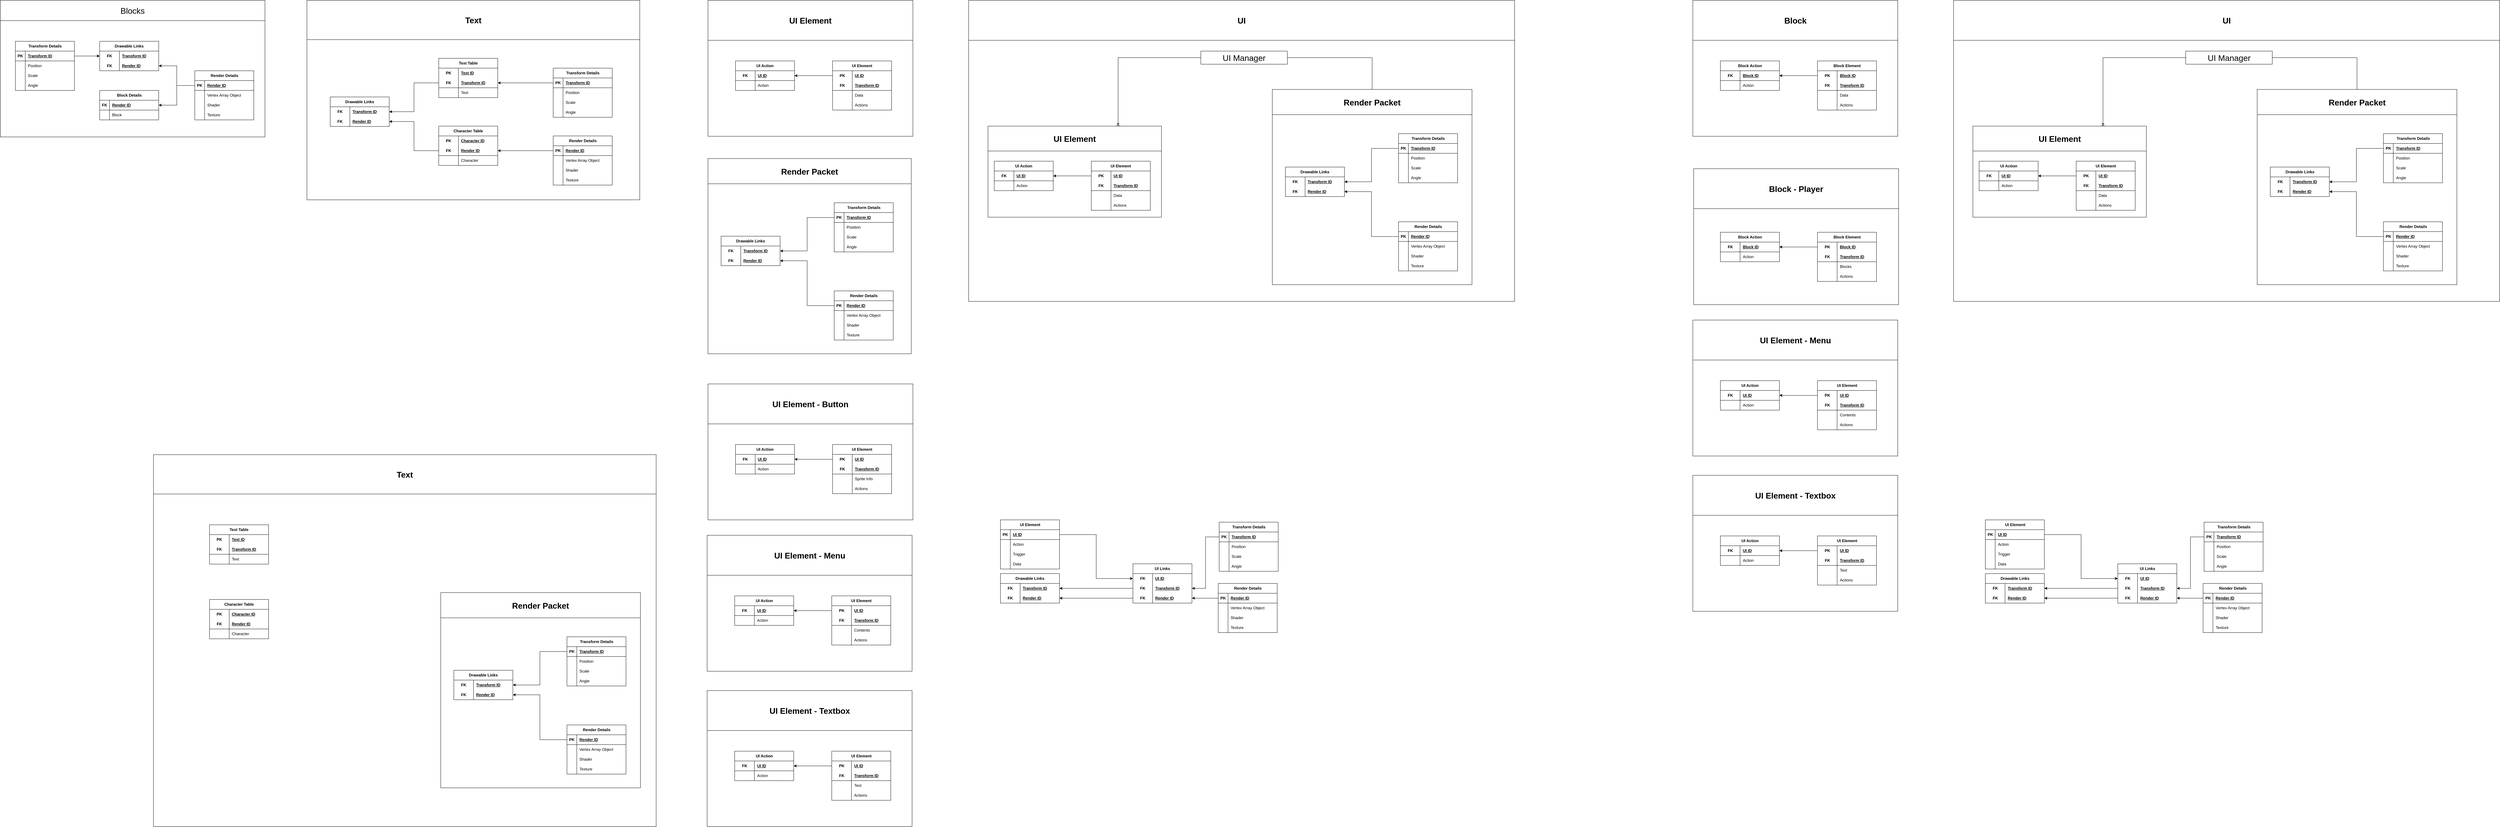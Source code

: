 <mxfile version="28.0.7">
  <diagram name="Page-1" id="aY_sdIh2yJ9CgO5uwZNW">
    <mxGraphModel dx="2958" dy="372" grid="0" gridSize="10" guides="1" tooltips="1" connect="1" arrows="1" fold="1" page="0" pageScale="1" pageWidth="827" pageHeight="1169" math="0" shadow="0" adaptiveColors="simple">
      <root>
        <mxCell id="0" />
        <mxCell id="1" parent="0" />
        <mxCell id="Mw61DZrsjxl7k70y4pEJ-17" value="UI Element" style="shape=table;startSize=30;container=1;collapsible=1;childLayout=tableLayout;fixedRows=1;rowLines=0;fontStyle=1;align=center;resizeLast=1;html=1;" parent="1" vertex="1">
          <mxGeometry x="1846" y="2013" width="180" height="150" as="geometry" />
        </mxCell>
        <mxCell id="Mw61DZrsjxl7k70y4pEJ-18" value="" style="shape=tableRow;horizontal=0;startSize=0;swimlaneHead=0;swimlaneBody=0;fillColor=none;collapsible=0;dropTarget=0;points=[[0,0.5],[1,0.5]];portConstraint=eastwest;top=0;left=0;right=0;bottom=1;" parent="Mw61DZrsjxl7k70y4pEJ-17" vertex="1">
          <mxGeometry y="30" width="180" height="30" as="geometry" />
        </mxCell>
        <mxCell id="Mw61DZrsjxl7k70y4pEJ-19" value="PK" style="shape=partialRectangle;connectable=0;fillColor=none;top=0;left=0;bottom=0;right=0;fontStyle=1;overflow=hidden;whiteSpace=wrap;html=1;" parent="Mw61DZrsjxl7k70y4pEJ-18" vertex="1">
          <mxGeometry width="30" height="30" as="geometry">
            <mxRectangle width="30" height="30" as="alternateBounds" />
          </mxGeometry>
        </mxCell>
        <mxCell id="Mw61DZrsjxl7k70y4pEJ-20" value="UI ID" style="shape=partialRectangle;connectable=0;fillColor=none;top=0;left=0;bottom=0;right=0;align=left;spacingLeft=6;fontStyle=5;overflow=hidden;whiteSpace=wrap;html=1;" parent="Mw61DZrsjxl7k70y4pEJ-18" vertex="1">
          <mxGeometry x="30" width="150" height="30" as="geometry">
            <mxRectangle width="150" height="30" as="alternateBounds" />
          </mxGeometry>
        </mxCell>
        <mxCell id="Mw61DZrsjxl7k70y4pEJ-21" value="" style="shape=tableRow;horizontal=0;startSize=0;swimlaneHead=0;swimlaneBody=0;fillColor=none;collapsible=0;dropTarget=0;points=[[0,0.5],[1,0.5]];portConstraint=eastwest;top=0;left=0;right=0;bottom=0;" parent="Mw61DZrsjxl7k70y4pEJ-17" vertex="1">
          <mxGeometry y="60" width="180" height="30" as="geometry" />
        </mxCell>
        <mxCell id="Mw61DZrsjxl7k70y4pEJ-22" value="" style="shape=partialRectangle;connectable=0;fillColor=none;top=0;left=0;bottom=0;right=0;editable=1;overflow=hidden;whiteSpace=wrap;html=1;" parent="Mw61DZrsjxl7k70y4pEJ-21" vertex="1">
          <mxGeometry width="30" height="30" as="geometry">
            <mxRectangle width="30" height="30" as="alternateBounds" />
          </mxGeometry>
        </mxCell>
        <mxCell id="Mw61DZrsjxl7k70y4pEJ-23" value="Action" style="shape=partialRectangle;connectable=0;fillColor=none;top=0;left=0;bottom=0;right=0;align=left;spacingLeft=6;overflow=hidden;whiteSpace=wrap;html=1;" parent="Mw61DZrsjxl7k70y4pEJ-21" vertex="1">
          <mxGeometry x="30" width="150" height="30" as="geometry">
            <mxRectangle width="150" height="30" as="alternateBounds" />
          </mxGeometry>
        </mxCell>
        <mxCell id="Mw61DZrsjxl7k70y4pEJ-24" value="" style="shape=tableRow;horizontal=0;startSize=0;swimlaneHead=0;swimlaneBody=0;fillColor=none;collapsible=0;dropTarget=0;points=[[0,0.5],[1,0.5]];portConstraint=eastwest;top=0;left=0;right=0;bottom=0;" parent="Mw61DZrsjxl7k70y4pEJ-17" vertex="1">
          <mxGeometry y="90" width="180" height="30" as="geometry" />
        </mxCell>
        <mxCell id="Mw61DZrsjxl7k70y4pEJ-25" value="" style="shape=partialRectangle;connectable=0;fillColor=none;top=0;left=0;bottom=0;right=0;editable=1;overflow=hidden;whiteSpace=wrap;html=1;" parent="Mw61DZrsjxl7k70y4pEJ-24" vertex="1">
          <mxGeometry width="30" height="30" as="geometry">
            <mxRectangle width="30" height="30" as="alternateBounds" />
          </mxGeometry>
        </mxCell>
        <mxCell id="Mw61DZrsjxl7k70y4pEJ-26" value="Trigger" style="shape=partialRectangle;connectable=0;fillColor=none;top=0;left=0;bottom=0;right=0;align=left;spacingLeft=6;overflow=hidden;whiteSpace=wrap;html=1;" parent="Mw61DZrsjxl7k70y4pEJ-24" vertex="1">
          <mxGeometry x="30" width="150" height="30" as="geometry">
            <mxRectangle width="150" height="30" as="alternateBounds" />
          </mxGeometry>
        </mxCell>
        <mxCell id="a9kD6F0kcZCo_NF3XE6R-45" style="shape=tableRow;horizontal=0;startSize=0;swimlaneHead=0;swimlaneBody=0;fillColor=none;collapsible=0;dropTarget=0;points=[[0,0.5],[1,0.5]];portConstraint=eastwest;top=0;left=0;right=0;bottom=0;" parent="Mw61DZrsjxl7k70y4pEJ-17" vertex="1">
          <mxGeometry y="120" width="180" height="30" as="geometry" />
        </mxCell>
        <mxCell id="a9kD6F0kcZCo_NF3XE6R-46" style="shape=partialRectangle;connectable=0;fillColor=none;top=0;left=0;bottom=0;right=0;editable=1;overflow=hidden;whiteSpace=wrap;html=1;" parent="a9kD6F0kcZCo_NF3XE6R-45" vertex="1">
          <mxGeometry width="30" height="30" as="geometry">
            <mxRectangle width="30" height="30" as="alternateBounds" />
          </mxGeometry>
        </mxCell>
        <mxCell id="a9kD6F0kcZCo_NF3XE6R-47" value="Data" style="shape=partialRectangle;connectable=0;fillColor=none;top=0;left=0;bottom=0;right=0;align=left;spacingLeft=6;overflow=hidden;whiteSpace=wrap;html=1;" parent="a9kD6F0kcZCo_NF3XE6R-45" vertex="1">
          <mxGeometry x="30" width="150" height="30" as="geometry">
            <mxRectangle width="150" height="30" as="alternateBounds" />
          </mxGeometry>
        </mxCell>
        <mxCell id="Mw61DZrsjxl7k70y4pEJ-30" value="&lt;span style=&quot;text-wrap-mode: nowrap;&quot;&gt;UI Links&lt;/span&gt;" style="shape=table;startSize=30;container=1;collapsible=1;childLayout=tableLayout;fixedRows=1;rowLines=0;fontStyle=1;align=center;resizeLast=1;html=1;whiteSpace=wrap;" parent="1" vertex="1">
          <mxGeometry x="2250" y="2147" width="180" height="120" as="geometry" />
        </mxCell>
        <mxCell id="Mw61DZrsjxl7k70y4pEJ-31" value="" style="shape=tableRow;horizontal=0;startSize=0;swimlaneHead=0;swimlaneBody=0;fillColor=none;collapsible=0;dropTarget=0;points=[[0,0.5],[1,0.5]];portConstraint=eastwest;top=0;left=0;right=0;bottom=0;html=1;" parent="Mw61DZrsjxl7k70y4pEJ-30" vertex="1">
          <mxGeometry y="30" width="180" height="30" as="geometry" />
        </mxCell>
        <mxCell id="Mw61DZrsjxl7k70y4pEJ-32" value="FK" style="shape=partialRectangle;connectable=0;fillColor=none;top=0;left=0;bottom=0;right=0;fontStyle=1;overflow=hidden;html=1;whiteSpace=wrap;" parent="Mw61DZrsjxl7k70y4pEJ-31" vertex="1">
          <mxGeometry width="60" height="30" as="geometry">
            <mxRectangle width="60" height="30" as="alternateBounds" />
          </mxGeometry>
        </mxCell>
        <mxCell id="Mw61DZrsjxl7k70y4pEJ-33" value="UI ID" style="shape=partialRectangle;connectable=0;fillColor=none;top=0;left=0;bottom=0;right=0;align=left;spacingLeft=6;fontStyle=5;overflow=hidden;html=1;whiteSpace=wrap;" parent="Mw61DZrsjxl7k70y4pEJ-31" vertex="1">
          <mxGeometry x="60" width="120" height="30" as="geometry">
            <mxRectangle width="120" height="30" as="alternateBounds" />
          </mxGeometry>
        </mxCell>
        <mxCell id="a9kD6F0kcZCo_NF3XE6R-73" value="" style="shape=tableRow;horizontal=0;startSize=0;swimlaneHead=0;swimlaneBody=0;fillColor=none;collapsible=0;dropTarget=0;points=[[0,0.5],[1,0.5]];portConstraint=eastwest;top=0;left=0;right=0;bottom=0;html=1;" parent="Mw61DZrsjxl7k70y4pEJ-30" vertex="1">
          <mxGeometry y="60" width="180" height="30" as="geometry" />
        </mxCell>
        <mxCell id="a9kD6F0kcZCo_NF3XE6R-74" value="FK" style="shape=partialRectangle;connectable=0;fillColor=none;top=0;left=0;bottom=0;right=0;fontStyle=1;overflow=hidden;html=1;whiteSpace=wrap;" parent="a9kD6F0kcZCo_NF3XE6R-73" vertex="1">
          <mxGeometry width="60" height="30" as="geometry">
            <mxRectangle width="60" height="30" as="alternateBounds" />
          </mxGeometry>
        </mxCell>
        <mxCell id="a9kD6F0kcZCo_NF3XE6R-75" value="Transform ID" style="shape=partialRectangle;connectable=0;fillColor=none;top=0;left=0;bottom=0;right=0;align=left;spacingLeft=6;fontStyle=5;overflow=hidden;html=1;whiteSpace=wrap;" parent="a9kD6F0kcZCo_NF3XE6R-73" vertex="1">
          <mxGeometry x="60" width="120" height="30" as="geometry">
            <mxRectangle width="120" height="30" as="alternateBounds" />
          </mxGeometry>
        </mxCell>
        <mxCell id="Mw61DZrsjxl7k70y4pEJ-34" value="" style="shape=tableRow;horizontal=0;startSize=0;swimlaneHead=0;swimlaneBody=0;fillColor=none;collapsible=0;dropTarget=0;points=[[0,0.5],[1,0.5]];portConstraint=eastwest;top=0;left=0;right=0;bottom=1;html=1;" parent="Mw61DZrsjxl7k70y4pEJ-30" vertex="1">
          <mxGeometry y="90" width="180" height="30" as="geometry" />
        </mxCell>
        <mxCell id="Mw61DZrsjxl7k70y4pEJ-35" value="FK" style="shape=partialRectangle;connectable=0;fillColor=none;top=0;left=0;bottom=0;right=0;fontStyle=1;overflow=hidden;html=1;whiteSpace=wrap;" parent="Mw61DZrsjxl7k70y4pEJ-34" vertex="1">
          <mxGeometry width="60" height="30" as="geometry">
            <mxRectangle width="60" height="30" as="alternateBounds" />
          </mxGeometry>
        </mxCell>
        <mxCell id="Mw61DZrsjxl7k70y4pEJ-36" value="Render ID" style="shape=partialRectangle;connectable=0;fillColor=none;top=0;left=0;bottom=0;right=0;align=left;spacingLeft=6;fontStyle=5;overflow=hidden;html=1;whiteSpace=wrap;" parent="Mw61DZrsjxl7k70y4pEJ-34" vertex="1">
          <mxGeometry x="60" width="120" height="30" as="geometry">
            <mxRectangle width="120" height="30" as="alternateBounds" />
          </mxGeometry>
        </mxCell>
        <mxCell id="a9kD6F0kcZCo_NF3XE6R-11" value="Drawable Links" style="shape=table;startSize=30;container=1;collapsible=1;childLayout=tableLayout;fixedRows=1;rowLines=0;fontStyle=1;align=center;resizeLast=1;html=1;whiteSpace=wrap;" parent="1" vertex="1">
          <mxGeometry x="1846" y="2177" width="180" height="90" as="geometry" />
        </mxCell>
        <mxCell id="a9kD6F0kcZCo_NF3XE6R-12" value="" style="shape=tableRow;horizontal=0;startSize=0;swimlaneHead=0;swimlaneBody=0;fillColor=none;collapsible=0;dropTarget=0;points=[[0,0.5],[1,0.5]];portConstraint=eastwest;top=0;left=0;right=0;bottom=0;html=1;" parent="a9kD6F0kcZCo_NF3XE6R-11" vertex="1">
          <mxGeometry y="30" width="180" height="30" as="geometry" />
        </mxCell>
        <mxCell id="a9kD6F0kcZCo_NF3XE6R-13" value="FK" style="shape=partialRectangle;connectable=0;fillColor=none;top=0;left=0;bottom=0;right=0;fontStyle=1;overflow=hidden;html=1;whiteSpace=wrap;" parent="a9kD6F0kcZCo_NF3XE6R-12" vertex="1">
          <mxGeometry width="60" height="30" as="geometry">
            <mxRectangle width="60" height="30" as="alternateBounds" />
          </mxGeometry>
        </mxCell>
        <mxCell id="a9kD6F0kcZCo_NF3XE6R-14" value="Transform ID" style="shape=partialRectangle;connectable=0;fillColor=none;top=0;left=0;bottom=0;right=0;align=left;spacingLeft=6;fontStyle=5;overflow=hidden;html=1;whiteSpace=wrap;" parent="a9kD6F0kcZCo_NF3XE6R-12" vertex="1">
          <mxGeometry x="60" width="120" height="30" as="geometry">
            <mxRectangle width="120" height="30" as="alternateBounds" />
          </mxGeometry>
        </mxCell>
        <mxCell id="a9kD6F0kcZCo_NF3XE6R-15" value="" style="shape=tableRow;horizontal=0;startSize=0;swimlaneHead=0;swimlaneBody=0;fillColor=none;collapsible=0;dropTarget=0;points=[[0,0.5],[1,0.5]];portConstraint=eastwest;top=0;left=0;right=0;bottom=1;html=1;" parent="a9kD6F0kcZCo_NF3XE6R-11" vertex="1">
          <mxGeometry y="60" width="180" height="30" as="geometry" />
        </mxCell>
        <mxCell id="a9kD6F0kcZCo_NF3XE6R-16" value="FK" style="shape=partialRectangle;connectable=0;fillColor=none;top=0;left=0;bottom=0;right=0;fontStyle=1;overflow=hidden;html=1;whiteSpace=wrap;" parent="a9kD6F0kcZCo_NF3XE6R-15" vertex="1">
          <mxGeometry width="60" height="30" as="geometry">
            <mxRectangle width="60" height="30" as="alternateBounds" />
          </mxGeometry>
        </mxCell>
        <mxCell id="a9kD6F0kcZCo_NF3XE6R-17" value="Render ID" style="shape=partialRectangle;connectable=0;fillColor=none;top=0;left=0;bottom=0;right=0;align=left;spacingLeft=6;fontStyle=5;overflow=hidden;html=1;whiteSpace=wrap;" parent="a9kD6F0kcZCo_NF3XE6R-15" vertex="1">
          <mxGeometry x="60" width="120" height="30" as="geometry">
            <mxRectangle width="120" height="30" as="alternateBounds" />
          </mxGeometry>
        </mxCell>
        <mxCell id="a9kD6F0kcZCo_NF3XE6R-18" value="Transform Details" style="shape=table;startSize=30;container=1;collapsible=1;childLayout=tableLayout;fixedRows=1;rowLines=0;fontStyle=1;align=center;resizeLast=1;html=1;" parent="1" vertex="1">
          <mxGeometry x="2513" y="2020" width="180" height="150" as="geometry" />
        </mxCell>
        <mxCell id="a9kD6F0kcZCo_NF3XE6R-19" value="" style="shape=tableRow;horizontal=0;startSize=0;swimlaneHead=0;swimlaneBody=0;fillColor=none;collapsible=0;dropTarget=0;points=[[0,0.5],[1,0.5]];portConstraint=eastwest;top=0;left=0;right=0;bottom=1;" parent="a9kD6F0kcZCo_NF3XE6R-18" vertex="1">
          <mxGeometry y="30" width="180" height="30" as="geometry" />
        </mxCell>
        <mxCell id="a9kD6F0kcZCo_NF3XE6R-20" value="PK" style="shape=partialRectangle;connectable=0;fillColor=none;top=0;left=0;bottom=0;right=0;fontStyle=1;overflow=hidden;whiteSpace=wrap;html=1;" parent="a9kD6F0kcZCo_NF3XE6R-19" vertex="1">
          <mxGeometry width="30" height="30" as="geometry">
            <mxRectangle width="30" height="30" as="alternateBounds" />
          </mxGeometry>
        </mxCell>
        <mxCell id="a9kD6F0kcZCo_NF3XE6R-21" value="Transform ID" style="shape=partialRectangle;connectable=0;fillColor=none;top=0;left=0;bottom=0;right=0;align=left;spacingLeft=6;fontStyle=5;overflow=hidden;whiteSpace=wrap;html=1;" parent="a9kD6F0kcZCo_NF3XE6R-19" vertex="1">
          <mxGeometry x="30" width="150" height="30" as="geometry">
            <mxRectangle width="150" height="30" as="alternateBounds" />
          </mxGeometry>
        </mxCell>
        <mxCell id="a9kD6F0kcZCo_NF3XE6R-22" value="" style="shape=tableRow;horizontal=0;startSize=0;swimlaneHead=0;swimlaneBody=0;fillColor=none;collapsible=0;dropTarget=0;points=[[0,0.5],[1,0.5]];portConstraint=eastwest;top=0;left=0;right=0;bottom=0;" parent="a9kD6F0kcZCo_NF3XE6R-18" vertex="1">
          <mxGeometry y="60" width="180" height="30" as="geometry" />
        </mxCell>
        <mxCell id="a9kD6F0kcZCo_NF3XE6R-23" value="" style="shape=partialRectangle;connectable=0;fillColor=none;top=0;left=0;bottom=0;right=0;editable=1;overflow=hidden;whiteSpace=wrap;html=1;" parent="a9kD6F0kcZCo_NF3XE6R-22" vertex="1">
          <mxGeometry width="30" height="30" as="geometry">
            <mxRectangle width="30" height="30" as="alternateBounds" />
          </mxGeometry>
        </mxCell>
        <mxCell id="a9kD6F0kcZCo_NF3XE6R-24" value="Position" style="shape=partialRectangle;connectable=0;fillColor=none;top=0;left=0;bottom=0;right=0;align=left;spacingLeft=6;overflow=hidden;whiteSpace=wrap;html=1;" parent="a9kD6F0kcZCo_NF3XE6R-22" vertex="1">
          <mxGeometry x="30" width="150" height="30" as="geometry">
            <mxRectangle width="150" height="30" as="alternateBounds" />
          </mxGeometry>
        </mxCell>
        <mxCell id="a9kD6F0kcZCo_NF3XE6R-25" value="" style="shape=tableRow;horizontal=0;startSize=0;swimlaneHead=0;swimlaneBody=0;fillColor=none;collapsible=0;dropTarget=0;points=[[0,0.5],[1,0.5]];portConstraint=eastwest;top=0;left=0;right=0;bottom=0;" parent="a9kD6F0kcZCo_NF3XE6R-18" vertex="1">
          <mxGeometry y="90" width="180" height="30" as="geometry" />
        </mxCell>
        <mxCell id="a9kD6F0kcZCo_NF3XE6R-26" value="" style="shape=partialRectangle;connectable=0;fillColor=none;top=0;left=0;bottom=0;right=0;editable=1;overflow=hidden;whiteSpace=wrap;html=1;" parent="a9kD6F0kcZCo_NF3XE6R-25" vertex="1">
          <mxGeometry width="30" height="30" as="geometry">
            <mxRectangle width="30" height="30" as="alternateBounds" />
          </mxGeometry>
        </mxCell>
        <mxCell id="a9kD6F0kcZCo_NF3XE6R-27" value="Scale" style="shape=partialRectangle;connectable=0;fillColor=none;top=0;left=0;bottom=0;right=0;align=left;spacingLeft=6;overflow=hidden;whiteSpace=wrap;html=1;" parent="a9kD6F0kcZCo_NF3XE6R-25" vertex="1">
          <mxGeometry x="30" width="150" height="30" as="geometry">
            <mxRectangle width="150" height="30" as="alternateBounds" />
          </mxGeometry>
        </mxCell>
        <mxCell id="qH9WFTtwauoqCkLq6fWD-1" style="shape=tableRow;horizontal=0;startSize=0;swimlaneHead=0;swimlaneBody=0;fillColor=none;collapsible=0;dropTarget=0;points=[[0,0.5],[1,0.5]];portConstraint=eastwest;top=0;left=0;right=0;bottom=0;" parent="a9kD6F0kcZCo_NF3XE6R-18" vertex="1">
          <mxGeometry y="120" width="180" height="30" as="geometry" />
        </mxCell>
        <mxCell id="qH9WFTtwauoqCkLq6fWD-2" style="shape=partialRectangle;connectable=0;fillColor=none;top=0;left=0;bottom=0;right=0;editable=1;overflow=hidden;whiteSpace=wrap;html=1;" parent="qH9WFTtwauoqCkLq6fWD-1" vertex="1">
          <mxGeometry width="30" height="30" as="geometry">
            <mxRectangle width="30" height="30" as="alternateBounds" />
          </mxGeometry>
        </mxCell>
        <mxCell id="qH9WFTtwauoqCkLq6fWD-3" value="Angle" style="shape=partialRectangle;connectable=0;fillColor=none;top=0;left=0;bottom=0;right=0;align=left;spacingLeft=6;overflow=hidden;whiteSpace=wrap;html=1;" parent="qH9WFTtwauoqCkLq6fWD-1" vertex="1">
          <mxGeometry x="30" width="150" height="30" as="geometry">
            <mxRectangle width="150" height="30" as="alternateBounds" />
          </mxGeometry>
        </mxCell>
        <mxCell id="a9kD6F0kcZCo_NF3XE6R-28" value="Render Details" style="shape=table;startSize=30;container=1;collapsible=1;childLayout=tableLayout;fixedRows=1;rowLines=0;fontStyle=1;align=center;resizeLast=1;html=1;" parent="1" vertex="1">
          <mxGeometry x="2510" y="2207" width="180" height="150" as="geometry" />
        </mxCell>
        <mxCell id="a9kD6F0kcZCo_NF3XE6R-29" value="" style="shape=tableRow;horizontal=0;startSize=0;swimlaneHead=0;swimlaneBody=0;fillColor=none;collapsible=0;dropTarget=0;points=[[0,0.5],[1,0.5]];portConstraint=eastwest;top=0;left=0;right=0;bottom=1;" parent="a9kD6F0kcZCo_NF3XE6R-28" vertex="1">
          <mxGeometry y="30" width="180" height="30" as="geometry" />
        </mxCell>
        <mxCell id="a9kD6F0kcZCo_NF3XE6R-30" value="PK" style="shape=partialRectangle;connectable=0;fillColor=none;top=0;left=0;bottom=0;right=0;fontStyle=1;overflow=hidden;whiteSpace=wrap;html=1;" parent="a9kD6F0kcZCo_NF3XE6R-29" vertex="1">
          <mxGeometry width="30" height="30" as="geometry">
            <mxRectangle width="30" height="30" as="alternateBounds" />
          </mxGeometry>
        </mxCell>
        <mxCell id="a9kD6F0kcZCo_NF3XE6R-31" value="Render ID" style="shape=partialRectangle;connectable=0;fillColor=none;top=0;left=0;bottom=0;right=0;align=left;spacingLeft=6;fontStyle=5;overflow=hidden;whiteSpace=wrap;html=1;" parent="a9kD6F0kcZCo_NF3XE6R-29" vertex="1">
          <mxGeometry x="30" width="150" height="30" as="geometry">
            <mxRectangle width="150" height="30" as="alternateBounds" />
          </mxGeometry>
        </mxCell>
        <mxCell id="a9kD6F0kcZCo_NF3XE6R-32" value="" style="shape=tableRow;horizontal=0;startSize=0;swimlaneHead=0;swimlaneBody=0;fillColor=none;collapsible=0;dropTarget=0;points=[[0,0.5],[1,0.5]];portConstraint=eastwest;top=0;left=0;right=0;bottom=0;" parent="a9kD6F0kcZCo_NF3XE6R-28" vertex="1">
          <mxGeometry y="60" width="180" height="30" as="geometry" />
        </mxCell>
        <mxCell id="a9kD6F0kcZCo_NF3XE6R-33" value="" style="shape=partialRectangle;connectable=0;fillColor=none;top=0;left=0;bottom=0;right=0;editable=1;overflow=hidden;whiteSpace=wrap;html=1;" parent="a9kD6F0kcZCo_NF3XE6R-32" vertex="1">
          <mxGeometry width="30" height="30" as="geometry">
            <mxRectangle width="30" height="30" as="alternateBounds" />
          </mxGeometry>
        </mxCell>
        <mxCell id="a9kD6F0kcZCo_NF3XE6R-34" value="Vertex Array Object" style="shape=partialRectangle;connectable=0;fillColor=none;top=0;left=0;bottom=0;right=0;align=left;spacingLeft=6;overflow=hidden;whiteSpace=wrap;html=1;" parent="a9kD6F0kcZCo_NF3XE6R-32" vertex="1">
          <mxGeometry x="30" width="150" height="30" as="geometry">
            <mxRectangle width="150" height="30" as="alternateBounds" />
          </mxGeometry>
        </mxCell>
        <mxCell id="a9kD6F0kcZCo_NF3XE6R-35" value="" style="shape=tableRow;horizontal=0;startSize=0;swimlaneHead=0;swimlaneBody=0;fillColor=none;collapsible=0;dropTarget=0;points=[[0,0.5],[1,0.5]];portConstraint=eastwest;top=0;left=0;right=0;bottom=0;" parent="a9kD6F0kcZCo_NF3XE6R-28" vertex="1">
          <mxGeometry y="90" width="180" height="30" as="geometry" />
        </mxCell>
        <mxCell id="a9kD6F0kcZCo_NF3XE6R-36" value="" style="shape=partialRectangle;connectable=0;fillColor=none;top=0;left=0;bottom=0;right=0;editable=1;overflow=hidden;whiteSpace=wrap;html=1;" parent="a9kD6F0kcZCo_NF3XE6R-35" vertex="1">
          <mxGeometry width="30" height="30" as="geometry">
            <mxRectangle width="30" height="30" as="alternateBounds" />
          </mxGeometry>
        </mxCell>
        <mxCell id="a9kD6F0kcZCo_NF3XE6R-37" value="Shader" style="shape=partialRectangle;connectable=0;fillColor=none;top=0;left=0;bottom=0;right=0;align=left;spacingLeft=6;overflow=hidden;whiteSpace=wrap;html=1;" parent="a9kD6F0kcZCo_NF3XE6R-35" vertex="1">
          <mxGeometry x="30" width="150" height="30" as="geometry">
            <mxRectangle width="150" height="30" as="alternateBounds" />
          </mxGeometry>
        </mxCell>
        <mxCell id="a9kD6F0kcZCo_NF3XE6R-38" value="" style="shape=tableRow;horizontal=0;startSize=0;swimlaneHead=0;swimlaneBody=0;fillColor=none;collapsible=0;dropTarget=0;points=[[0,0.5],[1,0.5]];portConstraint=eastwest;top=0;left=0;right=0;bottom=0;" parent="a9kD6F0kcZCo_NF3XE6R-28" vertex="1">
          <mxGeometry y="120" width="180" height="30" as="geometry" />
        </mxCell>
        <mxCell id="a9kD6F0kcZCo_NF3XE6R-39" value="" style="shape=partialRectangle;connectable=0;fillColor=none;top=0;left=0;bottom=0;right=0;editable=1;overflow=hidden;whiteSpace=wrap;html=1;" parent="a9kD6F0kcZCo_NF3XE6R-38" vertex="1">
          <mxGeometry width="30" height="30" as="geometry">
            <mxRectangle width="30" height="30" as="alternateBounds" />
          </mxGeometry>
        </mxCell>
        <mxCell id="a9kD6F0kcZCo_NF3XE6R-40" value="Texture" style="shape=partialRectangle;connectable=0;fillColor=none;top=0;left=0;bottom=0;right=0;align=left;spacingLeft=6;overflow=hidden;whiteSpace=wrap;html=1;" parent="a9kD6F0kcZCo_NF3XE6R-38" vertex="1">
          <mxGeometry x="30" width="150" height="30" as="geometry">
            <mxRectangle width="150" height="30" as="alternateBounds" />
          </mxGeometry>
        </mxCell>
        <mxCell id="a9kD6F0kcZCo_NF3XE6R-41" style="edgeStyle=orthogonalEdgeStyle;rounded=0;orthogonalLoop=1;jettySize=auto;html=1;entryX=1;entryY=0.5;entryDx=0;entryDy=0;" parent="1" source="a9kD6F0kcZCo_NF3XE6R-29" target="Mw61DZrsjxl7k70y4pEJ-34" edge="1">
          <mxGeometry relative="1" as="geometry" />
        </mxCell>
        <mxCell id="a9kD6F0kcZCo_NF3XE6R-44" style="edgeStyle=orthogonalEdgeStyle;rounded=0;orthogonalLoop=1;jettySize=auto;html=1;" parent="1" source="a9kD6F0kcZCo_NF3XE6R-19" target="a9kD6F0kcZCo_NF3XE6R-73" edge="1">
          <mxGeometry relative="1" as="geometry" />
        </mxCell>
        <mxCell id="a9kD6F0kcZCo_NF3XE6R-80" style="edgeStyle=orthogonalEdgeStyle;rounded=0;orthogonalLoop=1;jettySize=auto;html=1;entryX=0;entryY=0.5;entryDx=0;entryDy=0;" parent="1" source="Mw61DZrsjxl7k70y4pEJ-18" target="Mw61DZrsjxl7k70y4pEJ-31" edge="1">
          <mxGeometry relative="1" as="geometry" />
        </mxCell>
        <mxCell id="a9kD6F0kcZCo_NF3XE6R-82" style="edgeStyle=orthogonalEdgeStyle;rounded=0;orthogonalLoop=1;jettySize=auto;html=1;" parent="1" source="Mw61DZrsjxl7k70y4pEJ-34" target="a9kD6F0kcZCo_NF3XE6R-15" edge="1">
          <mxGeometry relative="1" as="geometry" />
        </mxCell>
        <mxCell id="a9kD6F0kcZCo_NF3XE6R-83" style="edgeStyle=orthogonalEdgeStyle;rounded=0;orthogonalLoop=1;jettySize=auto;html=1;entryX=1;entryY=0.5;entryDx=0;entryDy=0;" parent="1" source="a9kD6F0kcZCo_NF3XE6R-73" target="a9kD6F0kcZCo_NF3XE6R-12" edge="1">
          <mxGeometry relative="1" as="geometry" />
        </mxCell>
        <mxCell id="qH9WFTtwauoqCkLq6fWD-34" value="&lt;span style=&quot;font-size: 25px; font-weight: 400; text-wrap-mode: nowrap;&quot;&gt;Blocks&lt;/span&gt;" style="swimlane;whiteSpace=wrap;html=1;startSize=62;" parent="1" vertex="1">
          <mxGeometry x="-1204" y="427" width="807" height="417" as="geometry">
            <mxRectangle x="-1204" y="427" width="109" height="62" as="alternateBounds" />
          </mxGeometry>
        </mxCell>
        <mxCell id="VmtGNT8GIb2nCyZ6zcLa-25" value="Drawable Links" style="shape=table;startSize=30;container=1;collapsible=1;childLayout=tableLayout;fixedRows=1;rowLines=0;fontStyle=1;align=center;resizeLast=1;html=1;whiteSpace=wrap;" parent="qH9WFTtwauoqCkLq6fWD-34" vertex="1">
          <mxGeometry x="303" y="125" width="180" height="90" as="geometry" />
        </mxCell>
        <mxCell id="VmtGNT8GIb2nCyZ6zcLa-26" value="" style="shape=tableRow;horizontal=0;startSize=0;swimlaneHead=0;swimlaneBody=0;fillColor=none;collapsible=0;dropTarget=0;points=[[0,0.5],[1,0.5]];portConstraint=eastwest;top=0;left=0;right=0;bottom=0;html=1;" parent="VmtGNT8GIb2nCyZ6zcLa-25" vertex="1">
          <mxGeometry y="30" width="180" height="30" as="geometry" />
        </mxCell>
        <mxCell id="VmtGNT8GIb2nCyZ6zcLa-27" value="FK" style="shape=partialRectangle;connectable=0;fillColor=none;top=0;left=0;bottom=0;right=0;fontStyle=1;overflow=hidden;html=1;whiteSpace=wrap;" parent="VmtGNT8GIb2nCyZ6zcLa-26" vertex="1">
          <mxGeometry width="60" height="30" as="geometry">
            <mxRectangle width="60" height="30" as="alternateBounds" />
          </mxGeometry>
        </mxCell>
        <mxCell id="VmtGNT8GIb2nCyZ6zcLa-28" value="Transform ID" style="shape=partialRectangle;connectable=0;fillColor=none;top=0;left=0;bottom=0;right=0;align=left;spacingLeft=6;fontStyle=5;overflow=hidden;html=1;whiteSpace=wrap;" parent="VmtGNT8GIb2nCyZ6zcLa-26" vertex="1">
          <mxGeometry x="60" width="120" height="30" as="geometry">
            <mxRectangle width="120" height="30" as="alternateBounds" />
          </mxGeometry>
        </mxCell>
        <mxCell id="VmtGNT8GIb2nCyZ6zcLa-29" value="" style="shape=tableRow;horizontal=0;startSize=0;swimlaneHead=0;swimlaneBody=0;fillColor=none;collapsible=0;dropTarget=0;points=[[0,0.5],[1,0.5]];portConstraint=eastwest;top=0;left=0;right=0;bottom=1;html=1;" parent="VmtGNT8GIb2nCyZ6zcLa-25" vertex="1">
          <mxGeometry y="60" width="180" height="30" as="geometry" />
        </mxCell>
        <mxCell id="VmtGNT8GIb2nCyZ6zcLa-30" value="FK" style="shape=partialRectangle;connectable=0;fillColor=none;top=0;left=0;bottom=0;right=0;fontStyle=1;overflow=hidden;html=1;whiteSpace=wrap;" parent="VmtGNT8GIb2nCyZ6zcLa-29" vertex="1">
          <mxGeometry width="60" height="30" as="geometry">
            <mxRectangle width="60" height="30" as="alternateBounds" />
          </mxGeometry>
        </mxCell>
        <mxCell id="VmtGNT8GIb2nCyZ6zcLa-31" value="Render ID" style="shape=partialRectangle;connectable=0;fillColor=none;top=0;left=0;bottom=0;right=0;align=left;spacingLeft=6;fontStyle=5;overflow=hidden;html=1;whiteSpace=wrap;" parent="VmtGNT8GIb2nCyZ6zcLa-29" vertex="1">
          <mxGeometry x="60" width="120" height="30" as="geometry">
            <mxRectangle width="120" height="30" as="alternateBounds" />
          </mxGeometry>
        </mxCell>
        <mxCell id="VmtGNT8GIb2nCyZ6zcLa-32" value="Transform Details" style="shape=table;startSize=30;container=1;collapsible=1;childLayout=tableLayout;fixedRows=1;rowLines=0;fontStyle=1;align=center;resizeLast=1;html=1;" parent="qH9WFTtwauoqCkLq6fWD-34" vertex="1">
          <mxGeometry x="46" y="125" width="180" height="150" as="geometry" />
        </mxCell>
        <mxCell id="VmtGNT8GIb2nCyZ6zcLa-33" value="" style="shape=tableRow;horizontal=0;startSize=0;swimlaneHead=0;swimlaneBody=0;fillColor=none;collapsible=0;dropTarget=0;points=[[0,0.5],[1,0.5]];portConstraint=eastwest;top=0;left=0;right=0;bottom=1;" parent="VmtGNT8GIb2nCyZ6zcLa-32" vertex="1">
          <mxGeometry y="30" width="180" height="30" as="geometry" />
        </mxCell>
        <mxCell id="VmtGNT8GIb2nCyZ6zcLa-34" value="PK" style="shape=partialRectangle;connectable=0;fillColor=none;top=0;left=0;bottom=0;right=0;fontStyle=1;overflow=hidden;whiteSpace=wrap;html=1;" parent="VmtGNT8GIb2nCyZ6zcLa-33" vertex="1">
          <mxGeometry width="30" height="30" as="geometry">
            <mxRectangle width="30" height="30" as="alternateBounds" />
          </mxGeometry>
        </mxCell>
        <mxCell id="VmtGNT8GIb2nCyZ6zcLa-35" value="Transform ID" style="shape=partialRectangle;connectable=0;fillColor=none;top=0;left=0;bottom=0;right=0;align=left;spacingLeft=6;fontStyle=5;overflow=hidden;whiteSpace=wrap;html=1;" parent="VmtGNT8GIb2nCyZ6zcLa-33" vertex="1">
          <mxGeometry x="30" width="150" height="30" as="geometry">
            <mxRectangle width="150" height="30" as="alternateBounds" />
          </mxGeometry>
        </mxCell>
        <mxCell id="VmtGNT8GIb2nCyZ6zcLa-36" value="" style="shape=tableRow;horizontal=0;startSize=0;swimlaneHead=0;swimlaneBody=0;fillColor=none;collapsible=0;dropTarget=0;points=[[0,0.5],[1,0.5]];portConstraint=eastwest;top=0;left=0;right=0;bottom=0;" parent="VmtGNT8GIb2nCyZ6zcLa-32" vertex="1">
          <mxGeometry y="60" width="180" height="30" as="geometry" />
        </mxCell>
        <mxCell id="VmtGNT8GIb2nCyZ6zcLa-37" value="" style="shape=partialRectangle;connectable=0;fillColor=none;top=0;left=0;bottom=0;right=0;editable=1;overflow=hidden;whiteSpace=wrap;html=1;" parent="VmtGNT8GIb2nCyZ6zcLa-36" vertex="1">
          <mxGeometry width="30" height="30" as="geometry">
            <mxRectangle width="30" height="30" as="alternateBounds" />
          </mxGeometry>
        </mxCell>
        <mxCell id="VmtGNT8GIb2nCyZ6zcLa-38" value="Position" style="shape=partialRectangle;connectable=0;fillColor=none;top=0;left=0;bottom=0;right=0;align=left;spacingLeft=6;overflow=hidden;whiteSpace=wrap;html=1;" parent="VmtGNT8GIb2nCyZ6zcLa-36" vertex="1">
          <mxGeometry x="30" width="150" height="30" as="geometry">
            <mxRectangle width="150" height="30" as="alternateBounds" />
          </mxGeometry>
        </mxCell>
        <mxCell id="VmtGNT8GIb2nCyZ6zcLa-39" value="" style="shape=tableRow;horizontal=0;startSize=0;swimlaneHead=0;swimlaneBody=0;fillColor=none;collapsible=0;dropTarget=0;points=[[0,0.5],[1,0.5]];portConstraint=eastwest;top=0;left=0;right=0;bottom=0;" parent="VmtGNT8GIb2nCyZ6zcLa-32" vertex="1">
          <mxGeometry y="90" width="180" height="30" as="geometry" />
        </mxCell>
        <mxCell id="VmtGNT8GIb2nCyZ6zcLa-40" value="" style="shape=partialRectangle;connectable=0;fillColor=none;top=0;left=0;bottom=0;right=0;editable=1;overflow=hidden;whiteSpace=wrap;html=1;" parent="VmtGNT8GIb2nCyZ6zcLa-39" vertex="1">
          <mxGeometry width="30" height="30" as="geometry">
            <mxRectangle width="30" height="30" as="alternateBounds" />
          </mxGeometry>
        </mxCell>
        <mxCell id="VmtGNT8GIb2nCyZ6zcLa-41" value="Scale" style="shape=partialRectangle;connectable=0;fillColor=none;top=0;left=0;bottom=0;right=0;align=left;spacingLeft=6;overflow=hidden;whiteSpace=wrap;html=1;" parent="VmtGNT8GIb2nCyZ6zcLa-39" vertex="1">
          <mxGeometry x="30" width="150" height="30" as="geometry">
            <mxRectangle width="150" height="30" as="alternateBounds" />
          </mxGeometry>
        </mxCell>
        <mxCell id="qH9WFTtwauoqCkLq6fWD-4" style="shape=tableRow;horizontal=0;startSize=0;swimlaneHead=0;swimlaneBody=0;fillColor=none;collapsible=0;dropTarget=0;points=[[0,0.5],[1,0.5]];portConstraint=eastwest;top=0;left=0;right=0;bottom=0;" parent="VmtGNT8GIb2nCyZ6zcLa-32" vertex="1">
          <mxGeometry y="120" width="180" height="30" as="geometry" />
        </mxCell>
        <mxCell id="qH9WFTtwauoqCkLq6fWD-5" style="shape=partialRectangle;connectable=0;fillColor=none;top=0;left=0;bottom=0;right=0;editable=1;overflow=hidden;whiteSpace=wrap;html=1;" parent="qH9WFTtwauoqCkLq6fWD-4" vertex="1">
          <mxGeometry width="30" height="30" as="geometry">
            <mxRectangle width="30" height="30" as="alternateBounds" />
          </mxGeometry>
        </mxCell>
        <mxCell id="qH9WFTtwauoqCkLq6fWD-6" value="Angle" style="shape=partialRectangle;connectable=0;fillColor=none;top=0;left=0;bottom=0;right=0;align=left;spacingLeft=6;overflow=hidden;whiteSpace=wrap;html=1;" parent="qH9WFTtwauoqCkLq6fWD-4" vertex="1">
          <mxGeometry x="30" width="150" height="30" as="geometry">
            <mxRectangle width="150" height="30" as="alternateBounds" />
          </mxGeometry>
        </mxCell>
        <mxCell id="VmtGNT8GIb2nCyZ6zcLa-42" value="Render Details" style="shape=table;startSize=30;container=1;collapsible=1;childLayout=tableLayout;fixedRows=1;rowLines=0;fontStyle=1;align=center;resizeLast=1;html=1;" parent="qH9WFTtwauoqCkLq6fWD-34" vertex="1">
          <mxGeometry x="593" y="215" width="180" height="150" as="geometry" />
        </mxCell>
        <mxCell id="VmtGNT8GIb2nCyZ6zcLa-43" value="" style="shape=tableRow;horizontal=0;startSize=0;swimlaneHead=0;swimlaneBody=0;fillColor=none;collapsible=0;dropTarget=0;points=[[0,0.5],[1,0.5]];portConstraint=eastwest;top=0;left=0;right=0;bottom=1;" parent="VmtGNT8GIb2nCyZ6zcLa-42" vertex="1">
          <mxGeometry y="30" width="180" height="30" as="geometry" />
        </mxCell>
        <mxCell id="VmtGNT8GIb2nCyZ6zcLa-44" value="PK" style="shape=partialRectangle;connectable=0;fillColor=none;top=0;left=0;bottom=0;right=0;fontStyle=1;overflow=hidden;whiteSpace=wrap;html=1;" parent="VmtGNT8GIb2nCyZ6zcLa-43" vertex="1">
          <mxGeometry width="30" height="30" as="geometry">
            <mxRectangle width="30" height="30" as="alternateBounds" />
          </mxGeometry>
        </mxCell>
        <mxCell id="VmtGNT8GIb2nCyZ6zcLa-45" value="Render ID" style="shape=partialRectangle;connectable=0;fillColor=none;top=0;left=0;bottom=0;right=0;align=left;spacingLeft=6;fontStyle=5;overflow=hidden;whiteSpace=wrap;html=1;" parent="VmtGNT8GIb2nCyZ6zcLa-43" vertex="1">
          <mxGeometry x="30" width="150" height="30" as="geometry">
            <mxRectangle width="150" height="30" as="alternateBounds" />
          </mxGeometry>
        </mxCell>
        <mxCell id="VmtGNT8GIb2nCyZ6zcLa-46" value="" style="shape=tableRow;horizontal=0;startSize=0;swimlaneHead=0;swimlaneBody=0;fillColor=none;collapsible=0;dropTarget=0;points=[[0,0.5],[1,0.5]];portConstraint=eastwest;top=0;left=0;right=0;bottom=0;" parent="VmtGNT8GIb2nCyZ6zcLa-42" vertex="1">
          <mxGeometry y="60" width="180" height="30" as="geometry" />
        </mxCell>
        <mxCell id="VmtGNT8GIb2nCyZ6zcLa-47" value="" style="shape=partialRectangle;connectable=0;fillColor=none;top=0;left=0;bottom=0;right=0;editable=1;overflow=hidden;whiteSpace=wrap;html=1;" parent="VmtGNT8GIb2nCyZ6zcLa-46" vertex="1">
          <mxGeometry width="30" height="30" as="geometry">
            <mxRectangle width="30" height="30" as="alternateBounds" />
          </mxGeometry>
        </mxCell>
        <mxCell id="VmtGNT8GIb2nCyZ6zcLa-48" value="Vertex Array Object" style="shape=partialRectangle;connectable=0;fillColor=none;top=0;left=0;bottom=0;right=0;align=left;spacingLeft=6;overflow=hidden;whiteSpace=wrap;html=1;" parent="VmtGNT8GIb2nCyZ6zcLa-46" vertex="1">
          <mxGeometry x="30" width="150" height="30" as="geometry">
            <mxRectangle width="150" height="30" as="alternateBounds" />
          </mxGeometry>
        </mxCell>
        <mxCell id="VmtGNT8GIb2nCyZ6zcLa-49" value="" style="shape=tableRow;horizontal=0;startSize=0;swimlaneHead=0;swimlaneBody=0;fillColor=none;collapsible=0;dropTarget=0;points=[[0,0.5],[1,0.5]];portConstraint=eastwest;top=0;left=0;right=0;bottom=0;" parent="VmtGNT8GIb2nCyZ6zcLa-42" vertex="1">
          <mxGeometry y="90" width="180" height="30" as="geometry" />
        </mxCell>
        <mxCell id="VmtGNT8GIb2nCyZ6zcLa-50" value="" style="shape=partialRectangle;connectable=0;fillColor=none;top=0;left=0;bottom=0;right=0;editable=1;overflow=hidden;whiteSpace=wrap;html=1;" parent="VmtGNT8GIb2nCyZ6zcLa-49" vertex="1">
          <mxGeometry width="30" height="30" as="geometry">
            <mxRectangle width="30" height="30" as="alternateBounds" />
          </mxGeometry>
        </mxCell>
        <mxCell id="VmtGNT8GIb2nCyZ6zcLa-51" value="Shader" style="shape=partialRectangle;connectable=0;fillColor=none;top=0;left=0;bottom=0;right=0;align=left;spacingLeft=6;overflow=hidden;whiteSpace=wrap;html=1;" parent="VmtGNT8GIb2nCyZ6zcLa-49" vertex="1">
          <mxGeometry x="30" width="150" height="30" as="geometry">
            <mxRectangle width="150" height="30" as="alternateBounds" />
          </mxGeometry>
        </mxCell>
        <mxCell id="VmtGNT8GIb2nCyZ6zcLa-52" value="" style="shape=tableRow;horizontal=0;startSize=0;swimlaneHead=0;swimlaneBody=0;fillColor=none;collapsible=0;dropTarget=0;points=[[0,0.5],[1,0.5]];portConstraint=eastwest;top=0;left=0;right=0;bottom=0;" parent="VmtGNT8GIb2nCyZ6zcLa-42" vertex="1">
          <mxGeometry y="120" width="180" height="30" as="geometry" />
        </mxCell>
        <mxCell id="VmtGNT8GIb2nCyZ6zcLa-53" value="" style="shape=partialRectangle;connectable=0;fillColor=none;top=0;left=0;bottom=0;right=0;editable=1;overflow=hidden;whiteSpace=wrap;html=1;" parent="VmtGNT8GIb2nCyZ6zcLa-52" vertex="1">
          <mxGeometry width="30" height="30" as="geometry">
            <mxRectangle width="30" height="30" as="alternateBounds" />
          </mxGeometry>
        </mxCell>
        <mxCell id="VmtGNT8GIb2nCyZ6zcLa-54" value="Texture" style="shape=partialRectangle;connectable=0;fillColor=none;top=0;left=0;bottom=0;right=0;align=left;spacingLeft=6;overflow=hidden;whiteSpace=wrap;html=1;" parent="VmtGNT8GIb2nCyZ6zcLa-52" vertex="1">
          <mxGeometry x="30" width="150" height="30" as="geometry">
            <mxRectangle width="150" height="30" as="alternateBounds" />
          </mxGeometry>
        </mxCell>
        <mxCell id="VmtGNT8GIb2nCyZ6zcLa-55" style="edgeStyle=orthogonalEdgeStyle;rounded=0;orthogonalLoop=1;jettySize=auto;html=1;entryX=1;entryY=0.5;entryDx=0;entryDy=0;" parent="qH9WFTtwauoqCkLq6fWD-34" source="VmtGNT8GIb2nCyZ6zcLa-43" target="VmtGNT8GIb2nCyZ6zcLa-29" edge="1">
          <mxGeometry relative="1" as="geometry" />
        </mxCell>
        <mxCell id="VmtGNT8GIb2nCyZ6zcLa-79" style="edgeStyle=orthogonalEdgeStyle;rounded=0;orthogonalLoop=1;jettySize=auto;html=1;entryX=0;entryY=0.5;entryDx=0;entryDy=0;" parent="qH9WFTtwauoqCkLq6fWD-34" source="VmtGNT8GIb2nCyZ6zcLa-33" target="VmtGNT8GIb2nCyZ6zcLa-26" edge="1">
          <mxGeometry relative="1" as="geometry" />
        </mxCell>
        <mxCell id="qH9WFTtwauoqCkLq6fWD-20" value="Block Details" style="shape=table;startSize=30;container=1;collapsible=1;childLayout=tableLayout;fixedRows=1;rowLines=0;fontStyle=1;align=center;resizeLast=1;html=1;" parent="qH9WFTtwauoqCkLq6fWD-34" vertex="1">
          <mxGeometry x="303" y="275" width="180" height="90" as="geometry" />
        </mxCell>
        <mxCell id="qH9WFTtwauoqCkLq6fWD-21" value="" style="shape=tableRow;horizontal=0;startSize=0;swimlaneHead=0;swimlaneBody=0;fillColor=none;collapsible=0;dropTarget=0;points=[[0,0.5],[1,0.5]];portConstraint=eastwest;top=0;left=0;right=0;bottom=1;" parent="qH9WFTtwauoqCkLq6fWD-20" vertex="1">
          <mxGeometry y="30" width="180" height="30" as="geometry" />
        </mxCell>
        <mxCell id="qH9WFTtwauoqCkLq6fWD-22" value="FK" style="shape=partialRectangle;connectable=0;fillColor=none;top=0;left=0;bottom=0;right=0;fontStyle=1;overflow=hidden;whiteSpace=wrap;html=1;" parent="qH9WFTtwauoqCkLq6fWD-21" vertex="1">
          <mxGeometry width="30" height="30" as="geometry">
            <mxRectangle width="30" height="30" as="alternateBounds" />
          </mxGeometry>
        </mxCell>
        <mxCell id="qH9WFTtwauoqCkLq6fWD-23" value="Render ID" style="shape=partialRectangle;connectable=0;fillColor=none;top=0;left=0;bottom=0;right=0;align=left;spacingLeft=6;fontStyle=5;overflow=hidden;whiteSpace=wrap;html=1;" parent="qH9WFTtwauoqCkLq6fWD-21" vertex="1">
          <mxGeometry x="30" width="150" height="30" as="geometry">
            <mxRectangle width="150" height="30" as="alternateBounds" />
          </mxGeometry>
        </mxCell>
        <mxCell id="qH9WFTtwauoqCkLq6fWD-24" value="" style="shape=tableRow;horizontal=0;startSize=0;swimlaneHead=0;swimlaneBody=0;fillColor=none;collapsible=0;dropTarget=0;points=[[0,0.5],[1,0.5]];portConstraint=eastwest;top=0;left=0;right=0;bottom=0;" parent="qH9WFTtwauoqCkLq6fWD-20" vertex="1">
          <mxGeometry y="60" width="180" height="30" as="geometry" />
        </mxCell>
        <mxCell id="qH9WFTtwauoqCkLq6fWD-25" value="" style="shape=partialRectangle;connectable=0;fillColor=none;top=0;left=0;bottom=0;right=0;editable=1;overflow=hidden;whiteSpace=wrap;html=1;" parent="qH9WFTtwauoqCkLq6fWD-24" vertex="1">
          <mxGeometry width="30" height="30" as="geometry">
            <mxRectangle width="30" height="30" as="alternateBounds" />
          </mxGeometry>
        </mxCell>
        <mxCell id="qH9WFTtwauoqCkLq6fWD-26" value="Block" style="shape=partialRectangle;connectable=0;fillColor=none;top=0;left=0;bottom=0;right=0;align=left;spacingLeft=6;overflow=hidden;whiteSpace=wrap;html=1;" parent="qH9WFTtwauoqCkLq6fWD-24" vertex="1">
          <mxGeometry x="30" width="150" height="30" as="geometry">
            <mxRectangle width="150" height="30" as="alternateBounds" />
          </mxGeometry>
        </mxCell>
        <mxCell id="qH9WFTtwauoqCkLq6fWD-33" style="edgeStyle=orthogonalEdgeStyle;rounded=0;orthogonalLoop=1;jettySize=auto;html=1;entryX=1;entryY=0.5;entryDx=0;entryDy=0;" parent="qH9WFTtwauoqCkLq6fWD-34" source="VmtGNT8GIb2nCyZ6zcLa-43" target="qH9WFTtwauoqCkLq6fWD-21" edge="1">
          <mxGeometry relative="1" as="geometry" />
        </mxCell>
        <mxCell id="qH9WFTtwauoqCkLq6fWD-35" value="&lt;font style=&quot;font-size: 25px;&quot;&gt;Text&lt;/font&gt;" style="swimlane;whiteSpace=wrap;html=1;startSize=120;" parent="1" vertex="1">
          <mxGeometry x="-269" y="427" width="1015" height="609" as="geometry" />
        </mxCell>
        <mxCell id="pabfbNqc5X7BqpOdl9rb-24" value="Drawable Links" style="shape=table;startSize=30;container=1;collapsible=1;childLayout=tableLayout;fixedRows=1;rowLines=0;fontStyle=1;align=center;resizeLast=1;html=1;whiteSpace=wrap;" parent="qH9WFTtwauoqCkLq6fWD-35" vertex="1">
          <mxGeometry x="71" y="295" width="180" height="90" as="geometry" />
        </mxCell>
        <mxCell id="pabfbNqc5X7BqpOdl9rb-25" value="" style="shape=tableRow;horizontal=0;startSize=0;swimlaneHead=0;swimlaneBody=0;fillColor=none;collapsible=0;dropTarget=0;points=[[0,0.5],[1,0.5]];portConstraint=eastwest;top=0;left=0;right=0;bottom=0;html=1;" parent="pabfbNqc5X7BqpOdl9rb-24" vertex="1">
          <mxGeometry y="30" width="180" height="30" as="geometry" />
        </mxCell>
        <mxCell id="pabfbNqc5X7BqpOdl9rb-26" value="FK" style="shape=partialRectangle;connectable=0;fillColor=none;top=0;left=0;bottom=0;right=0;fontStyle=1;overflow=hidden;html=1;whiteSpace=wrap;" parent="pabfbNqc5X7BqpOdl9rb-25" vertex="1">
          <mxGeometry width="60" height="30" as="geometry">
            <mxRectangle width="60" height="30" as="alternateBounds" />
          </mxGeometry>
        </mxCell>
        <mxCell id="pabfbNqc5X7BqpOdl9rb-27" value="Transform ID" style="shape=partialRectangle;connectable=0;fillColor=none;top=0;left=0;bottom=0;right=0;align=left;spacingLeft=6;fontStyle=5;overflow=hidden;html=1;whiteSpace=wrap;" parent="pabfbNqc5X7BqpOdl9rb-25" vertex="1">
          <mxGeometry x="60" width="120" height="30" as="geometry">
            <mxRectangle width="120" height="30" as="alternateBounds" />
          </mxGeometry>
        </mxCell>
        <mxCell id="pabfbNqc5X7BqpOdl9rb-28" value="" style="shape=tableRow;horizontal=0;startSize=0;swimlaneHead=0;swimlaneBody=0;fillColor=none;collapsible=0;dropTarget=0;points=[[0,0.5],[1,0.5]];portConstraint=eastwest;top=0;left=0;right=0;bottom=1;html=1;" parent="pabfbNqc5X7BqpOdl9rb-24" vertex="1">
          <mxGeometry y="60" width="180" height="30" as="geometry" />
        </mxCell>
        <mxCell id="pabfbNqc5X7BqpOdl9rb-29" value="FK" style="shape=partialRectangle;connectable=0;fillColor=none;top=0;left=0;bottom=0;right=0;fontStyle=1;overflow=hidden;html=1;whiteSpace=wrap;" parent="pabfbNqc5X7BqpOdl9rb-28" vertex="1">
          <mxGeometry width="60" height="30" as="geometry">
            <mxRectangle width="60" height="30" as="alternateBounds" />
          </mxGeometry>
        </mxCell>
        <mxCell id="pabfbNqc5X7BqpOdl9rb-30" value="Render ID" style="shape=partialRectangle;connectable=0;fillColor=none;top=0;left=0;bottom=0;right=0;align=left;spacingLeft=6;fontStyle=5;overflow=hidden;html=1;whiteSpace=wrap;" parent="pabfbNqc5X7BqpOdl9rb-28" vertex="1">
          <mxGeometry x="60" width="120" height="30" as="geometry">
            <mxRectangle width="120" height="30" as="alternateBounds" />
          </mxGeometry>
        </mxCell>
        <mxCell id="pabfbNqc5X7BqpOdl9rb-31" value="Transform Details" style="shape=table;startSize=30;container=1;collapsible=1;childLayout=tableLayout;fixedRows=1;rowLines=0;fontStyle=1;align=center;resizeLast=1;html=1;" parent="qH9WFTtwauoqCkLq6fWD-35" vertex="1">
          <mxGeometry x="751" y="207" width="180" height="150" as="geometry" />
        </mxCell>
        <mxCell id="pabfbNqc5X7BqpOdl9rb-32" value="" style="shape=tableRow;horizontal=0;startSize=0;swimlaneHead=0;swimlaneBody=0;fillColor=none;collapsible=0;dropTarget=0;points=[[0,0.5],[1,0.5]];portConstraint=eastwest;top=0;left=0;right=0;bottom=1;" parent="pabfbNqc5X7BqpOdl9rb-31" vertex="1">
          <mxGeometry y="30" width="180" height="30" as="geometry" />
        </mxCell>
        <mxCell id="pabfbNqc5X7BqpOdl9rb-33" value="PK" style="shape=partialRectangle;connectable=0;fillColor=none;top=0;left=0;bottom=0;right=0;fontStyle=1;overflow=hidden;whiteSpace=wrap;html=1;" parent="pabfbNqc5X7BqpOdl9rb-32" vertex="1">
          <mxGeometry width="30" height="30" as="geometry">
            <mxRectangle width="30" height="30" as="alternateBounds" />
          </mxGeometry>
        </mxCell>
        <mxCell id="pabfbNqc5X7BqpOdl9rb-34" value="Transform ID" style="shape=partialRectangle;connectable=0;fillColor=none;top=0;left=0;bottom=0;right=0;align=left;spacingLeft=6;fontStyle=5;overflow=hidden;whiteSpace=wrap;html=1;" parent="pabfbNqc5X7BqpOdl9rb-32" vertex="1">
          <mxGeometry x="30" width="150" height="30" as="geometry">
            <mxRectangle width="150" height="30" as="alternateBounds" />
          </mxGeometry>
        </mxCell>
        <mxCell id="pabfbNqc5X7BqpOdl9rb-35" value="" style="shape=tableRow;horizontal=0;startSize=0;swimlaneHead=0;swimlaneBody=0;fillColor=none;collapsible=0;dropTarget=0;points=[[0,0.5],[1,0.5]];portConstraint=eastwest;top=0;left=0;right=0;bottom=0;" parent="pabfbNqc5X7BqpOdl9rb-31" vertex="1">
          <mxGeometry y="60" width="180" height="30" as="geometry" />
        </mxCell>
        <mxCell id="pabfbNqc5X7BqpOdl9rb-36" value="" style="shape=partialRectangle;connectable=0;fillColor=none;top=0;left=0;bottom=0;right=0;editable=1;overflow=hidden;whiteSpace=wrap;html=1;" parent="pabfbNqc5X7BqpOdl9rb-35" vertex="1">
          <mxGeometry width="30" height="30" as="geometry">
            <mxRectangle width="30" height="30" as="alternateBounds" />
          </mxGeometry>
        </mxCell>
        <mxCell id="pabfbNqc5X7BqpOdl9rb-37" value="Position" style="shape=partialRectangle;connectable=0;fillColor=none;top=0;left=0;bottom=0;right=0;align=left;spacingLeft=6;overflow=hidden;whiteSpace=wrap;html=1;" parent="pabfbNqc5X7BqpOdl9rb-35" vertex="1">
          <mxGeometry x="30" width="150" height="30" as="geometry">
            <mxRectangle width="150" height="30" as="alternateBounds" />
          </mxGeometry>
        </mxCell>
        <mxCell id="pabfbNqc5X7BqpOdl9rb-38" value="" style="shape=tableRow;horizontal=0;startSize=0;swimlaneHead=0;swimlaneBody=0;fillColor=none;collapsible=0;dropTarget=0;points=[[0,0.5],[1,0.5]];portConstraint=eastwest;top=0;left=0;right=0;bottom=0;" parent="pabfbNqc5X7BqpOdl9rb-31" vertex="1">
          <mxGeometry y="90" width="180" height="30" as="geometry" />
        </mxCell>
        <mxCell id="pabfbNqc5X7BqpOdl9rb-39" value="" style="shape=partialRectangle;connectable=0;fillColor=none;top=0;left=0;bottom=0;right=0;editable=1;overflow=hidden;whiteSpace=wrap;html=1;" parent="pabfbNqc5X7BqpOdl9rb-38" vertex="1">
          <mxGeometry width="30" height="30" as="geometry">
            <mxRectangle width="30" height="30" as="alternateBounds" />
          </mxGeometry>
        </mxCell>
        <mxCell id="pabfbNqc5X7BqpOdl9rb-40" value="Scale" style="shape=partialRectangle;connectable=0;fillColor=none;top=0;left=0;bottom=0;right=0;align=left;spacingLeft=6;overflow=hidden;whiteSpace=wrap;html=1;" parent="pabfbNqc5X7BqpOdl9rb-38" vertex="1">
          <mxGeometry x="30" width="150" height="30" as="geometry">
            <mxRectangle width="150" height="30" as="alternateBounds" />
          </mxGeometry>
        </mxCell>
        <mxCell id="qH9WFTtwauoqCkLq6fWD-119" style="shape=tableRow;horizontal=0;startSize=0;swimlaneHead=0;swimlaneBody=0;fillColor=none;collapsible=0;dropTarget=0;points=[[0,0.5],[1,0.5]];portConstraint=eastwest;top=0;left=0;right=0;bottom=0;" parent="pabfbNqc5X7BqpOdl9rb-31" vertex="1">
          <mxGeometry y="120" width="180" height="30" as="geometry" />
        </mxCell>
        <mxCell id="qH9WFTtwauoqCkLq6fWD-120" style="shape=partialRectangle;connectable=0;fillColor=none;top=0;left=0;bottom=0;right=0;editable=1;overflow=hidden;whiteSpace=wrap;html=1;" parent="qH9WFTtwauoqCkLq6fWD-119" vertex="1">
          <mxGeometry width="30" height="30" as="geometry">
            <mxRectangle width="30" height="30" as="alternateBounds" />
          </mxGeometry>
        </mxCell>
        <mxCell id="qH9WFTtwauoqCkLq6fWD-121" value="Angle" style="shape=partialRectangle;connectable=0;fillColor=none;top=0;left=0;bottom=0;right=0;align=left;spacingLeft=6;overflow=hidden;whiteSpace=wrap;html=1;" parent="qH9WFTtwauoqCkLq6fWD-119" vertex="1">
          <mxGeometry x="30" width="150" height="30" as="geometry">
            <mxRectangle width="150" height="30" as="alternateBounds" />
          </mxGeometry>
        </mxCell>
        <mxCell id="pabfbNqc5X7BqpOdl9rb-41" value="Render Details" style="shape=table;startSize=30;container=1;collapsible=1;childLayout=tableLayout;fixedRows=1;rowLines=0;fontStyle=1;align=center;resizeLast=1;html=1;" parent="qH9WFTtwauoqCkLq6fWD-35" vertex="1">
          <mxGeometry x="751" y="414" width="180" height="150" as="geometry" />
        </mxCell>
        <mxCell id="pabfbNqc5X7BqpOdl9rb-42" value="" style="shape=tableRow;horizontal=0;startSize=0;swimlaneHead=0;swimlaneBody=0;fillColor=none;collapsible=0;dropTarget=0;points=[[0,0.5],[1,0.5]];portConstraint=eastwest;top=0;left=0;right=0;bottom=1;" parent="pabfbNqc5X7BqpOdl9rb-41" vertex="1">
          <mxGeometry y="30" width="180" height="30" as="geometry" />
        </mxCell>
        <mxCell id="pabfbNqc5X7BqpOdl9rb-43" value="PK" style="shape=partialRectangle;connectable=0;fillColor=none;top=0;left=0;bottom=0;right=0;fontStyle=1;overflow=hidden;whiteSpace=wrap;html=1;" parent="pabfbNqc5X7BqpOdl9rb-42" vertex="1">
          <mxGeometry width="30" height="30" as="geometry">
            <mxRectangle width="30" height="30" as="alternateBounds" />
          </mxGeometry>
        </mxCell>
        <mxCell id="pabfbNqc5X7BqpOdl9rb-44" value="Render ID" style="shape=partialRectangle;connectable=0;fillColor=none;top=0;left=0;bottom=0;right=0;align=left;spacingLeft=6;fontStyle=5;overflow=hidden;whiteSpace=wrap;html=1;" parent="pabfbNqc5X7BqpOdl9rb-42" vertex="1">
          <mxGeometry x="30" width="150" height="30" as="geometry">
            <mxRectangle width="150" height="30" as="alternateBounds" />
          </mxGeometry>
        </mxCell>
        <mxCell id="pabfbNqc5X7BqpOdl9rb-45" value="" style="shape=tableRow;horizontal=0;startSize=0;swimlaneHead=0;swimlaneBody=0;fillColor=none;collapsible=0;dropTarget=0;points=[[0,0.5],[1,0.5]];portConstraint=eastwest;top=0;left=0;right=0;bottom=0;" parent="pabfbNqc5X7BqpOdl9rb-41" vertex="1">
          <mxGeometry y="60" width="180" height="30" as="geometry" />
        </mxCell>
        <mxCell id="pabfbNqc5X7BqpOdl9rb-46" value="" style="shape=partialRectangle;connectable=0;fillColor=none;top=0;left=0;bottom=0;right=0;editable=1;overflow=hidden;whiteSpace=wrap;html=1;" parent="pabfbNqc5X7BqpOdl9rb-45" vertex="1">
          <mxGeometry width="30" height="30" as="geometry">
            <mxRectangle width="30" height="30" as="alternateBounds" />
          </mxGeometry>
        </mxCell>
        <mxCell id="pabfbNqc5X7BqpOdl9rb-47" value="Vertex Array Object" style="shape=partialRectangle;connectable=0;fillColor=none;top=0;left=0;bottom=0;right=0;align=left;spacingLeft=6;overflow=hidden;whiteSpace=wrap;html=1;" parent="pabfbNqc5X7BqpOdl9rb-45" vertex="1">
          <mxGeometry x="30" width="150" height="30" as="geometry">
            <mxRectangle width="150" height="30" as="alternateBounds" />
          </mxGeometry>
        </mxCell>
        <mxCell id="pabfbNqc5X7BqpOdl9rb-48" value="" style="shape=tableRow;horizontal=0;startSize=0;swimlaneHead=0;swimlaneBody=0;fillColor=none;collapsible=0;dropTarget=0;points=[[0,0.5],[1,0.5]];portConstraint=eastwest;top=0;left=0;right=0;bottom=0;" parent="pabfbNqc5X7BqpOdl9rb-41" vertex="1">
          <mxGeometry y="90" width="180" height="30" as="geometry" />
        </mxCell>
        <mxCell id="pabfbNqc5X7BqpOdl9rb-49" value="" style="shape=partialRectangle;connectable=0;fillColor=none;top=0;left=0;bottom=0;right=0;editable=1;overflow=hidden;whiteSpace=wrap;html=1;" parent="pabfbNqc5X7BqpOdl9rb-48" vertex="1">
          <mxGeometry width="30" height="30" as="geometry">
            <mxRectangle width="30" height="30" as="alternateBounds" />
          </mxGeometry>
        </mxCell>
        <mxCell id="pabfbNqc5X7BqpOdl9rb-50" value="Shader" style="shape=partialRectangle;connectable=0;fillColor=none;top=0;left=0;bottom=0;right=0;align=left;spacingLeft=6;overflow=hidden;whiteSpace=wrap;html=1;" parent="pabfbNqc5X7BqpOdl9rb-48" vertex="1">
          <mxGeometry x="30" width="150" height="30" as="geometry">
            <mxRectangle width="150" height="30" as="alternateBounds" />
          </mxGeometry>
        </mxCell>
        <mxCell id="pabfbNqc5X7BqpOdl9rb-51" value="" style="shape=tableRow;horizontal=0;startSize=0;swimlaneHead=0;swimlaneBody=0;fillColor=none;collapsible=0;dropTarget=0;points=[[0,0.5],[1,0.5]];portConstraint=eastwest;top=0;left=0;right=0;bottom=0;" parent="pabfbNqc5X7BqpOdl9rb-41" vertex="1">
          <mxGeometry y="120" width="180" height="30" as="geometry" />
        </mxCell>
        <mxCell id="pabfbNqc5X7BqpOdl9rb-52" value="" style="shape=partialRectangle;connectable=0;fillColor=none;top=0;left=0;bottom=0;right=0;editable=1;overflow=hidden;whiteSpace=wrap;html=1;" parent="pabfbNqc5X7BqpOdl9rb-51" vertex="1">
          <mxGeometry width="30" height="30" as="geometry">
            <mxRectangle width="30" height="30" as="alternateBounds" />
          </mxGeometry>
        </mxCell>
        <mxCell id="pabfbNqc5X7BqpOdl9rb-53" value="Texture" style="shape=partialRectangle;connectable=0;fillColor=none;top=0;left=0;bottom=0;right=0;align=left;spacingLeft=6;overflow=hidden;whiteSpace=wrap;html=1;" parent="pabfbNqc5X7BqpOdl9rb-51" vertex="1">
          <mxGeometry x="30" width="150" height="30" as="geometry">
            <mxRectangle width="150" height="30" as="alternateBounds" />
          </mxGeometry>
        </mxCell>
        <mxCell id="pabfbNqc5X7BqpOdl9rb-60" value="Character Table" style="shape=table;startSize=30;container=1;collapsible=1;childLayout=tableLayout;fixedRows=1;rowLines=0;fontStyle=1;align=center;resizeLast=1;html=1;whiteSpace=wrap;" parent="qH9WFTtwauoqCkLq6fWD-35" vertex="1">
          <mxGeometry x="402" y="384" width="180" height="120" as="geometry" />
        </mxCell>
        <mxCell id="pabfbNqc5X7BqpOdl9rb-79" style="shape=tableRow;horizontal=0;startSize=0;swimlaneHead=0;swimlaneBody=0;fillColor=none;collapsible=0;dropTarget=0;points=[[0,0.5],[1,0.5]];portConstraint=eastwest;top=0;left=0;right=0;bottom=0;html=1;" parent="pabfbNqc5X7BqpOdl9rb-60" vertex="1">
          <mxGeometry y="30" width="180" height="30" as="geometry" />
        </mxCell>
        <mxCell id="pabfbNqc5X7BqpOdl9rb-80" value="PK" style="shape=partialRectangle;connectable=0;fillColor=none;top=0;left=0;bottom=0;right=0;fontStyle=1;overflow=hidden;html=1;whiteSpace=wrap;" parent="pabfbNqc5X7BqpOdl9rb-79" vertex="1">
          <mxGeometry width="60" height="30" as="geometry">
            <mxRectangle width="60" height="30" as="alternateBounds" />
          </mxGeometry>
        </mxCell>
        <mxCell id="pabfbNqc5X7BqpOdl9rb-81" value="Character ID" style="shape=partialRectangle;connectable=0;fillColor=none;top=0;left=0;bottom=0;right=0;align=left;spacingLeft=6;fontStyle=5;overflow=hidden;html=1;whiteSpace=wrap;" parent="pabfbNqc5X7BqpOdl9rb-79" vertex="1">
          <mxGeometry x="60" width="120" height="30" as="geometry">
            <mxRectangle width="120" height="30" as="alternateBounds" />
          </mxGeometry>
        </mxCell>
        <mxCell id="pabfbNqc5X7BqpOdl9rb-64" value="" style="shape=tableRow;horizontal=0;startSize=0;swimlaneHead=0;swimlaneBody=0;fillColor=none;collapsible=0;dropTarget=0;points=[[0,0.5],[1,0.5]];portConstraint=eastwest;top=0;left=0;right=0;bottom=1;html=1;" parent="pabfbNqc5X7BqpOdl9rb-60" vertex="1">
          <mxGeometry y="60" width="180" height="30" as="geometry" />
        </mxCell>
        <mxCell id="pabfbNqc5X7BqpOdl9rb-65" value="FK" style="shape=partialRectangle;connectable=0;fillColor=none;top=0;left=0;bottom=0;right=0;fontStyle=1;overflow=hidden;html=1;whiteSpace=wrap;" parent="pabfbNqc5X7BqpOdl9rb-64" vertex="1">
          <mxGeometry width="60" height="30" as="geometry">
            <mxRectangle width="60" height="30" as="alternateBounds" />
          </mxGeometry>
        </mxCell>
        <mxCell id="pabfbNqc5X7BqpOdl9rb-66" value="Render ID" style="shape=partialRectangle;connectable=0;fillColor=none;top=0;left=0;bottom=0;right=0;align=left;spacingLeft=6;fontStyle=5;overflow=hidden;html=1;whiteSpace=wrap;" parent="pabfbNqc5X7BqpOdl9rb-64" vertex="1">
          <mxGeometry x="60" width="120" height="30" as="geometry">
            <mxRectangle width="120" height="30" as="alternateBounds" />
          </mxGeometry>
        </mxCell>
        <mxCell id="pabfbNqc5X7BqpOdl9rb-67" value="" style="shape=tableRow;horizontal=0;startSize=0;swimlaneHead=0;swimlaneBody=0;fillColor=none;collapsible=0;dropTarget=0;points=[[0,0.5],[1,0.5]];portConstraint=eastwest;top=0;left=0;right=0;bottom=0;html=1;" parent="pabfbNqc5X7BqpOdl9rb-60" vertex="1">
          <mxGeometry y="90" width="180" height="30" as="geometry" />
        </mxCell>
        <mxCell id="pabfbNqc5X7BqpOdl9rb-68" value="" style="shape=partialRectangle;connectable=0;fillColor=none;top=0;left=0;bottom=0;right=0;editable=1;overflow=hidden;html=1;whiteSpace=wrap;" parent="pabfbNqc5X7BqpOdl9rb-67" vertex="1">
          <mxGeometry width="60" height="30" as="geometry">
            <mxRectangle width="60" height="30" as="alternateBounds" />
          </mxGeometry>
        </mxCell>
        <mxCell id="pabfbNqc5X7BqpOdl9rb-69" value="Character" style="shape=partialRectangle;connectable=0;fillColor=none;top=0;left=0;bottom=0;right=0;align=left;spacingLeft=6;overflow=hidden;html=1;whiteSpace=wrap;" parent="pabfbNqc5X7BqpOdl9rb-67" vertex="1">
          <mxGeometry x="60" width="120" height="30" as="geometry">
            <mxRectangle width="120" height="30" as="alternateBounds" />
          </mxGeometry>
        </mxCell>
        <mxCell id="pabfbNqc5X7BqpOdl9rb-87" style="edgeStyle=orthogonalEdgeStyle;rounded=0;orthogonalLoop=1;jettySize=auto;html=1;entryX=1;entryY=0.5;entryDx=0;entryDy=0;" parent="qH9WFTtwauoqCkLq6fWD-35" source="pabfbNqc5X7BqpOdl9rb-42" target="pabfbNqc5X7BqpOdl9rb-64" edge="1">
          <mxGeometry relative="1" as="geometry" />
        </mxCell>
        <mxCell id="pabfbNqc5X7BqpOdl9rb-148" value="&lt;span style=&quot;text-wrap-mode: nowrap;&quot;&gt;Text Table&lt;/span&gt;" style="shape=table;startSize=30;container=1;collapsible=1;childLayout=tableLayout;fixedRows=1;rowLines=0;fontStyle=1;align=center;resizeLast=1;html=1;whiteSpace=wrap;" parent="qH9WFTtwauoqCkLq6fWD-35" vertex="1">
          <mxGeometry x="402" y="177" width="180" height="120" as="geometry" />
        </mxCell>
        <mxCell id="pabfbNqc5X7BqpOdl9rb-149" style="shape=tableRow;horizontal=0;startSize=0;swimlaneHead=0;swimlaneBody=0;fillColor=none;collapsible=0;dropTarget=0;points=[[0,0.5],[1,0.5]];portConstraint=eastwest;top=0;left=0;right=0;bottom=0;html=1;" parent="pabfbNqc5X7BqpOdl9rb-148" vertex="1">
          <mxGeometry y="30" width="180" height="30" as="geometry" />
        </mxCell>
        <mxCell id="pabfbNqc5X7BqpOdl9rb-150" value="PK" style="shape=partialRectangle;connectable=0;fillColor=none;top=0;left=0;bottom=0;right=0;fontStyle=1;overflow=hidden;html=1;whiteSpace=wrap;" parent="pabfbNqc5X7BqpOdl9rb-149" vertex="1">
          <mxGeometry width="60" height="30" as="geometry">
            <mxRectangle width="60" height="30" as="alternateBounds" />
          </mxGeometry>
        </mxCell>
        <mxCell id="pabfbNqc5X7BqpOdl9rb-151" value="Text ID" style="shape=partialRectangle;connectable=0;fillColor=none;top=0;left=0;bottom=0;right=0;align=left;spacingLeft=6;fontStyle=5;overflow=hidden;html=1;whiteSpace=wrap;" parent="pabfbNqc5X7BqpOdl9rb-149" vertex="1">
          <mxGeometry x="60" width="120" height="30" as="geometry">
            <mxRectangle width="120" height="30" as="alternateBounds" />
          </mxGeometry>
        </mxCell>
        <mxCell id="pabfbNqc5X7BqpOdl9rb-152" value="" style="shape=tableRow;horizontal=0;startSize=0;swimlaneHead=0;swimlaneBody=0;fillColor=none;collapsible=0;dropTarget=0;points=[[0,0.5],[1,0.5]];portConstraint=eastwest;top=0;left=0;right=0;bottom=1;html=1;" parent="pabfbNqc5X7BqpOdl9rb-148" vertex="1">
          <mxGeometry y="60" width="180" height="30" as="geometry" />
        </mxCell>
        <mxCell id="pabfbNqc5X7BqpOdl9rb-153" value="FK" style="shape=partialRectangle;connectable=0;fillColor=none;top=0;left=0;bottom=0;right=0;fontStyle=1;overflow=hidden;html=1;whiteSpace=wrap;" parent="pabfbNqc5X7BqpOdl9rb-152" vertex="1">
          <mxGeometry width="60" height="30" as="geometry">
            <mxRectangle width="60" height="30" as="alternateBounds" />
          </mxGeometry>
        </mxCell>
        <mxCell id="pabfbNqc5X7BqpOdl9rb-154" value="Transform ID" style="shape=partialRectangle;connectable=0;fillColor=none;top=0;left=0;bottom=0;right=0;align=left;spacingLeft=6;fontStyle=5;overflow=hidden;html=1;whiteSpace=wrap;" parent="pabfbNqc5X7BqpOdl9rb-152" vertex="1">
          <mxGeometry x="60" width="120" height="30" as="geometry">
            <mxRectangle width="120" height="30" as="alternateBounds" />
          </mxGeometry>
        </mxCell>
        <mxCell id="pabfbNqc5X7BqpOdl9rb-155" value="" style="shape=tableRow;horizontal=0;startSize=0;swimlaneHead=0;swimlaneBody=0;fillColor=none;collapsible=0;dropTarget=0;points=[[0,0.5],[1,0.5]];portConstraint=eastwest;top=0;left=0;right=0;bottom=0;html=1;" parent="pabfbNqc5X7BqpOdl9rb-148" vertex="1">
          <mxGeometry y="90" width="180" height="30" as="geometry" />
        </mxCell>
        <mxCell id="pabfbNqc5X7BqpOdl9rb-156" value="" style="shape=partialRectangle;connectable=0;fillColor=none;top=0;left=0;bottom=0;right=0;editable=1;overflow=hidden;html=1;whiteSpace=wrap;" parent="pabfbNqc5X7BqpOdl9rb-155" vertex="1">
          <mxGeometry width="60" height="30" as="geometry">
            <mxRectangle width="60" height="30" as="alternateBounds" />
          </mxGeometry>
        </mxCell>
        <mxCell id="pabfbNqc5X7BqpOdl9rb-157" value="Text" style="shape=partialRectangle;connectable=0;fillColor=none;top=0;left=0;bottom=0;right=0;align=left;spacingLeft=6;overflow=hidden;html=1;whiteSpace=wrap;" parent="pabfbNqc5X7BqpOdl9rb-155" vertex="1">
          <mxGeometry x="60" width="120" height="30" as="geometry">
            <mxRectangle width="120" height="30" as="alternateBounds" />
          </mxGeometry>
        </mxCell>
        <mxCell id="pabfbNqc5X7BqpOdl9rb-158" style="edgeStyle=orthogonalEdgeStyle;rounded=0;orthogonalLoop=1;jettySize=auto;html=1;entryX=1;entryY=0.5;entryDx=0;entryDy=0;" parent="qH9WFTtwauoqCkLq6fWD-35" source="pabfbNqc5X7BqpOdl9rb-32" target="pabfbNqc5X7BqpOdl9rb-152" edge="1">
          <mxGeometry relative="1" as="geometry" />
        </mxCell>
        <mxCell id="pabfbNqc5X7BqpOdl9rb-159" style="edgeStyle=orthogonalEdgeStyle;rounded=0;orthogonalLoop=1;jettySize=auto;html=1;entryX=1;entryY=0.5;entryDx=0;entryDy=0;" parent="qH9WFTtwauoqCkLq6fWD-35" source="pabfbNqc5X7BqpOdl9rb-64" target="pabfbNqc5X7BqpOdl9rb-28" edge="1">
          <mxGeometry relative="1" as="geometry" />
        </mxCell>
        <mxCell id="pabfbNqc5X7BqpOdl9rb-160" style="edgeStyle=orthogonalEdgeStyle;rounded=0;orthogonalLoop=1;jettySize=auto;html=1;entryX=1;entryY=0.5;entryDx=0;entryDy=0;" parent="qH9WFTtwauoqCkLq6fWD-35" source="pabfbNqc5X7BqpOdl9rb-152" target="pabfbNqc5X7BqpOdl9rb-25" edge="1">
          <mxGeometry relative="1" as="geometry" />
        </mxCell>
        <mxCell id="qH9WFTtwauoqCkLq6fWD-37" value="&lt;font style=&quot;font-size: 25px;&quot;&gt;UI Element&lt;/font&gt;" style="swimlane;whiteSpace=wrap;html=1;startSize=122;" parent="1" vertex="1">
          <mxGeometry x="954" y="427" width="625" height="415" as="geometry" />
        </mxCell>
        <mxCell id="Xes0RYpltxX4W555q8n4-51" value="UI Element" style="shape=table;startSize=30;container=1;collapsible=1;childLayout=tableLayout;fixedRows=1;rowLines=0;fontStyle=1;align=center;resizeLast=1;html=1;whiteSpace=wrap;" parent="qH9WFTtwauoqCkLq6fWD-37" vertex="1">
          <mxGeometry x="380" y="185" width="180" height="150" as="geometry" />
        </mxCell>
        <mxCell id="Xes0RYpltxX4W555q8n4-52" value="" style="shape=tableRow;horizontal=0;startSize=0;swimlaneHead=0;swimlaneBody=0;fillColor=none;collapsible=0;dropTarget=0;points=[[0,0.5],[1,0.5]];portConstraint=eastwest;top=0;left=0;right=0;bottom=0;html=1;" parent="Xes0RYpltxX4W555q8n4-51" vertex="1">
          <mxGeometry y="30" width="180" height="30" as="geometry" />
        </mxCell>
        <mxCell id="Xes0RYpltxX4W555q8n4-53" value="PK" style="shape=partialRectangle;connectable=0;fillColor=none;top=0;left=0;bottom=0;right=0;fontStyle=1;overflow=hidden;html=1;whiteSpace=wrap;" parent="Xes0RYpltxX4W555q8n4-52" vertex="1">
          <mxGeometry width="60" height="30" as="geometry">
            <mxRectangle width="60" height="30" as="alternateBounds" />
          </mxGeometry>
        </mxCell>
        <mxCell id="Xes0RYpltxX4W555q8n4-54" value="UI ID" style="shape=partialRectangle;connectable=0;fillColor=none;top=0;left=0;bottom=0;right=0;align=left;spacingLeft=6;fontStyle=5;overflow=hidden;html=1;whiteSpace=wrap;" parent="Xes0RYpltxX4W555q8n4-52" vertex="1">
          <mxGeometry x="60" width="120" height="30" as="geometry">
            <mxRectangle width="120" height="30" as="alternateBounds" />
          </mxGeometry>
        </mxCell>
        <mxCell id="Xes0RYpltxX4W555q8n4-55" value="" style="shape=tableRow;horizontal=0;startSize=0;swimlaneHead=0;swimlaneBody=0;fillColor=none;collapsible=0;dropTarget=0;points=[[0,0.5],[1,0.5]];portConstraint=eastwest;top=0;left=0;right=0;bottom=1;html=1;" parent="Xes0RYpltxX4W555q8n4-51" vertex="1">
          <mxGeometry y="60" width="180" height="30" as="geometry" />
        </mxCell>
        <mxCell id="Xes0RYpltxX4W555q8n4-56" value="FK" style="shape=partialRectangle;connectable=0;fillColor=none;top=0;left=0;bottom=0;right=0;fontStyle=1;overflow=hidden;html=1;whiteSpace=wrap;" parent="Xes0RYpltxX4W555q8n4-55" vertex="1">
          <mxGeometry width="60" height="30" as="geometry">
            <mxRectangle width="60" height="30" as="alternateBounds" />
          </mxGeometry>
        </mxCell>
        <mxCell id="Xes0RYpltxX4W555q8n4-57" value="Transform ID" style="shape=partialRectangle;connectable=0;fillColor=none;top=0;left=0;bottom=0;right=0;align=left;spacingLeft=6;fontStyle=5;overflow=hidden;html=1;whiteSpace=wrap;" parent="Xes0RYpltxX4W555q8n4-55" vertex="1">
          <mxGeometry x="60" width="120" height="30" as="geometry">
            <mxRectangle width="120" height="30" as="alternateBounds" />
          </mxGeometry>
        </mxCell>
        <mxCell id="Xes0RYpltxX4W555q8n4-64" style="shape=tableRow;horizontal=0;startSize=0;swimlaneHead=0;swimlaneBody=0;fillColor=none;collapsible=0;dropTarget=0;points=[[0,0.5],[1,0.5]];portConstraint=eastwest;top=0;left=0;right=0;bottom=0;html=1;" parent="Xes0RYpltxX4W555q8n4-51" vertex="1">
          <mxGeometry y="90" width="180" height="30" as="geometry" />
        </mxCell>
        <mxCell id="Xes0RYpltxX4W555q8n4-65" style="shape=partialRectangle;connectable=0;fillColor=none;top=0;left=0;bottom=0;right=0;editable=1;overflow=hidden;html=1;whiteSpace=wrap;" parent="Xes0RYpltxX4W555q8n4-64" vertex="1">
          <mxGeometry width="60" height="30" as="geometry">
            <mxRectangle width="60" height="30" as="alternateBounds" />
          </mxGeometry>
        </mxCell>
        <mxCell id="Xes0RYpltxX4W555q8n4-66" value="Data" style="shape=partialRectangle;connectable=0;fillColor=none;top=0;left=0;bottom=0;right=0;align=left;spacingLeft=6;overflow=hidden;html=1;whiteSpace=wrap;" parent="Xes0RYpltxX4W555q8n4-64" vertex="1">
          <mxGeometry x="60" width="120" height="30" as="geometry">
            <mxRectangle width="120" height="30" as="alternateBounds" />
          </mxGeometry>
        </mxCell>
        <mxCell id="Xes0RYpltxX4W555q8n4-115" style="shape=tableRow;horizontal=0;startSize=0;swimlaneHead=0;swimlaneBody=0;fillColor=none;collapsible=0;dropTarget=0;points=[[0,0.5],[1,0.5]];portConstraint=eastwest;top=0;left=0;right=0;bottom=0;html=1;" parent="Xes0RYpltxX4W555q8n4-51" vertex="1">
          <mxGeometry y="120" width="180" height="30" as="geometry" />
        </mxCell>
        <mxCell id="Xes0RYpltxX4W555q8n4-116" style="shape=partialRectangle;connectable=0;fillColor=none;top=0;left=0;bottom=0;right=0;editable=1;overflow=hidden;html=1;whiteSpace=wrap;" parent="Xes0RYpltxX4W555q8n4-115" vertex="1">
          <mxGeometry width="60" height="30" as="geometry">
            <mxRectangle width="60" height="30" as="alternateBounds" />
          </mxGeometry>
        </mxCell>
        <mxCell id="Xes0RYpltxX4W555q8n4-117" value="Actions" style="shape=partialRectangle;connectable=0;fillColor=none;top=0;left=0;bottom=0;right=0;align=left;spacingLeft=6;overflow=hidden;html=1;whiteSpace=wrap;" parent="Xes0RYpltxX4W555q8n4-115" vertex="1">
          <mxGeometry x="60" width="120" height="30" as="geometry">
            <mxRectangle width="120" height="30" as="alternateBounds" />
          </mxGeometry>
        </mxCell>
        <mxCell id="Xes0RYpltxX4W555q8n4-100" value="UI Action" style="shape=table;startSize=30;container=1;collapsible=1;childLayout=tableLayout;fixedRows=1;rowLines=0;fontStyle=1;align=center;resizeLast=1;html=1;whiteSpace=wrap;" parent="qH9WFTtwauoqCkLq6fWD-37" vertex="1">
          <mxGeometry x="84" y="185" width="180" height="90" as="geometry" />
        </mxCell>
        <mxCell id="Xes0RYpltxX4W555q8n4-104" value="" style="shape=tableRow;horizontal=0;startSize=0;swimlaneHead=0;swimlaneBody=0;fillColor=none;collapsible=0;dropTarget=0;points=[[0,0.5],[1,0.5]];portConstraint=eastwest;top=0;left=0;right=0;bottom=1;html=1;" parent="Xes0RYpltxX4W555q8n4-100" vertex="1">
          <mxGeometry y="30" width="180" height="30" as="geometry" />
        </mxCell>
        <mxCell id="Xes0RYpltxX4W555q8n4-105" value="FK" style="shape=partialRectangle;connectable=0;fillColor=none;top=0;left=0;bottom=0;right=0;fontStyle=1;overflow=hidden;html=1;whiteSpace=wrap;" parent="Xes0RYpltxX4W555q8n4-104" vertex="1">
          <mxGeometry width="60" height="30" as="geometry">
            <mxRectangle width="60" height="30" as="alternateBounds" />
          </mxGeometry>
        </mxCell>
        <mxCell id="Xes0RYpltxX4W555q8n4-106" value="UI ID" style="shape=partialRectangle;connectable=0;fillColor=none;top=0;left=0;bottom=0;right=0;align=left;spacingLeft=6;fontStyle=5;overflow=hidden;html=1;whiteSpace=wrap;" parent="Xes0RYpltxX4W555q8n4-104" vertex="1">
          <mxGeometry x="60" width="120" height="30" as="geometry">
            <mxRectangle width="120" height="30" as="alternateBounds" />
          </mxGeometry>
        </mxCell>
        <mxCell id="Xes0RYpltxX4W555q8n4-110" value="" style="shape=tableRow;horizontal=0;startSize=0;swimlaneHead=0;swimlaneBody=0;fillColor=none;collapsible=0;dropTarget=0;points=[[0,0.5],[1,0.5]];portConstraint=eastwest;top=0;left=0;right=0;bottom=0;html=1;" parent="Xes0RYpltxX4W555q8n4-100" vertex="1">
          <mxGeometry y="60" width="180" height="30" as="geometry" />
        </mxCell>
        <mxCell id="Xes0RYpltxX4W555q8n4-111" value="" style="shape=partialRectangle;connectable=0;fillColor=none;top=0;left=0;bottom=0;right=0;editable=1;overflow=hidden;html=1;whiteSpace=wrap;" parent="Xes0RYpltxX4W555q8n4-110" vertex="1">
          <mxGeometry width="60" height="30" as="geometry">
            <mxRectangle width="60" height="30" as="alternateBounds" />
          </mxGeometry>
        </mxCell>
        <mxCell id="Xes0RYpltxX4W555q8n4-112" value="Action" style="shape=partialRectangle;connectable=0;fillColor=none;top=0;left=0;bottom=0;right=0;align=left;spacingLeft=6;overflow=hidden;html=1;whiteSpace=wrap;" parent="Xes0RYpltxX4W555q8n4-110" vertex="1">
          <mxGeometry x="60" width="120" height="30" as="geometry">
            <mxRectangle width="120" height="30" as="alternateBounds" />
          </mxGeometry>
        </mxCell>
        <mxCell id="Xes0RYpltxX4W555q8n4-114" style="edgeStyle=orthogonalEdgeStyle;rounded=0;orthogonalLoop=1;jettySize=auto;html=1;entryX=1;entryY=0.5;entryDx=0;entryDy=0;" parent="qH9WFTtwauoqCkLq6fWD-37" source="Xes0RYpltxX4W555q8n4-52" target="Xes0RYpltxX4W555q8n4-104" edge="1">
          <mxGeometry relative="1" as="geometry" />
        </mxCell>
        <mxCell id="qH9WFTtwauoqCkLq6fWD-38" value="&lt;font style=&quot;font-size: 25px;&quot;&gt;UI&lt;/font&gt;" style="swimlane;whiteSpace=wrap;html=1;startSize=122;" parent="1" vertex="1">
          <mxGeometry x="1749" y="427" width="1665" height="919" as="geometry" />
        </mxCell>
        <mxCell id="qH9WFTtwauoqCkLq6fWD-116" value="&lt;font style=&quot;font-size: 25px;&quot;&gt;UI Manager&lt;/font&gt;" style="whiteSpace=wrap;html=1;align=center;" parent="qH9WFTtwauoqCkLq6fWD-38" vertex="1">
          <mxGeometry x="708" y="155" width="264" height="40" as="geometry" />
        </mxCell>
        <mxCell id="qH9WFTtwauoqCkLq6fWD-93" value="&lt;font style=&quot;font-size: 25px;&quot;&gt;Render Packet&lt;/font&gt;" style="swimlane;whiteSpace=wrap;html=1;startSize=77;" parent="qH9WFTtwauoqCkLq6fWD-38" vertex="1">
          <mxGeometry x="926" y="272" width="609" height="596" as="geometry" />
        </mxCell>
        <mxCell id="qH9WFTtwauoqCkLq6fWD-52" value="Drawable Links" style="shape=table;startSize=30;container=1;collapsible=1;childLayout=tableLayout;fixedRows=1;rowLines=0;fontStyle=1;align=center;resizeLast=1;html=1;whiteSpace=wrap;" parent="qH9WFTtwauoqCkLq6fWD-93" vertex="1">
          <mxGeometry x="40" y="237" width="180" height="90" as="geometry" />
        </mxCell>
        <mxCell id="qH9WFTtwauoqCkLq6fWD-53" value="" style="shape=tableRow;horizontal=0;startSize=0;swimlaneHead=0;swimlaneBody=0;fillColor=none;collapsible=0;dropTarget=0;points=[[0,0.5],[1,0.5]];portConstraint=eastwest;top=0;left=0;right=0;bottom=0;html=1;" parent="qH9WFTtwauoqCkLq6fWD-52" vertex="1">
          <mxGeometry y="30" width="180" height="30" as="geometry" />
        </mxCell>
        <mxCell id="qH9WFTtwauoqCkLq6fWD-54" value="FK" style="shape=partialRectangle;connectable=0;fillColor=none;top=0;left=0;bottom=0;right=0;fontStyle=1;overflow=hidden;html=1;whiteSpace=wrap;" parent="qH9WFTtwauoqCkLq6fWD-53" vertex="1">
          <mxGeometry width="60" height="30" as="geometry">
            <mxRectangle width="60" height="30" as="alternateBounds" />
          </mxGeometry>
        </mxCell>
        <mxCell id="qH9WFTtwauoqCkLq6fWD-55" value="Transform ID" style="shape=partialRectangle;connectable=0;fillColor=none;top=0;left=0;bottom=0;right=0;align=left;spacingLeft=6;fontStyle=5;overflow=hidden;html=1;whiteSpace=wrap;" parent="qH9WFTtwauoqCkLq6fWD-53" vertex="1">
          <mxGeometry x="60" width="120" height="30" as="geometry">
            <mxRectangle width="120" height="30" as="alternateBounds" />
          </mxGeometry>
        </mxCell>
        <mxCell id="qH9WFTtwauoqCkLq6fWD-56" value="" style="shape=tableRow;horizontal=0;startSize=0;swimlaneHead=0;swimlaneBody=0;fillColor=none;collapsible=0;dropTarget=0;points=[[0,0.5],[1,0.5]];portConstraint=eastwest;top=0;left=0;right=0;bottom=1;html=1;" parent="qH9WFTtwauoqCkLq6fWD-52" vertex="1">
          <mxGeometry y="60" width="180" height="30" as="geometry" />
        </mxCell>
        <mxCell id="qH9WFTtwauoqCkLq6fWD-57" value="FK" style="shape=partialRectangle;connectable=0;fillColor=none;top=0;left=0;bottom=0;right=0;fontStyle=1;overflow=hidden;html=1;whiteSpace=wrap;" parent="qH9WFTtwauoqCkLq6fWD-56" vertex="1">
          <mxGeometry width="60" height="30" as="geometry">
            <mxRectangle width="60" height="30" as="alternateBounds" />
          </mxGeometry>
        </mxCell>
        <mxCell id="qH9WFTtwauoqCkLq6fWD-58" value="Render ID" style="shape=partialRectangle;connectable=0;fillColor=none;top=0;left=0;bottom=0;right=0;align=left;spacingLeft=6;fontStyle=5;overflow=hidden;html=1;whiteSpace=wrap;" parent="qH9WFTtwauoqCkLq6fWD-56" vertex="1">
          <mxGeometry x="60" width="120" height="30" as="geometry">
            <mxRectangle width="120" height="30" as="alternateBounds" />
          </mxGeometry>
        </mxCell>
        <mxCell id="qH9WFTtwauoqCkLq6fWD-59" value="Transform Details" style="shape=table;startSize=30;container=1;collapsible=1;childLayout=tableLayout;fixedRows=1;rowLines=0;fontStyle=1;align=center;resizeLast=1;html=1;" parent="qH9WFTtwauoqCkLq6fWD-93" vertex="1">
          <mxGeometry x="385" y="135" width="180" height="150" as="geometry" />
        </mxCell>
        <mxCell id="qH9WFTtwauoqCkLq6fWD-60" value="" style="shape=tableRow;horizontal=0;startSize=0;swimlaneHead=0;swimlaneBody=0;fillColor=none;collapsible=0;dropTarget=0;points=[[0,0.5],[1,0.5]];portConstraint=eastwest;top=0;left=0;right=0;bottom=1;" parent="qH9WFTtwauoqCkLq6fWD-59" vertex="1">
          <mxGeometry y="30" width="180" height="30" as="geometry" />
        </mxCell>
        <mxCell id="qH9WFTtwauoqCkLq6fWD-61" value="PK" style="shape=partialRectangle;connectable=0;fillColor=none;top=0;left=0;bottom=0;right=0;fontStyle=1;overflow=hidden;whiteSpace=wrap;html=1;" parent="qH9WFTtwauoqCkLq6fWD-60" vertex="1">
          <mxGeometry width="30" height="30" as="geometry">
            <mxRectangle width="30" height="30" as="alternateBounds" />
          </mxGeometry>
        </mxCell>
        <mxCell id="qH9WFTtwauoqCkLq6fWD-62" value="Transform ID" style="shape=partialRectangle;connectable=0;fillColor=none;top=0;left=0;bottom=0;right=0;align=left;spacingLeft=6;fontStyle=5;overflow=hidden;whiteSpace=wrap;html=1;" parent="qH9WFTtwauoqCkLq6fWD-60" vertex="1">
          <mxGeometry x="30" width="150" height="30" as="geometry">
            <mxRectangle width="150" height="30" as="alternateBounds" />
          </mxGeometry>
        </mxCell>
        <mxCell id="qH9WFTtwauoqCkLq6fWD-63" value="" style="shape=tableRow;horizontal=0;startSize=0;swimlaneHead=0;swimlaneBody=0;fillColor=none;collapsible=0;dropTarget=0;points=[[0,0.5],[1,0.5]];portConstraint=eastwest;top=0;left=0;right=0;bottom=0;" parent="qH9WFTtwauoqCkLq6fWD-59" vertex="1">
          <mxGeometry y="60" width="180" height="30" as="geometry" />
        </mxCell>
        <mxCell id="qH9WFTtwauoqCkLq6fWD-64" value="" style="shape=partialRectangle;connectable=0;fillColor=none;top=0;left=0;bottom=0;right=0;editable=1;overflow=hidden;whiteSpace=wrap;html=1;" parent="qH9WFTtwauoqCkLq6fWD-63" vertex="1">
          <mxGeometry width="30" height="30" as="geometry">
            <mxRectangle width="30" height="30" as="alternateBounds" />
          </mxGeometry>
        </mxCell>
        <mxCell id="qH9WFTtwauoqCkLq6fWD-65" value="Position" style="shape=partialRectangle;connectable=0;fillColor=none;top=0;left=0;bottom=0;right=0;align=left;spacingLeft=6;overflow=hidden;whiteSpace=wrap;html=1;" parent="qH9WFTtwauoqCkLq6fWD-63" vertex="1">
          <mxGeometry x="30" width="150" height="30" as="geometry">
            <mxRectangle width="150" height="30" as="alternateBounds" />
          </mxGeometry>
        </mxCell>
        <mxCell id="qH9WFTtwauoqCkLq6fWD-66" value="" style="shape=tableRow;horizontal=0;startSize=0;swimlaneHead=0;swimlaneBody=0;fillColor=none;collapsible=0;dropTarget=0;points=[[0,0.5],[1,0.5]];portConstraint=eastwest;top=0;left=0;right=0;bottom=0;" parent="qH9WFTtwauoqCkLq6fWD-59" vertex="1">
          <mxGeometry y="90" width="180" height="30" as="geometry" />
        </mxCell>
        <mxCell id="qH9WFTtwauoqCkLq6fWD-67" value="" style="shape=partialRectangle;connectable=0;fillColor=none;top=0;left=0;bottom=0;right=0;editable=1;overflow=hidden;whiteSpace=wrap;html=1;" parent="qH9WFTtwauoqCkLq6fWD-66" vertex="1">
          <mxGeometry width="30" height="30" as="geometry">
            <mxRectangle width="30" height="30" as="alternateBounds" />
          </mxGeometry>
        </mxCell>
        <mxCell id="qH9WFTtwauoqCkLq6fWD-68" value="Scale" style="shape=partialRectangle;connectable=0;fillColor=none;top=0;left=0;bottom=0;right=0;align=left;spacingLeft=6;overflow=hidden;whiteSpace=wrap;html=1;" parent="qH9WFTtwauoqCkLq6fWD-66" vertex="1">
          <mxGeometry x="30" width="150" height="30" as="geometry">
            <mxRectangle width="150" height="30" as="alternateBounds" />
          </mxGeometry>
        </mxCell>
        <mxCell id="qH9WFTtwauoqCkLq6fWD-122" style="shape=tableRow;horizontal=0;startSize=0;swimlaneHead=0;swimlaneBody=0;fillColor=none;collapsible=0;dropTarget=0;points=[[0,0.5],[1,0.5]];portConstraint=eastwest;top=0;left=0;right=0;bottom=0;" parent="qH9WFTtwauoqCkLq6fWD-59" vertex="1">
          <mxGeometry y="120" width="180" height="30" as="geometry" />
        </mxCell>
        <mxCell id="qH9WFTtwauoqCkLq6fWD-123" style="shape=partialRectangle;connectable=0;fillColor=none;top=0;left=0;bottom=0;right=0;editable=1;overflow=hidden;whiteSpace=wrap;html=1;" parent="qH9WFTtwauoqCkLq6fWD-122" vertex="1">
          <mxGeometry width="30" height="30" as="geometry">
            <mxRectangle width="30" height="30" as="alternateBounds" />
          </mxGeometry>
        </mxCell>
        <mxCell id="qH9WFTtwauoqCkLq6fWD-124" value="Angle" style="shape=partialRectangle;connectable=0;fillColor=none;top=0;left=0;bottom=0;right=0;align=left;spacingLeft=6;overflow=hidden;whiteSpace=wrap;html=1;" parent="qH9WFTtwauoqCkLq6fWD-122" vertex="1">
          <mxGeometry x="30" width="150" height="30" as="geometry">
            <mxRectangle width="150" height="30" as="alternateBounds" />
          </mxGeometry>
        </mxCell>
        <mxCell id="qH9WFTtwauoqCkLq6fWD-69" value="Render Details" style="shape=table;startSize=30;container=1;collapsible=1;childLayout=tableLayout;fixedRows=1;rowLines=0;fontStyle=1;align=center;resizeLast=1;html=1;" parent="qH9WFTtwauoqCkLq6fWD-93" vertex="1">
          <mxGeometry x="385" y="404" width="180" height="150" as="geometry" />
        </mxCell>
        <mxCell id="qH9WFTtwauoqCkLq6fWD-70" value="" style="shape=tableRow;horizontal=0;startSize=0;swimlaneHead=0;swimlaneBody=0;fillColor=none;collapsible=0;dropTarget=0;points=[[0,0.5],[1,0.5]];portConstraint=eastwest;top=0;left=0;right=0;bottom=1;" parent="qH9WFTtwauoqCkLq6fWD-69" vertex="1">
          <mxGeometry y="30" width="180" height="30" as="geometry" />
        </mxCell>
        <mxCell id="qH9WFTtwauoqCkLq6fWD-71" value="PK" style="shape=partialRectangle;connectable=0;fillColor=none;top=0;left=0;bottom=0;right=0;fontStyle=1;overflow=hidden;whiteSpace=wrap;html=1;" parent="qH9WFTtwauoqCkLq6fWD-70" vertex="1">
          <mxGeometry width="30" height="30" as="geometry">
            <mxRectangle width="30" height="30" as="alternateBounds" />
          </mxGeometry>
        </mxCell>
        <mxCell id="qH9WFTtwauoqCkLq6fWD-72" value="Render ID" style="shape=partialRectangle;connectable=0;fillColor=none;top=0;left=0;bottom=0;right=0;align=left;spacingLeft=6;fontStyle=5;overflow=hidden;whiteSpace=wrap;html=1;" parent="qH9WFTtwauoqCkLq6fWD-70" vertex="1">
          <mxGeometry x="30" width="150" height="30" as="geometry">
            <mxRectangle width="150" height="30" as="alternateBounds" />
          </mxGeometry>
        </mxCell>
        <mxCell id="qH9WFTtwauoqCkLq6fWD-73" value="" style="shape=tableRow;horizontal=0;startSize=0;swimlaneHead=0;swimlaneBody=0;fillColor=none;collapsible=0;dropTarget=0;points=[[0,0.5],[1,0.5]];portConstraint=eastwest;top=0;left=0;right=0;bottom=0;" parent="qH9WFTtwauoqCkLq6fWD-69" vertex="1">
          <mxGeometry y="60" width="180" height="30" as="geometry" />
        </mxCell>
        <mxCell id="qH9WFTtwauoqCkLq6fWD-74" value="" style="shape=partialRectangle;connectable=0;fillColor=none;top=0;left=0;bottom=0;right=0;editable=1;overflow=hidden;whiteSpace=wrap;html=1;" parent="qH9WFTtwauoqCkLq6fWD-73" vertex="1">
          <mxGeometry width="30" height="30" as="geometry">
            <mxRectangle width="30" height="30" as="alternateBounds" />
          </mxGeometry>
        </mxCell>
        <mxCell id="qH9WFTtwauoqCkLq6fWD-75" value="Vertex Array Object" style="shape=partialRectangle;connectable=0;fillColor=none;top=0;left=0;bottom=0;right=0;align=left;spacingLeft=6;overflow=hidden;whiteSpace=wrap;html=1;" parent="qH9WFTtwauoqCkLq6fWD-73" vertex="1">
          <mxGeometry x="30" width="150" height="30" as="geometry">
            <mxRectangle width="150" height="30" as="alternateBounds" />
          </mxGeometry>
        </mxCell>
        <mxCell id="qH9WFTtwauoqCkLq6fWD-76" value="" style="shape=tableRow;horizontal=0;startSize=0;swimlaneHead=0;swimlaneBody=0;fillColor=none;collapsible=0;dropTarget=0;points=[[0,0.5],[1,0.5]];portConstraint=eastwest;top=0;left=0;right=0;bottom=0;" parent="qH9WFTtwauoqCkLq6fWD-69" vertex="1">
          <mxGeometry y="90" width="180" height="30" as="geometry" />
        </mxCell>
        <mxCell id="qH9WFTtwauoqCkLq6fWD-77" value="" style="shape=partialRectangle;connectable=0;fillColor=none;top=0;left=0;bottom=0;right=0;editable=1;overflow=hidden;whiteSpace=wrap;html=1;" parent="qH9WFTtwauoqCkLq6fWD-76" vertex="1">
          <mxGeometry width="30" height="30" as="geometry">
            <mxRectangle width="30" height="30" as="alternateBounds" />
          </mxGeometry>
        </mxCell>
        <mxCell id="qH9WFTtwauoqCkLq6fWD-78" value="Shader" style="shape=partialRectangle;connectable=0;fillColor=none;top=0;left=0;bottom=0;right=0;align=left;spacingLeft=6;overflow=hidden;whiteSpace=wrap;html=1;" parent="qH9WFTtwauoqCkLq6fWD-76" vertex="1">
          <mxGeometry x="30" width="150" height="30" as="geometry">
            <mxRectangle width="150" height="30" as="alternateBounds" />
          </mxGeometry>
        </mxCell>
        <mxCell id="qH9WFTtwauoqCkLq6fWD-79" value="" style="shape=tableRow;horizontal=0;startSize=0;swimlaneHead=0;swimlaneBody=0;fillColor=none;collapsible=0;dropTarget=0;points=[[0,0.5],[1,0.5]];portConstraint=eastwest;top=0;left=0;right=0;bottom=0;" parent="qH9WFTtwauoqCkLq6fWD-69" vertex="1">
          <mxGeometry y="120" width="180" height="30" as="geometry" />
        </mxCell>
        <mxCell id="qH9WFTtwauoqCkLq6fWD-80" value="" style="shape=partialRectangle;connectable=0;fillColor=none;top=0;left=0;bottom=0;right=0;editable=1;overflow=hidden;whiteSpace=wrap;html=1;" parent="qH9WFTtwauoqCkLq6fWD-79" vertex="1">
          <mxGeometry width="30" height="30" as="geometry">
            <mxRectangle width="30" height="30" as="alternateBounds" />
          </mxGeometry>
        </mxCell>
        <mxCell id="qH9WFTtwauoqCkLq6fWD-81" value="Texture" style="shape=partialRectangle;connectable=0;fillColor=none;top=0;left=0;bottom=0;right=0;align=left;spacingLeft=6;overflow=hidden;whiteSpace=wrap;html=1;" parent="qH9WFTtwauoqCkLq6fWD-79" vertex="1">
          <mxGeometry x="30" width="150" height="30" as="geometry">
            <mxRectangle width="150" height="30" as="alternateBounds" />
          </mxGeometry>
        </mxCell>
        <mxCell id="qH9WFTtwauoqCkLq6fWD-82" style="edgeStyle=orthogonalEdgeStyle;rounded=0;orthogonalLoop=1;jettySize=auto;html=1;" parent="qH9WFTtwauoqCkLq6fWD-93" source="qH9WFTtwauoqCkLq6fWD-70" target="qH9WFTtwauoqCkLq6fWD-56" edge="1">
          <mxGeometry relative="1" as="geometry" />
        </mxCell>
        <mxCell id="qH9WFTtwauoqCkLq6fWD-83" style="edgeStyle=orthogonalEdgeStyle;rounded=0;orthogonalLoop=1;jettySize=auto;html=1;entryX=1;entryY=0.5;entryDx=0;entryDy=0;" parent="qH9WFTtwauoqCkLq6fWD-93" source="qH9WFTtwauoqCkLq6fWD-60" target="qH9WFTtwauoqCkLq6fWD-53" edge="1">
          <mxGeometry relative="1" as="geometry" />
        </mxCell>
        <mxCell id="qH9WFTtwauoqCkLq6fWD-94" value="&lt;font style=&quot;font-size: 25px;&quot;&gt;UI Element&lt;/font&gt;" style="swimlane;whiteSpace=wrap;html=1;startSize=76;" parent="qH9WFTtwauoqCkLq6fWD-38" vertex="1">
          <mxGeometry x="59" y="384" width="529" height="278" as="geometry" />
        </mxCell>
        <mxCell id="qH9WFTtwauoqCkLq6fWD-95" value="UI Element" style="shape=table;startSize=30;container=1;collapsible=1;childLayout=tableLayout;fixedRows=1;rowLines=0;fontStyle=1;align=center;resizeLast=1;html=1;whiteSpace=wrap;" parent="qH9WFTtwauoqCkLq6fWD-94" vertex="1">
          <mxGeometry x="315" y="107" width="180" height="150" as="geometry" />
        </mxCell>
        <mxCell id="qH9WFTtwauoqCkLq6fWD-96" value="" style="shape=tableRow;horizontal=0;startSize=0;swimlaneHead=0;swimlaneBody=0;fillColor=none;collapsible=0;dropTarget=0;points=[[0,0.5],[1,0.5]];portConstraint=eastwest;top=0;left=0;right=0;bottom=0;html=1;" parent="qH9WFTtwauoqCkLq6fWD-95" vertex="1">
          <mxGeometry y="30" width="180" height="30" as="geometry" />
        </mxCell>
        <mxCell id="qH9WFTtwauoqCkLq6fWD-97" value="PK" style="shape=partialRectangle;connectable=0;fillColor=none;top=0;left=0;bottom=0;right=0;fontStyle=1;overflow=hidden;html=1;whiteSpace=wrap;" parent="qH9WFTtwauoqCkLq6fWD-96" vertex="1">
          <mxGeometry width="60" height="30" as="geometry">
            <mxRectangle width="60" height="30" as="alternateBounds" />
          </mxGeometry>
        </mxCell>
        <mxCell id="qH9WFTtwauoqCkLq6fWD-98" value="UI ID" style="shape=partialRectangle;connectable=0;fillColor=none;top=0;left=0;bottom=0;right=0;align=left;spacingLeft=6;fontStyle=5;overflow=hidden;html=1;whiteSpace=wrap;" parent="qH9WFTtwauoqCkLq6fWD-96" vertex="1">
          <mxGeometry x="60" width="120" height="30" as="geometry">
            <mxRectangle width="120" height="30" as="alternateBounds" />
          </mxGeometry>
        </mxCell>
        <mxCell id="qH9WFTtwauoqCkLq6fWD-99" value="" style="shape=tableRow;horizontal=0;startSize=0;swimlaneHead=0;swimlaneBody=0;fillColor=none;collapsible=0;dropTarget=0;points=[[0,0.5],[1,0.5]];portConstraint=eastwest;top=0;left=0;right=0;bottom=1;html=1;" parent="qH9WFTtwauoqCkLq6fWD-95" vertex="1">
          <mxGeometry y="60" width="180" height="30" as="geometry" />
        </mxCell>
        <mxCell id="qH9WFTtwauoqCkLq6fWD-100" value="FK" style="shape=partialRectangle;connectable=0;fillColor=none;top=0;left=0;bottom=0;right=0;fontStyle=1;overflow=hidden;html=1;whiteSpace=wrap;" parent="qH9WFTtwauoqCkLq6fWD-99" vertex="1">
          <mxGeometry width="60" height="30" as="geometry">
            <mxRectangle width="60" height="30" as="alternateBounds" />
          </mxGeometry>
        </mxCell>
        <mxCell id="qH9WFTtwauoqCkLq6fWD-101" value="Transform ID" style="shape=partialRectangle;connectable=0;fillColor=none;top=0;left=0;bottom=0;right=0;align=left;spacingLeft=6;fontStyle=5;overflow=hidden;html=1;whiteSpace=wrap;" parent="qH9WFTtwauoqCkLq6fWD-99" vertex="1">
          <mxGeometry x="60" width="120" height="30" as="geometry">
            <mxRectangle width="120" height="30" as="alternateBounds" />
          </mxGeometry>
        </mxCell>
        <mxCell id="qH9WFTtwauoqCkLq6fWD-102" style="shape=tableRow;horizontal=0;startSize=0;swimlaneHead=0;swimlaneBody=0;fillColor=none;collapsible=0;dropTarget=0;points=[[0,0.5],[1,0.5]];portConstraint=eastwest;top=0;left=0;right=0;bottom=0;html=1;" parent="qH9WFTtwauoqCkLq6fWD-95" vertex="1">
          <mxGeometry y="90" width="180" height="30" as="geometry" />
        </mxCell>
        <mxCell id="qH9WFTtwauoqCkLq6fWD-103" style="shape=partialRectangle;connectable=0;fillColor=none;top=0;left=0;bottom=0;right=0;editable=1;overflow=hidden;html=1;whiteSpace=wrap;" parent="qH9WFTtwauoqCkLq6fWD-102" vertex="1">
          <mxGeometry width="60" height="30" as="geometry">
            <mxRectangle width="60" height="30" as="alternateBounds" />
          </mxGeometry>
        </mxCell>
        <mxCell id="qH9WFTtwauoqCkLq6fWD-104" value="Data" style="shape=partialRectangle;connectable=0;fillColor=none;top=0;left=0;bottom=0;right=0;align=left;spacingLeft=6;overflow=hidden;html=1;whiteSpace=wrap;" parent="qH9WFTtwauoqCkLq6fWD-102" vertex="1">
          <mxGeometry x="60" width="120" height="30" as="geometry">
            <mxRectangle width="120" height="30" as="alternateBounds" />
          </mxGeometry>
        </mxCell>
        <mxCell id="qH9WFTtwauoqCkLq6fWD-105" style="shape=tableRow;horizontal=0;startSize=0;swimlaneHead=0;swimlaneBody=0;fillColor=none;collapsible=0;dropTarget=0;points=[[0,0.5],[1,0.5]];portConstraint=eastwest;top=0;left=0;right=0;bottom=0;html=1;" parent="qH9WFTtwauoqCkLq6fWD-95" vertex="1">
          <mxGeometry y="120" width="180" height="30" as="geometry" />
        </mxCell>
        <mxCell id="qH9WFTtwauoqCkLq6fWD-106" style="shape=partialRectangle;connectable=0;fillColor=none;top=0;left=0;bottom=0;right=0;editable=1;overflow=hidden;html=1;whiteSpace=wrap;" parent="qH9WFTtwauoqCkLq6fWD-105" vertex="1">
          <mxGeometry width="60" height="30" as="geometry">
            <mxRectangle width="60" height="30" as="alternateBounds" />
          </mxGeometry>
        </mxCell>
        <mxCell id="qH9WFTtwauoqCkLq6fWD-107" value="Actions" style="shape=partialRectangle;connectable=0;fillColor=none;top=0;left=0;bottom=0;right=0;align=left;spacingLeft=6;overflow=hidden;html=1;whiteSpace=wrap;" parent="qH9WFTtwauoqCkLq6fWD-105" vertex="1">
          <mxGeometry x="60" width="120" height="30" as="geometry">
            <mxRectangle width="120" height="30" as="alternateBounds" />
          </mxGeometry>
        </mxCell>
        <mxCell id="qH9WFTtwauoqCkLq6fWD-108" value="UI Action" style="shape=table;startSize=30;container=1;collapsible=1;childLayout=tableLayout;fixedRows=1;rowLines=0;fontStyle=1;align=center;resizeLast=1;html=1;whiteSpace=wrap;" parent="qH9WFTtwauoqCkLq6fWD-94" vertex="1">
          <mxGeometry x="19" y="107" width="180" height="90" as="geometry" />
        </mxCell>
        <mxCell id="qH9WFTtwauoqCkLq6fWD-109" value="" style="shape=tableRow;horizontal=0;startSize=0;swimlaneHead=0;swimlaneBody=0;fillColor=none;collapsible=0;dropTarget=0;points=[[0,0.5],[1,0.5]];portConstraint=eastwest;top=0;left=0;right=0;bottom=1;html=1;" parent="qH9WFTtwauoqCkLq6fWD-108" vertex="1">
          <mxGeometry y="30" width="180" height="30" as="geometry" />
        </mxCell>
        <mxCell id="qH9WFTtwauoqCkLq6fWD-110" value="FK" style="shape=partialRectangle;connectable=0;fillColor=none;top=0;left=0;bottom=0;right=0;fontStyle=1;overflow=hidden;html=1;whiteSpace=wrap;" parent="qH9WFTtwauoqCkLq6fWD-109" vertex="1">
          <mxGeometry width="60" height="30" as="geometry">
            <mxRectangle width="60" height="30" as="alternateBounds" />
          </mxGeometry>
        </mxCell>
        <mxCell id="qH9WFTtwauoqCkLq6fWD-111" value="UI ID" style="shape=partialRectangle;connectable=0;fillColor=none;top=0;left=0;bottom=0;right=0;align=left;spacingLeft=6;fontStyle=5;overflow=hidden;html=1;whiteSpace=wrap;" parent="qH9WFTtwauoqCkLq6fWD-109" vertex="1">
          <mxGeometry x="60" width="120" height="30" as="geometry">
            <mxRectangle width="120" height="30" as="alternateBounds" />
          </mxGeometry>
        </mxCell>
        <mxCell id="qH9WFTtwauoqCkLq6fWD-112" value="" style="shape=tableRow;horizontal=0;startSize=0;swimlaneHead=0;swimlaneBody=0;fillColor=none;collapsible=0;dropTarget=0;points=[[0,0.5],[1,0.5]];portConstraint=eastwest;top=0;left=0;right=0;bottom=0;html=1;" parent="qH9WFTtwauoqCkLq6fWD-108" vertex="1">
          <mxGeometry y="60" width="180" height="30" as="geometry" />
        </mxCell>
        <mxCell id="qH9WFTtwauoqCkLq6fWD-113" value="" style="shape=partialRectangle;connectable=0;fillColor=none;top=0;left=0;bottom=0;right=0;editable=1;overflow=hidden;html=1;whiteSpace=wrap;" parent="qH9WFTtwauoqCkLq6fWD-112" vertex="1">
          <mxGeometry width="60" height="30" as="geometry">
            <mxRectangle width="60" height="30" as="alternateBounds" />
          </mxGeometry>
        </mxCell>
        <mxCell id="qH9WFTtwauoqCkLq6fWD-114" value="Action" style="shape=partialRectangle;connectable=0;fillColor=none;top=0;left=0;bottom=0;right=0;align=left;spacingLeft=6;overflow=hidden;html=1;whiteSpace=wrap;" parent="qH9WFTtwauoqCkLq6fWD-112" vertex="1">
          <mxGeometry x="60" width="120" height="30" as="geometry">
            <mxRectangle width="120" height="30" as="alternateBounds" />
          </mxGeometry>
        </mxCell>
        <mxCell id="qH9WFTtwauoqCkLq6fWD-115" style="edgeStyle=orthogonalEdgeStyle;rounded=0;orthogonalLoop=1;jettySize=auto;html=1;entryX=1;entryY=0.5;entryDx=0;entryDy=0;" parent="qH9WFTtwauoqCkLq6fWD-94" source="qH9WFTtwauoqCkLq6fWD-96" target="qH9WFTtwauoqCkLq6fWD-109" edge="1">
          <mxGeometry relative="1" as="geometry" />
        </mxCell>
        <mxCell id="qH9WFTtwauoqCkLq6fWD-117" value="" style="edgeStyle=orthogonalEdgeStyle;fontSize=12;html=1;endArrow=ERoneToMany;rounded=0;exitX=0;exitY=0.5;exitDx=0;exitDy=0;entryX=0.75;entryY=0;entryDx=0;entryDy=0;" parent="qH9WFTtwauoqCkLq6fWD-38" source="qH9WFTtwauoqCkLq6fWD-116" target="qH9WFTtwauoqCkLq6fWD-94" edge="1">
          <mxGeometry width="100" height="100" relative="1" as="geometry">
            <mxPoint x="888" y="512" as="sourcePoint" />
            <mxPoint x="988" y="412" as="targetPoint" />
          </mxGeometry>
        </mxCell>
        <mxCell id="qH9WFTtwauoqCkLq6fWD-118" style="edgeStyle=orthogonalEdgeStyle;rounded=0;orthogonalLoop=1;jettySize=auto;html=1;entryX=0.5;entryY=0;entryDx=0;entryDy=0;endArrow=none;endFill=0;" parent="qH9WFTtwauoqCkLq6fWD-38" source="qH9WFTtwauoqCkLq6fWD-116" target="qH9WFTtwauoqCkLq6fWD-93" edge="1">
          <mxGeometry relative="1" as="geometry">
            <Array as="points">
              <mxPoint x="1231" y="175" />
            </Array>
          </mxGeometry>
        </mxCell>
        <mxCell id="qH9WFTtwauoqCkLq6fWD-126" value="&lt;font style=&quot;font-size: 25px;&quot;&gt;Render Packet&lt;/font&gt;" style="swimlane;whiteSpace=wrap;html=1;startSize=77;" parent="1" vertex="1">
          <mxGeometry x="954" y="910" width="620" height="596" as="geometry" />
        </mxCell>
        <mxCell id="qH9WFTtwauoqCkLq6fWD-127" value="Drawable Links" style="shape=table;startSize=30;container=1;collapsible=1;childLayout=tableLayout;fixedRows=1;rowLines=0;fontStyle=1;align=center;resizeLast=1;html=1;whiteSpace=wrap;" parent="qH9WFTtwauoqCkLq6fWD-126" vertex="1">
          <mxGeometry x="40" y="237" width="180" height="90" as="geometry" />
        </mxCell>
        <mxCell id="qH9WFTtwauoqCkLq6fWD-128" value="" style="shape=tableRow;horizontal=0;startSize=0;swimlaneHead=0;swimlaneBody=0;fillColor=none;collapsible=0;dropTarget=0;points=[[0,0.5],[1,0.5]];portConstraint=eastwest;top=0;left=0;right=0;bottom=0;html=1;" parent="qH9WFTtwauoqCkLq6fWD-127" vertex="1">
          <mxGeometry y="30" width="180" height="30" as="geometry" />
        </mxCell>
        <mxCell id="qH9WFTtwauoqCkLq6fWD-129" value="FK" style="shape=partialRectangle;connectable=0;fillColor=none;top=0;left=0;bottom=0;right=0;fontStyle=1;overflow=hidden;html=1;whiteSpace=wrap;" parent="qH9WFTtwauoqCkLq6fWD-128" vertex="1">
          <mxGeometry width="60" height="30" as="geometry">
            <mxRectangle width="60" height="30" as="alternateBounds" />
          </mxGeometry>
        </mxCell>
        <mxCell id="qH9WFTtwauoqCkLq6fWD-130" value="Transform ID" style="shape=partialRectangle;connectable=0;fillColor=none;top=0;left=0;bottom=0;right=0;align=left;spacingLeft=6;fontStyle=5;overflow=hidden;html=1;whiteSpace=wrap;" parent="qH9WFTtwauoqCkLq6fWD-128" vertex="1">
          <mxGeometry x="60" width="120" height="30" as="geometry">
            <mxRectangle width="120" height="30" as="alternateBounds" />
          </mxGeometry>
        </mxCell>
        <mxCell id="qH9WFTtwauoqCkLq6fWD-131" value="" style="shape=tableRow;horizontal=0;startSize=0;swimlaneHead=0;swimlaneBody=0;fillColor=none;collapsible=0;dropTarget=0;points=[[0,0.5],[1,0.5]];portConstraint=eastwest;top=0;left=0;right=0;bottom=1;html=1;" parent="qH9WFTtwauoqCkLq6fWD-127" vertex="1">
          <mxGeometry y="60" width="180" height="30" as="geometry" />
        </mxCell>
        <mxCell id="qH9WFTtwauoqCkLq6fWD-132" value="FK" style="shape=partialRectangle;connectable=0;fillColor=none;top=0;left=0;bottom=0;right=0;fontStyle=1;overflow=hidden;html=1;whiteSpace=wrap;" parent="qH9WFTtwauoqCkLq6fWD-131" vertex="1">
          <mxGeometry width="60" height="30" as="geometry">
            <mxRectangle width="60" height="30" as="alternateBounds" />
          </mxGeometry>
        </mxCell>
        <mxCell id="qH9WFTtwauoqCkLq6fWD-133" value="Render ID" style="shape=partialRectangle;connectable=0;fillColor=none;top=0;left=0;bottom=0;right=0;align=left;spacingLeft=6;fontStyle=5;overflow=hidden;html=1;whiteSpace=wrap;" parent="qH9WFTtwauoqCkLq6fWD-131" vertex="1">
          <mxGeometry x="60" width="120" height="30" as="geometry">
            <mxRectangle width="120" height="30" as="alternateBounds" />
          </mxGeometry>
        </mxCell>
        <mxCell id="qH9WFTtwauoqCkLq6fWD-134" value="Transform Details" style="shape=table;startSize=30;container=1;collapsible=1;childLayout=tableLayout;fixedRows=1;rowLines=0;fontStyle=1;align=center;resizeLast=1;html=1;" parent="qH9WFTtwauoqCkLq6fWD-126" vertex="1">
          <mxGeometry x="385" y="135" width="180" height="150" as="geometry" />
        </mxCell>
        <mxCell id="qH9WFTtwauoqCkLq6fWD-135" value="" style="shape=tableRow;horizontal=0;startSize=0;swimlaneHead=0;swimlaneBody=0;fillColor=none;collapsible=0;dropTarget=0;points=[[0,0.5],[1,0.5]];portConstraint=eastwest;top=0;left=0;right=0;bottom=1;" parent="qH9WFTtwauoqCkLq6fWD-134" vertex="1">
          <mxGeometry y="30" width="180" height="30" as="geometry" />
        </mxCell>
        <mxCell id="qH9WFTtwauoqCkLq6fWD-136" value="PK" style="shape=partialRectangle;connectable=0;fillColor=none;top=0;left=0;bottom=0;right=0;fontStyle=1;overflow=hidden;whiteSpace=wrap;html=1;" parent="qH9WFTtwauoqCkLq6fWD-135" vertex="1">
          <mxGeometry width="30" height="30" as="geometry">
            <mxRectangle width="30" height="30" as="alternateBounds" />
          </mxGeometry>
        </mxCell>
        <mxCell id="qH9WFTtwauoqCkLq6fWD-137" value="Transform ID" style="shape=partialRectangle;connectable=0;fillColor=none;top=0;left=0;bottom=0;right=0;align=left;spacingLeft=6;fontStyle=5;overflow=hidden;whiteSpace=wrap;html=1;" parent="qH9WFTtwauoqCkLq6fWD-135" vertex="1">
          <mxGeometry x="30" width="150" height="30" as="geometry">
            <mxRectangle width="150" height="30" as="alternateBounds" />
          </mxGeometry>
        </mxCell>
        <mxCell id="qH9WFTtwauoqCkLq6fWD-138" value="" style="shape=tableRow;horizontal=0;startSize=0;swimlaneHead=0;swimlaneBody=0;fillColor=none;collapsible=0;dropTarget=0;points=[[0,0.5],[1,0.5]];portConstraint=eastwest;top=0;left=0;right=0;bottom=0;" parent="qH9WFTtwauoqCkLq6fWD-134" vertex="1">
          <mxGeometry y="60" width="180" height="30" as="geometry" />
        </mxCell>
        <mxCell id="qH9WFTtwauoqCkLq6fWD-139" value="" style="shape=partialRectangle;connectable=0;fillColor=none;top=0;left=0;bottom=0;right=0;editable=1;overflow=hidden;whiteSpace=wrap;html=1;" parent="qH9WFTtwauoqCkLq6fWD-138" vertex="1">
          <mxGeometry width="30" height="30" as="geometry">
            <mxRectangle width="30" height="30" as="alternateBounds" />
          </mxGeometry>
        </mxCell>
        <mxCell id="qH9WFTtwauoqCkLq6fWD-140" value="Position" style="shape=partialRectangle;connectable=0;fillColor=none;top=0;left=0;bottom=0;right=0;align=left;spacingLeft=6;overflow=hidden;whiteSpace=wrap;html=1;" parent="qH9WFTtwauoqCkLq6fWD-138" vertex="1">
          <mxGeometry x="30" width="150" height="30" as="geometry">
            <mxRectangle width="150" height="30" as="alternateBounds" />
          </mxGeometry>
        </mxCell>
        <mxCell id="qH9WFTtwauoqCkLq6fWD-141" value="" style="shape=tableRow;horizontal=0;startSize=0;swimlaneHead=0;swimlaneBody=0;fillColor=none;collapsible=0;dropTarget=0;points=[[0,0.5],[1,0.5]];portConstraint=eastwest;top=0;left=0;right=0;bottom=0;" parent="qH9WFTtwauoqCkLq6fWD-134" vertex="1">
          <mxGeometry y="90" width="180" height="30" as="geometry" />
        </mxCell>
        <mxCell id="qH9WFTtwauoqCkLq6fWD-142" value="" style="shape=partialRectangle;connectable=0;fillColor=none;top=0;left=0;bottom=0;right=0;editable=1;overflow=hidden;whiteSpace=wrap;html=1;" parent="qH9WFTtwauoqCkLq6fWD-141" vertex="1">
          <mxGeometry width="30" height="30" as="geometry">
            <mxRectangle width="30" height="30" as="alternateBounds" />
          </mxGeometry>
        </mxCell>
        <mxCell id="qH9WFTtwauoqCkLq6fWD-143" value="Scale" style="shape=partialRectangle;connectable=0;fillColor=none;top=0;left=0;bottom=0;right=0;align=left;spacingLeft=6;overflow=hidden;whiteSpace=wrap;html=1;" parent="qH9WFTtwauoqCkLq6fWD-141" vertex="1">
          <mxGeometry x="30" width="150" height="30" as="geometry">
            <mxRectangle width="150" height="30" as="alternateBounds" />
          </mxGeometry>
        </mxCell>
        <mxCell id="qH9WFTtwauoqCkLq6fWD-144" style="shape=tableRow;horizontal=0;startSize=0;swimlaneHead=0;swimlaneBody=0;fillColor=none;collapsible=0;dropTarget=0;points=[[0,0.5],[1,0.5]];portConstraint=eastwest;top=0;left=0;right=0;bottom=0;" parent="qH9WFTtwauoqCkLq6fWD-134" vertex="1">
          <mxGeometry y="120" width="180" height="30" as="geometry" />
        </mxCell>
        <mxCell id="qH9WFTtwauoqCkLq6fWD-145" style="shape=partialRectangle;connectable=0;fillColor=none;top=0;left=0;bottom=0;right=0;editable=1;overflow=hidden;whiteSpace=wrap;html=1;" parent="qH9WFTtwauoqCkLq6fWD-144" vertex="1">
          <mxGeometry width="30" height="30" as="geometry">
            <mxRectangle width="30" height="30" as="alternateBounds" />
          </mxGeometry>
        </mxCell>
        <mxCell id="qH9WFTtwauoqCkLq6fWD-146" value="Angle" style="shape=partialRectangle;connectable=0;fillColor=none;top=0;left=0;bottom=0;right=0;align=left;spacingLeft=6;overflow=hidden;whiteSpace=wrap;html=1;" parent="qH9WFTtwauoqCkLq6fWD-144" vertex="1">
          <mxGeometry x="30" width="150" height="30" as="geometry">
            <mxRectangle width="150" height="30" as="alternateBounds" />
          </mxGeometry>
        </mxCell>
        <mxCell id="qH9WFTtwauoqCkLq6fWD-147" value="Render Details" style="shape=table;startSize=30;container=1;collapsible=1;childLayout=tableLayout;fixedRows=1;rowLines=0;fontStyle=1;align=center;resizeLast=1;html=1;" parent="qH9WFTtwauoqCkLq6fWD-126" vertex="1">
          <mxGeometry x="385" y="404" width="180" height="150" as="geometry" />
        </mxCell>
        <mxCell id="qH9WFTtwauoqCkLq6fWD-148" value="" style="shape=tableRow;horizontal=0;startSize=0;swimlaneHead=0;swimlaneBody=0;fillColor=none;collapsible=0;dropTarget=0;points=[[0,0.5],[1,0.5]];portConstraint=eastwest;top=0;left=0;right=0;bottom=1;" parent="qH9WFTtwauoqCkLq6fWD-147" vertex="1">
          <mxGeometry y="30" width="180" height="30" as="geometry" />
        </mxCell>
        <mxCell id="qH9WFTtwauoqCkLq6fWD-149" value="PK" style="shape=partialRectangle;connectable=0;fillColor=none;top=0;left=0;bottom=0;right=0;fontStyle=1;overflow=hidden;whiteSpace=wrap;html=1;" parent="qH9WFTtwauoqCkLq6fWD-148" vertex="1">
          <mxGeometry width="30" height="30" as="geometry">
            <mxRectangle width="30" height="30" as="alternateBounds" />
          </mxGeometry>
        </mxCell>
        <mxCell id="qH9WFTtwauoqCkLq6fWD-150" value="Render ID" style="shape=partialRectangle;connectable=0;fillColor=none;top=0;left=0;bottom=0;right=0;align=left;spacingLeft=6;fontStyle=5;overflow=hidden;whiteSpace=wrap;html=1;" parent="qH9WFTtwauoqCkLq6fWD-148" vertex="1">
          <mxGeometry x="30" width="150" height="30" as="geometry">
            <mxRectangle width="150" height="30" as="alternateBounds" />
          </mxGeometry>
        </mxCell>
        <mxCell id="qH9WFTtwauoqCkLq6fWD-151" value="" style="shape=tableRow;horizontal=0;startSize=0;swimlaneHead=0;swimlaneBody=0;fillColor=none;collapsible=0;dropTarget=0;points=[[0,0.5],[1,0.5]];portConstraint=eastwest;top=0;left=0;right=0;bottom=0;" parent="qH9WFTtwauoqCkLq6fWD-147" vertex="1">
          <mxGeometry y="60" width="180" height="30" as="geometry" />
        </mxCell>
        <mxCell id="qH9WFTtwauoqCkLq6fWD-152" value="" style="shape=partialRectangle;connectable=0;fillColor=none;top=0;left=0;bottom=0;right=0;editable=1;overflow=hidden;whiteSpace=wrap;html=1;" parent="qH9WFTtwauoqCkLq6fWD-151" vertex="1">
          <mxGeometry width="30" height="30" as="geometry">
            <mxRectangle width="30" height="30" as="alternateBounds" />
          </mxGeometry>
        </mxCell>
        <mxCell id="qH9WFTtwauoqCkLq6fWD-153" value="Vertex Array Object" style="shape=partialRectangle;connectable=0;fillColor=none;top=0;left=0;bottom=0;right=0;align=left;spacingLeft=6;overflow=hidden;whiteSpace=wrap;html=1;" parent="qH9WFTtwauoqCkLq6fWD-151" vertex="1">
          <mxGeometry x="30" width="150" height="30" as="geometry">
            <mxRectangle width="150" height="30" as="alternateBounds" />
          </mxGeometry>
        </mxCell>
        <mxCell id="qH9WFTtwauoqCkLq6fWD-154" value="" style="shape=tableRow;horizontal=0;startSize=0;swimlaneHead=0;swimlaneBody=0;fillColor=none;collapsible=0;dropTarget=0;points=[[0,0.5],[1,0.5]];portConstraint=eastwest;top=0;left=0;right=0;bottom=0;" parent="qH9WFTtwauoqCkLq6fWD-147" vertex="1">
          <mxGeometry y="90" width="180" height="30" as="geometry" />
        </mxCell>
        <mxCell id="qH9WFTtwauoqCkLq6fWD-155" value="" style="shape=partialRectangle;connectable=0;fillColor=none;top=0;left=0;bottom=0;right=0;editable=1;overflow=hidden;whiteSpace=wrap;html=1;" parent="qH9WFTtwauoqCkLq6fWD-154" vertex="1">
          <mxGeometry width="30" height="30" as="geometry">
            <mxRectangle width="30" height="30" as="alternateBounds" />
          </mxGeometry>
        </mxCell>
        <mxCell id="qH9WFTtwauoqCkLq6fWD-156" value="Shader" style="shape=partialRectangle;connectable=0;fillColor=none;top=0;left=0;bottom=0;right=0;align=left;spacingLeft=6;overflow=hidden;whiteSpace=wrap;html=1;" parent="qH9WFTtwauoqCkLq6fWD-154" vertex="1">
          <mxGeometry x="30" width="150" height="30" as="geometry">
            <mxRectangle width="150" height="30" as="alternateBounds" />
          </mxGeometry>
        </mxCell>
        <mxCell id="qH9WFTtwauoqCkLq6fWD-157" value="" style="shape=tableRow;horizontal=0;startSize=0;swimlaneHead=0;swimlaneBody=0;fillColor=none;collapsible=0;dropTarget=0;points=[[0,0.5],[1,0.5]];portConstraint=eastwest;top=0;left=0;right=0;bottom=0;" parent="qH9WFTtwauoqCkLq6fWD-147" vertex="1">
          <mxGeometry y="120" width="180" height="30" as="geometry" />
        </mxCell>
        <mxCell id="qH9WFTtwauoqCkLq6fWD-158" value="" style="shape=partialRectangle;connectable=0;fillColor=none;top=0;left=0;bottom=0;right=0;editable=1;overflow=hidden;whiteSpace=wrap;html=1;" parent="qH9WFTtwauoqCkLq6fWD-157" vertex="1">
          <mxGeometry width="30" height="30" as="geometry">
            <mxRectangle width="30" height="30" as="alternateBounds" />
          </mxGeometry>
        </mxCell>
        <mxCell id="qH9WFTtwauoqCkLq6fWD-159" value="Texture" style="shape=partialRectangle;connectable=0;fillColor=none;top=0;left=0;bottom=0;right=0;align=left;spacingLeft=6;overflow=hidden;whiteSpace=wrap;html=1;" parent="qH9WFTtwauoqCkLq6fWD-157" vertex="1">
          <mxGeometry x="30" width="150" height="30" as="geometry">
            <mxRectangle width="150" height="30" as="alternateBounds" />
          </mxGeometry>
        </mxCell>
        <mxCell id="qH9WFTtwauoqCkLq6fWD-160" style="edgeStyle=orthogonalEdgeStyle;rounded=0;orthogonalLoop=1;jettySize=auto;html=1;" parent="qH9WFTtwauoqCkLq6fWD-126" source="qH9WFTtwauoqCkLq6fWD-148" target="qH9WFTtwauoqCkLq6fWD-131" edge="1">
          <mxGeometry relative="1" as="geometry" />
        </mxCell>
        <mxCell id="qH9WFTtwauoqCkLq6fWD-161" style="edgeStyle=orthogonalEdgeStyle;rounded=0;orthogonalLoop=1;jettySize=auto;html=1;entryX=1;entryY=0.5;entryDx=0;entryDy=0;" parent="qH9WFTtwauoqCkLq6fWD-126" source="qH9WFTtwauoqCkLq6fWD-135" target="qH9WFTtwauoqCkLq6fWD-128" edge="1">
          <mxGeometry relative="1" as="geometry" />
        </mxCell>
        <mxCell id="qH9WFTtwauoqCkLq6fWD-162" value="&lt;font style=&quot;font-size: 25px;&quot;&gt;UI Element - Button&lt;/font&gt;" style="swimlane;whiteSpace=wrap;html=1;startSize=122;" parent="1" vertex="1">
          <mxGeometry x="954" y="1598" width="625" height="415" as="geometry" />
        </mxCell>
        <mxCell id="qH9WFTtwauoqCkLq6fWD-163" value="UI Element" style="shape=table;startSize=30;container=1;collapsible=1;childLayout=tableLayout;fixedRows=1;rowLines=0;fontStyle=1;align=center;resizeLast=1;html=1;whiteSpace=wrap;" parent="qH9WFTtwauoqCkLq6fWD-162" vertex="1">
          <mxGeometry x="380" y="185" width="180" height="150" as="geometry" />
        </mxCell>
        <mxCell id="qH9WFTtwauoqCkLq6fWD-164" value="" style="shape=tableRow;horizontal=0;startSize=0;swimlaneHead=0;swimlaneBody=0;fillColor=none;collapsible=0;dropTarget=0;points=[[0,0.5],[1,0.5]];portConstraint=eastwest;top=0;left=0;right=0;bottom=0;html=1;" parent="qH9WFTtwauoqCkLq6fWD-163" vertex="1">
          <mxGeometry y="30" width="180" height="30" as="geometry" />
        </mxCell>
        <mxCell id="qH9WFTtwauoqCkLq6fWD-165" value="PK" style="shape=partialRectangle;connectable=0;fillColor=none;top=0;left=0;bottom=0;right=0;fontStyle=1;overflow=hidden;html=1;whiteSpace=wrap;" parent="qH9WFTtwauoqCkLq6fWD-164" vertex="1">
          <mxGeometry width="60" height="30" as="geometry">
            <mxRectangle width="60" height="30" as="alternateBounds" />
          </mxGeometry>
        </mxCell>
        <mxCell id="qH9WFTtwauoqCkLq6fWD-166" value="UI ID" style="shape=partialRectangle;connectable=0;fillColor=none;top=0;left=0;bottom=0;right=0;align=left;spacingLeft=6;fontStyle=5;overflow=hidden;html=1;whiteSpace=wrap;" parent="qH9WFTtwauoqCkLq6fWD-164" vertex="1">
          <mxGeometry x="60" width="120" height="30" as="geometry">
            <mxRectangle width="120" height="30" as="alternateBounds" />
          </mxGeometry>
        </mxCell>
        <mxCell id="qH9WFTtwauoqCkLq6fWD-167" value="" style="shape=tableRow;horizontal=0;startSize=0;swimlaneHead=0;swimlaneBody=0;fillColor=none;collapsible=0;dropTarget=0;points=[[0,0.5],[1,0.5]];portConstraint=eastwest;top=0;left=0;right=0;bottom=1;html=1;" parent="qH9WFTtwauoqCkLq6fWD-163" vertex="1">
          <mxGeometry y="60" width="180" height="30" as="geometry" />
        </mxCell>
        <mxCell id="qH9WFTtwauoqCkLq6fWD-168" value="FK" style="shape=partialRectangle;connectable=0;fillColor=none;top=0;left=0;bottom=0;right=0;fontStyle=1;overflow=hidden;html=1;whiteSpace=wrap;" parent="qH9WFTtwauoqCkLq6fWD-167" vertex="1">
          <mxGeometry width="60" height="30" as="geometry">
            <mxRectangle width="60" height="30" as="alternateBounds" />
          </mxGeometry>
        </mxCell>
        <mxCell id="qH9WFTtwauoqCkLq6fWD-169" value="Transform ID" style="shape=partialRectangle;connectable=0;fillColor=none;top=0;left=0;bottom=0;right=0;align=left;spacingLeft=6;fontStyle=5;overflow=hidden;html=1;whiteSpace=wrap;" parent="qH9WFTtwauoqCkLq6fWD-167" vertex="1">
          <mxGeometry x="60" width="120" height="30" as="geometry">
            <mxRectangle width="120" height="30" as="alternateBounds" />
          </mxGeometry>
        </mxCell>
        <mxCell id="qH9WFTtwauoqCkLq6fWD-170" style="shape=tableRow;horizontal=0;startSize=0;swimlaneHead=0;swimlaneBody=0;fillColor=none;collapsible=0;dropTarget=0;points=[[0,0.5],[1,0.5]];portConstraint=eastwest;top=0;left=0;right=0;bottom=0;html=1;" parent="qH9WFTtwauoqCkLq6fWD-163" vertex="1">
          <mxGeometry y="90" width="180" height="30" as="geometry" />
        </mxCell>
        <mxCell id="qH9WFTtwauoqCkLq6fWD-171" style="shape=partialRectangle;connectable=0;fillColor=none;top=0;left=0;bottom=0;right=0;editable=1;overflow=hidden;html=1;whiteSpace=wrap;" parent="qH9WFTtwauoqCkLq6fWD-170" vertex="1">
          <mxGeometry width="60" height="30" as="geometry">
            <mxRectangle width="60" height="30" as="alternateBounds" />
          </mxGeometry>
        </mxCell>
        <mxCell id="qH9WFTtwauoqCkLq6fWD-172" value="Sprite Info" style="shape=partialRectangle;connectable=0;fillColor=none;top=0;left=0;bottom=0;right=0;align=left;spacingLeft=6;overflow=hidden;html=1;whiteSpace=wrap;" parent="qH9WFTtwauoqCkLq6fWD-170" vertex="1">
          <mxGeometry x="60" width="120" height="30" as="geometry">
            <mxRectangle width="120" height="30" as="alternateBounds" />
          </mxGeometry>
        </mxCell>
        <mxCell id="qH9WFTtwauoqCkLq6fWD-173" style="shape=tableRow;horizontal=0;startSize=0;swimlaneHead=0;swimlaneBody=0;fillColor=none;collapsible=0;dropTarget=0;points=[[0,0.5],[1,0.5]];portConstraint=eastwest;top=0;left=0;right=0;bottom=0;html=1;" parent="qH9WFTtwauoqCkLq6fWD-163" vertex="1">
          <mxGeometry y="120" width="180" height="30" as="geometry" />
        </mxCell>
        <mxCell id="qH9WFTtwauoqCkLq6fWD-174" style="shape=partialRectangle;connectable=0;fillColor=none;top=0;left=0;bottom=0;right=0;editable=1;overflow=hidden;html=1;whiteSpace=wrap;" parent="qH9WFTtwauoqCkLq6fWD-173" vertex="1">
          <mxGeometry width="60" height="30" as="geometry">
            <mxRectangle width="60" height="30" as="alternateBounds" />
          </mxGeometry>
        </mxCell>
        <mxCell id="qH9WFTtwauoqCkLq6fWD-175" value="Actions" style="shape=partialRectangle;connectable=0;fillColor=none;top=0;left=0;bottom=0;right=0;align=left;spacingLeft=6;overflow=hidden;html=1;whiteSpace=wrap;" parent="qH9WFTtwauoqCkLq6fWD-173" vertex="1">
          <mxGeometry x="60" width="120" height="30" as="geometry">
            <mxRectangle width="120" height="30" as="alternateBounds" />
          </mxGeometry>
        </mxCell>
        <mxCell id="qH9WFTtwauoqCkLq6fWD-176" value="UI Action" style="shape=table;startSize=30;container=1;collapsible=1;childLayout=tableLayout;fixedRows=1;rowLines=0;fontStyle=1;align=center;resizeLast=1;html=1;whiteSpace=wrap;" parent="qH9WFTtwauoqCkLq6fWD-162" vertex="1">
          <mxGeometry x="84" y="185" width="180" height="90" as="geometry" />
        </mxCell>
        <mxCell id="qH9WFTtwauoqCkLq6fWD-177" value="" style="shape=tableRow;horizontal=0;startSize=0;swimlaneHead=0;swimlaneBody=0;fillColor=none;collapsible=0;dropTarget=0;points=[[0,0.5],[1,0.5]];portConstraint=eastwest;top=0;left=0;right=0;bottom=1;html=1;" parent="qH9WFTtwauoqCkLq6fWD-176" vertex="1">
          <mxGeometry y="30" width="180" height="30" as="geometry" />
        </mxCell>
        <mxCell id="qH9WFTtwauoqCkLq6fWD-178" value="FK" style="shape=partialRectangle;connectable=0;fillColor=none;top=0;left=0;bottom=0;right=0;fontStyle=1;overflow=hidden;html=1;whiteSpace=wrap;" parent="qH9WFTtwauoqCkLq6fWD-177" vertex="1">
          <mxGeometry width="60" height="30" as="geometry">
            <mxRectangle width="60" height="30" as="alternateBounds" />
          </mxGeometry>
        </mxCell>
        <mxCell id="qH9WFTtwauoqCkLq6fWD-179" value="UI ID" style="shape=partialRectangle;connectable=0;fillColor=none;top=0;left=0;bottom=0;right=0;align=left;spacingLeft=6;fontStyle=5;overflow=hidden;html=1;whiteSpace=wrap;" parent="qH9WFTtwauoqCkLq6fWD-177" vertex="1">
          <mxGeometry x="60" width="120" height="30" as="geometry">
            <mxRectangle width="120" height="30" as="alternateBounds" />
          </mxGeometry>
        </mxCell>
        <mxCell id="qH9WFTtwauoqCkLq6fWD-180" value="" style="shape=tableRow;horizontal=0;startSize=0;swimlaneHead=0;swimlaneBody=0;fillColor=none;collapsible=0;dropTarget=0;points=[[0,0.5],[1,0.5]];portConstraint=eastwest;top=0;left=0;right=0;bottom=0;html=1;" parent="qH9WFTtwauoqCkLq6fWD-176" vertex="1">
          <mxGeometry y="60" width="180" height="30" as="geometry" />
        </mxCell>
        <mxCell id="qH9WFTtwauoqCkLq6fWD-181" value="" style="shape=partialRectangle;connectable=0;fillColor=none;top=0;left=0;bottom=0;right=0;editable=1;overflow=hidden;html=1;whiteSpace=wrap;" parent="qH9WFTtwauoqCkLq6fWD-180" vertex="1">
          <mxGeometry width="60" height="30" as="geometry">
            <mxRectangle width="60" height="30" as="alternateBounds" />
          </mxGeometry>
        </mxCell>
        <mxCell id="qH9WFTtwauoqCkLq6fWD-182" value="Action" style="shape=partialRectangle;connectable=0;fillColor=none;top=0;left=0;bottom=0;right=0;align=left;spacingLeft=6;overflow=hidden;html=1;whiteSpace=wrap;" parent="qH9WFTtwauoqCkLq6fWD-180" vertex="1">
          <mxGeometry x="60" width="120" height="30" as="geometry">
            <mxRectangle width="120" height="30" as="alternateBounds" />
          </mxGeometry>
        </mxCell>
        <mxCell id="qH9WFTtwauoqCkLq6fWD-183" style="edgeStyle=orthogonalEdgeStyle;rounded=0;orthogonalLoop=1;jettySize=auto;html=1;entryX=1;entryY=0.5;entryDx=0;entryDy=0;" parent="qH9WFTtwauoqCkLq6fWD-162" source="qH9WFTtwauoqCkLq6fWD-164" target="qH9WFTtwauoqCkLq6fWD-177" edge="1">
          <mxGeometry relative="1" as="geometry" />
        </mxCell>
        <mxCell id="qH9WFTtwauoqCkLq6fWD-184" value="&lt;font style=&quot;font-size: 25px;&quot;&gt;UI Element - Menu&lt;/font&gt;" style="swimlane;whiteSpace=wrap;html=1;startSize=122;" parent="1" vertex="1">
          <mxGeometry x="951.5" y="2060" width="625" height="415" as="geometry" />
        </mxCell>
        <mxCell id="qH9WFTtwauoqCkLq6fWD-185" value="UI Element" style="shape=table;startSize=30;container=1;collapsible=1;childLayout=tableLayout;fixedRows=1;rowLines=0;fontStyle=1;align=center;resizeLast=1;html=1;whiteSpace=wrap;" parent="qH9WFTtwauoqCkLq6fWD-184" vertex="1">
          <mxGeometry x="380" y="185" width="180" height="150" as="geometry" />
        </mxCell>
        <mxCell id="qH9WFTtwauoqCkLq6fWD-186" value="" style="shape=tableRow;horizontal=0;startSize=0;swimlaneHead=0;swimlaneBody=0;fillColor=none;collapsible=0;dropTarget=0;points=[[0,0.5],[1,0.5]];portConstraint=eastwest;top=0;left=0;right=0;bottom=0;html=1;" parent="qH9WFTtwauoqCkLq6fWD-185" vertex="1">
          <mxGeometry y="30" width="180" height="30" as="geometry" />
        </mxCell>
        <mxCell id="qH9WFTtwauoqCkLq6fWD-187" value="PK" style="shape=partialRectangle;connectable=0;fillColor=none;top=0;left=0;bottom=0;right=0;fontStyle=1;overflow=hidden;html=1;whiteSpace=wrap;" parent="qH9WFTtwauoqCkLq6fWD-186" vertex="1">
          <mxGeometry width="60" height="30" as="geometry">
            <mxRectangle width="60" height="30" as="alternateBounds" />
          </mxGeometry>
        </mxCell>
        <mxCell id="qH9WFTtwauoqCkLq6fWD-188" value="UI ID" style="shape=partialRectangle;connectable=0;fillColor=none;top=0;left=0;bottom=0;right=0;align=left;spacingLeft=6;fontStyle=5;overflow=hidden;html=1;whiteSpace=wrap;" parent="qH9WFTtwauoqCkLq6fWD-186" vertex="1">
          <mxGeometry x="60" width="120" height="30" as="geometry">
            <mxRectangle width="120" height="30" as="alternateBounds" />
          </mxGeometry>
        </mxCell>
        <mxCell id="qH9WFTtwauoqCkLq6fWD-189" value="" style="shape=tableRow;horizontal=0;startSize=0;swimlaneHead=0;swimlaneBody=0;fillColor=none;collapsible=0;dropTarget=0;points=[[0,0.5],[1,0.5]];portConstraint=eastwest;top=0;left=0;right=0;bottom=1;html=1;" parent="qH9WFTtwauoqCkLq6fWD-185" vertex="1">
          <mxGeometry y="60" width="180" height="30" as="geometry" />
        </mxCell>
        <mxCell id="qH9WFTtwauoqCkLq6fWD-190" value="FK" style="shape=partialRectangle;connectable=0;fillColor=none;top=0;left=0;bottom=0;right=0;fontStyle=1;overflow=hidden;html=1;whiteSpace=wrap;" parent="qH9WFTtwauoqCkLq6fWD-189" vertex="1">
          <mxGeometry width="60" height="30" as="geometry">
            <mxRectangle width="60" height="30" as="alternateBounds" />
          </mxGeometry>
        </mxCell>
        <mxCell id="qH9WFTtwauoqCkLq6fWD-191" value="Transform ID" style="shape=partialRectangle;connectable=0;fillColor=none;top=0;left=0;bottom=0;right=0;align=left;spacingLeft=6;fontStyle=5;overflow=hidden;html=1;whiteSpace=wrap;" parent="qH9WFTtwauoqCkLq6fWD-189" vertex="1">
          <mxGeometry x="60" width="120" height="30" as="geometry">
            <mxRectangle width="120" height="30" as="alternateBounds" />
          </mxGeometry>
        </mxCell>
        <mxCell id="qH9WFTtwauoqCkLq6fWD-192" style="shape=tableRow;horizontal=0;startSize=0;swimlaneHead=0;swimlaneBody=0;fillColor=none;collapsible=0;dropTarget=0;points=[[0,0.5],[1,0.5]];portConstraint=eastwest;top=0;left=0;right=0;bottom=0;html=1;" parent="qH9WFTtwauoqCkLq6fWD-185" vertex="1">
          <mxGeometry y="90" width="180" height="30" as="geometry" />
        </mxCell>
        <mxCell id="qH9WFTtwauoqCkLq6fWD-193" style="shape=partialRectangle;connectable=0;fillColor=none;top=0;left=0;bottom=0;right=0;editable=1;overflow=hidden;html=1;whiteSpace=wrap;" parent="qH9WFTtwauoqCkLq6fWD-192" vertex="1">
          <mxGeometry width="60" height="30" as="geometry">
            <mxRectangle width="60" height="30" as="alternateBounds" />
          </mxGeometry>
        </mxCell>
        <mxCell id="qH9WFTtwauoqCkLq6fWD-194" value="Contents" style="shape=partialRectangle;connectable=0;fillColor=none;top=0;left=0;bottom=0;right=0;align=left;spacingLeft=6;overflow=hidden;html=1;whiteSpace=wrap;" parent="qH9WFTtwauoqCkLq6fWD-192" vertex="1">
          <mxGeometry x="60" width="120" height="30" as="geometry">
            <mxRectangle width="120" height="30" as="alternateBounds" />
          </mxGeometry>
        </mxCell>
        <mxCell id="qH9WFTtwauoqCkLq6fWD-195" style="shape=tableRow;horizontal=0;startSize=0;swimlaneHead=0;swimlaneBody=0;fillColor=none;collapsible=0;dropTarget=0;points=[[0,0.5],[1,0.5]];portConstraint=eastwest;top=0;left=0;right=0;bottom=0;html=1;" parent="qH9WFTtwauoqCkLq6fWD-185" vertex="1">
          <mxGeometry y="120" width="180" height="30" as="geometry" />
        </mxCell>
        <mxCell id="qH9WFTtwauoqCkLq6fWD-196" style="shape=partialRectangle;connectable=0;fillColor=none;top=0;left=0;bottom=0;right=0;editable=1;overflow=hidden;html=1;whiteSpace=wrap;" parent="qH9WFTtwauoqCkLq6fWD-195" vertex="1">
          <mxGeometry width="60" height="30" as="geometry">
            <mxRectangle width="60" height="30" as="alternateBounds" />
          </mxGeometry>
        </mxCell>
        <mxCell id="qH9WFTtwauoqCkLq6fWD-197" value="Actions" style="shape=partialRectangle;connectable=0;fillColor=none;top=0;left=0;bottom=0;right=0;align=left;spacingLeft=6;overflow=hidden;html=1;whiteSpace=wrap;" parent="qH9WFTtwauoqCkLq6fWD-195" vertex="1">
          <mxGeometry x="60" width="120" height="30" as="geometry">
            <mxRectangle width="120" height="30" as="alternateBounds" />
          </mxGeometry>
        </mxCell>
        <mxCell id="qH9WFTtwauoqCkLq6fWD-198" value="UI Action" style="shape=table;startSize=30;container=1;collapsible=1;childLayout=tableLayout;fixedRows=1;rowLines=0;fontStyle=1;align=center;resizeLast=1;html=1;whiteSpace=wrap;" parent="qH9WFTtwauoqCkLq6fWD-184" vertex="1">
          <mxGeometry x="84" y="185" width="180" height="90" as="geometry" />
        </mxCell>
        <mxCell id="qH9WFTtwauoqCkLq6fWD-199" value="" style="shape=tableRow;horizontal=0;startSize=0;swimlaneHead=0;swimlaneBody=0;fillColor=none;collapsible=0;dropTarget=0;points=[[0,0.5],[1,0.5]];portConstraint=eastwest;top=0;left=0;right=0;bottom=1;html=1;" parent="qH9WFTtwauoqCkLq6fWD-198" vertex="1">
          <mxGeometry y="30" width="180" height="30" as="geometry" />
        </mxCell>
        <mxCell id="qH9WFTtwauoqCkLq6fWD-200" value="FK" style="shape=partialRectangle;connectable=0;fillColor=none;top=0;left=0;bottom=0;right=0;fontStyle=1;overflow=hidden;html=1;whiteSpace=wrap;" parent="qH9WFTtwauoqCkLq6fWD-199" vertex="1">
          <mxGeometry width="60" height="30" as="geometry">
            <mxRectangle width="60" height="30" as="alternateBounds" />
          </mxGeometry>
        </mxCell>
        <mxCell id="qH9WFTtwauoqCkLq6fWD-201" value="UI ID" style="shape=partialRectangle;connectable=0;fillColor=none;top=0;left=0;bottom=0;right=0;align=left;spacingLeft=6;fontStyle=5;overflow=hidden;html=1;whiteSpace=wrap;" parent="qH9WFTtwauoqCkLq6fWD-199" vertex="1">
          <mxGeometry x="60" width="120" height="30" as="geometry">
            <mxRectangle width="120" height="30" as="alternateBounds" />
          </mxGeometry>
        </mxCell>
        <mxCell id="qH9WFTtwauoqCkLq6fWD-202" value="" style="shape=tableRow;horizontal=0;startSize=0;swimlaneHead=0;swimlaneBody=0;fillColor=none;collapsible=0;dropTarget=0;points=[[0,0.5],[1,0.5]];portConstraint=eastwest;top=0;left=0;right=0;bottom=0;html=1;" parent="qH9WFTtwauoqCkLq6fWD-198" vertex="1">
          <mxGeometry y="60" width="180" height="30" as="geometry" />
        </mxCell>
        <mxCell id="qH9WFTtwauoqCkLq6fWD-203" value="" style="shape=partialRectangle;connectable=0;fillColor=none;top=0;left=0;bottom=0;right=0;editable=1;overflow=hidden;html=1;whiteSpace=wrap;" parent="qH9WFTtwauoqCkLq6fWD-202" vertex="1">
          <mxGeometry width="60" height="30" as="geometry">
            <mxRectangle width="60" height="30" as="alternateBounds" />
          </mxGeometry>
        </mxCell>
        <mxCell id="qH9WFTtwauoqCkLq6fWD-204" value="Action" style="shape=partialRectangle;connectable=0;fillColor=none;top=0;left=0;bottom=0;right=0;align=left;spacingLeft=6;overflow=hidden;html=1;whiteSpace=wrap;" parent="qH9WFTtwauoqCkLq6fWD-202" vertex="1">
          <mxGeometry x="60" width="120" height="30" as="geometry">
            <mxRectangle width="120" height="30" as="alternateBounds" />
          </mxGeometry>
        </mxCell>
        <mxCell id="qH9WFTtwauoqCkLq6fWD-205" style="edgeStyle=orthogonalEdgeStyle;rounded=0;orthogonalLoop=1;jettySize=auto;html=1;entryX=1;entryY=0.5;entryDx=0;entryDy=0;" parent="qH9WFTtwauoqCkLq6fWD-184" source="qH9WFTtwauoqCkLq6fWD-186" target="qH9WFTtwauoqCkLq6fWD-199" edge="1">
          <mxGeometry relative="1" as="geometry" />
        </mxCell>
        <mxCell id="qH9WFTtwauoqCkLq6fWD-206" value="&lt;font style=&quot;font-size: 25px;&quot;&gt;UI Element - Textbox&lt;/font&gt;" style="swimlane;whiteSpace=wrap;html=1;startSize=122;" parent="1" vertex="1">
          <mxGeometry x="951.5" y="2534" width="625" height="415" as="geometry" />
        </mxCell>
        <mxCell id="qH9WFTtwauoqCkLq6fWD-207" value="UI Element" style="shape=table;startSize=30;container=1;collapsible=1;childLayout=tableLayout;fixedRows=1;rowLines=0;fontStyle=1;align=center;resizeLast=1;html=1;whiteSpace=wrap;" parent="qH9WFTtwauoqCkLq6fWD-206" vertex="1">
          <mxGeometry x="380" y="185" width="180" height="150" as="geometry" />
        </mxCell>
        <mxCell id="qH9WFTtwauoqCkLq6fWD-208" value="" style="shape=tableRow;horizontal=0;startSize=0;swimlaneHead=0;swimlaneBody=0;fillColor=none;collapsible=0;dropTarget=0;points=[[0,0.5],[1,0.5]];portConstraint=eastwest;top=0;left=0;right=0;bottom=0;html=1;" parent="qH9WFTtwauoqCkLq6fWD-207" vertex="1">
          <mxGeometry y="30" width="180" height="30" as="geometry" />
        </mxCell>
        <mxCell id="qH9WFTtwauoqCkLq6fWD-209" value="PK" style="shape=partialRectangle;connectable=0;fillColor=none;top=0;left=0;bottom=0;right=0;fontStyle=1;overflow=hidden;html=1;whiteSpace=wrap;" parent="qH9WFTtwauoqCkLq6fWD-208" vertex="1">
          <mxGeometry width="60" height="30" as="geometry">
            <mxRectangle width="60" height="30" as="alternateBounds" />
          </mxGeometry>
        </mxCell>
        <mxCell id="qH9WFTtwauoqCkLq6fWD-210" value="UI ID" style="shape=partialRectangle;connectable=0;fillColor=none;top=0;left=0;bottom=0;right=0;align=left;spacingLeft=6;fontStyle=5;overflow=hidden;html=1;whiteSpace=wrap;" parent="qH9WFTtwauoqCkLq6fWD-208" vertex="1">
          <mxGeometry x="60" width="120" height="30" as="geometry">
            <mxRectangle width="120" height="30" as="alternateBounds" />
          </mxGeometry>
        </mxCell>
        <mxCell id="qH9WFTtwauoqCkLq6fWD-211" value="" style="shape=tableRow;horizontal=0;startSize=0;swimlaneHead=0;swimlaneBody=0;fillColor=none;collapsible=0;dropTarget=0;points=[[0,0.5],[1,0.5]];portConstraint=eastwest;top=0;left=0;right=0;bottom=1;html=1;" parent="qH9WFTtwauoqCkLq6fWD-207" vertex="1">
          <mxGeometry y="60" width="180" height="30" as="geometry" />
        </mxCell>
        <mxCell id="qH9WFTtwauoqCkLq6fWD-212" value="FK" style="shape=partialRectangle;connectable=0;fillColor=none;top=0;left=0;bottom=0;right=0;fontStyle=1;overflow=hidden;html=1;whiteSpace=wrap;" parent="qH9WFTtwauoqCkLq6fWD-211" vertex="1">
          <mxGeometry width="60" height="30" as="geometry">
            <mxRectangle width="60" height="30" as="alternateBounds" />
          </mxGeometry>
        </mxCell>
        <mxCell id="qH9WFTtwauoqCkLq6fWD-213" value="Transform ID" style="shape=partialRectangle;connectable=0;fillColor=none;top=0;left=0;bottom=0;right=0;align=left;spacingLeft=6;fontStyle=5;overflow=hidden;html=1;whiteSpace=wrap;" parent="qH9WFTtwauoqCkLq6fWD-211" vertex="1">
          <mxGeometry x="60" width="120" height="30" as="geometry">
            <mxRectangle width="120" height="30" as="alternateBounds" />
          </mxGeometry>
        </mxCell>
        <mxCell id="qH9WFTtwauoqCkLq6fWD-214" style="shape=tableRow;horizontal=0;startSize=0;swimlaneHead=0;swimlaneBody=0;fillColor=none;collapsible=0;dropTarget=0;points=[[0,0.5],[1,0.5]];portConstraint=eastwest;top=0;left=0;right=0;bottom=0;html=1;" parent="qH9WFTtwauoqCkLq6fWD-207" vertex="1">
          <mxGeometry y="90" width="180" height="30" as="geometry" />
        </mxCell>
        <mxCell id="qH9WFTtwauoqCkLq6fWD-215" style="shape=partialRectangle;connectable=0;fillColor=none;top=0;left=0;bottom=0;right=0;editable=1;overflow=hidden;html=1;whiteSpace=wrap;" parent="qH9WFTtwauoqCkLq6fWD-214" vertex="1">
          <mxGeometry width="60" height="30" as="geometry">
            <mxRectangle width="60" height="30" as="alternateBounds" />
          </mxGeometry>
        </mxCell>
        <mxCell id="qH9WFTtwauoqCkLq6fWD-216" value="Text" style="shape=partialRectangle;connectable=0;fillColor=none;top=0;left=0;bottom=0;right=0;align=left;spacingLeft=6;overflow=hidden;html=1;whiteSpace=wrap;" parent="qH9WFTtwauoqCkLq6fWD-214" vertex="1">
          <mxGeometry x="60" width="120" height="30" as="geometry">
            <mxRectangle width="120" height="30" as="alternateBounds" />
          </mxGeometry>
        </mxCell>
        <mxCell id="qH9WFTtwauoqCkLq6fWD-217" style="shape=tableRow;horizontal=0;startSize=0;swimlaneHead=0;swimlaneBody=0;fillColor=none;collapsible=0;dropTarget=0;points=[[0,0.5],[1,0.5]];portConstraint=eastwest;top=0;left=0;right=0;bottom=0;html=1;" parent="qH9WFTtwauoqCkLq6fWD-207" vertex="1">
          <mxGeometry y="120" width="180" height="30" as="geometry" />
        </mxCell>
        <mxCell id="qH9WFTtwauoqCkLq6fWD-218" style="shape=partialRectangle;connectable=0;fillColor=none;top=0;left=0;bottom=0;right=0;editable=1;overflow=hidden;html=1;whiteSpace=wrap;" parent="qH9WFTtwauoqCkLq6fWD-217" vertex="1">
          <mxGeometry width="60" height="30" as="geometry">
            <mxRectangle width="60" height="30" as="alternateBounds" />
          </mxGeometry>
        </mxCell>
        <mxCell id="qH9WFTtwauoqCkLq6fWD-219" value="Actions" style="shape=partialRectangle;connectable=0;fillColor=none;top=0;left=0;bottom=0;right=0;align=left;spacingLeft=6;overflow=hidden;html=1;whiteSpace=wrap;" parent="qH9WFTtwauoqCkLq6fWD-217" vertex="1">
          <mxGeometry x="60" width="120" height="30" as="geometry">
            <mxRectangle width="120" height="30" as="alternateBounds" />
          </mxGeometry>
        </mxCell>
        <mxCell id="qH9WFTtwauoqCkLq6fWD-220" value="UI Action" style="shape=table;startSize=30;container=1;collapsible=1;childLayout=tableLayout;fixedRows=1;rowLines=0;fontStyle=1;align=center;resizeLast=1;html=1;whiteSpace=wrap;" parent="qH9WFTtwauoqCkLq6fWD-206" vertex="1">
          <mxGeometry x="84" y="185" width="180" height="90" as="geometry" />
        </mxCell>
        <mxCell id="qH9WFTtwauoqCkLq6fWD-221" value="" style="shape=tableRow;horizontal=0;startSize=0;swimlaneHead=0;swimlaneBody=0;fillColor=none;collapsible=0;dropTarget=0;points=[[0,0.5],[1,0.5]];portConstraint=eastwest;top=0;left=0;right=0;bottom=1;html=1;" parent="qH9WFTtwauoqCkLq6fWD-220" vertex="1">
          <mxGeometry y="30" width="180" height="30" as="geometry" />
        </mxCell>
        <mxCell id="qH9WFTtwauoqCkLq6fWD-222" value="FK" style="shape=partialRectangle;connectable=0;fillColor=none;top=0;left=0;bottom=0;right=0;fontStyle=1;overflow=hidden;html=1;whiteSpace=wrap;" parent="qH9WFTtwauoqCkLq6fWD-221" vertex="1">
          <mxGeometry width="60" height="30" as="geometry">
            <mxRectangle width="60" height="30" as="alternateBounds" />
          </mxGeometry>
        </mxCell>
        <mxCell id="qH9WFTtwauoqCkLq6fWD-223" value="UI ID" style="shape=partialRectangle;connectable=0;fillColor=none;top=0;left=0;bottom=0;right=0;align=left;spacingLeft=6;fontStyle=5;overflow=hidden;html=1;whiteSpace=wrap;" parent="qH9WFTtwauoqCkLq6fWD-221" vertex="1">
          <mxGeometry x="60" width="120" height="30" as="geometry">
            <mxRectangle width="120" height="30" as="alternateBounds" />
          </mxGeometry>
        </mxCell>
        <mxCell id="qH9WFTtwauoqCkLq6fWD-224" value="" style="shape=tableRow;horizontal=0;startSize=0;swimlaneHead=0;swimlaneBody=0;fillColor=none;collapsible=0;dropTarget=0;points=[[0,0.5],[1,0.5]];portConstraint=eastwest;top=0;left=0;right=0;bottom=0;html=1;" parent="qH9WFTtwauoqCkLq6fWD-220" vertex="1">
          <mxGeometry y="60" width="180" height="30" as="geometry" />
        </mxCell>
        <mxCell id="qH9WFTtwauoqCkLq6fWD-225" value="" style="shape=partialRectangle;connectable=0;fillColor=none;top=0;left=0;bottom=0;right=0;editable=1;overflow=hidden;html=1;whiteSpace=wrap;" parent="qH9WFTtwauoqCkLq6fWD-224" vertex="1">
          <mxGeometry width="60" height="30" as="geometry">
            <mxRectangle width="60" height="30" as="alternateBounds" />
          </mxGeometry>
        </mxCell>
        <mxCell id="qH9WFTtwauoqCkLq6fWD-226" value="Action" style="shape=partialRectangle;connectable=0;fillColor=none;top=0;left=0;bottom=0;right=0;align=left;spacingLeft=6;overflow=hidden;html=1;whiteSpace=wrap;" parent="qH9WFTtwauoqCkLq6fWD-224" vertex="1">
          <mxGeometry x="60" width="120" height="30" as="geometry">
            <mxRectangle width="120" height="30" as="alternateBounds" />
          </mxGeometry>
        </mxCell>
        <mxCell id="qH9WFTtwauoqCkLq6fWD-227" style="edgeStyle=orthogonalEdgeStyle;rounded=0;orthogonalLoop=1;jettySize=auto;html=1;entryX=1;entryY=0.5;entryDx=0;entryDy=0;" parent="qH9WFTtwauoqCkLq6fWD-206" source="qH9WFTtwauoqCkLq6fWD-208" target="qH9WFTtwauoqCkLq6fWD-221" edge="1">
          <mxGeometry relative="1" as="geometry" />
        </mxCell>
        <mxCell id="v-i_0X_5qZOFKAeXzBby-159" value="&lt;font style=&quot;font-size: 25px;&quot;&gt;Text&lt;/font&gt;" style="swimlane;whiteSpace=wrap;html=1;startSize=120;" parent="1" vertex="1">
          <mxGeometry x="-737" y="1814" width="1533" height="1135" as="geometry" />
        </mxCell>
        <mxCell id="v-i_0X_5qZOFKAeXzBby-193" value="Character Table" style="shape=table;startSize=30;container=1;collapsible=1;childLayout=tableLayout;fixedRows=1;rowLines=0;fontStyle=1;align=center;resizeLast=1;html=1;whiteSpace=wrap;" parent="v-i_0X_5qZOFKAeXzBby-159" vertex="1">
          <mxGeometry x="171" y="442" width="180" height="120" as="geometry" />
        </mxCell>
        <mxCell id="v-i_0X_5qZOFKAeXzBby-194" style="shape=tableRow;horizontal=0;startSize=0;swimlaneHead=0;swimlaneBody=0;fillColor=none;collapsible=0;dropTarget=0;points=[[0,0.5],[1,0.5]];portConstraint=eastwest;top=0;left=0;right=0;bottom=0;html=1;" parent="v-i_0X_5qZOFKAeXzBby-193" vertex="1">
          <mxGeometry y="30" width="180" height="30" as="geometry" />
        </mxCell>
        <mxCell id="v-i_0X_5qZOFKAeXzBby-195" value="PK" style="shape=partialRectangle;connectable=0;fillColor=none;top=0;left=0;bottom=0;right=0;fontStyle=1;overflow=hidden;html=1;whiteSpace=wrap;" parent="v-i_0X_5qZOFKAeXzBby-194" vertex="1">
          <mxGeometry width="60" height="30" as="geometry">
            <mxRectangle width="60" height="30" as="alternateBounds" />
          </mxGeometry>
        </mxCell>
        <mxCell id="v-i_0X_5qZOFKAeXzBby-196" value="Character ID" style="shape=partialRectangle;connectable=0;fillColor=none;top=0;left=0;bottom=0;right=0;align=left;spacingLeft=6;fontStyle=5;overflow=hidden;html=1;whiteSpace=wrap;" parent="v-i_0X_5qZOFKAeXzBby-194" vertex="1">
          <mxGeometry x="60" width="120" height="30" as="geometry">
            <mxRectangle width="120" height="30" as="alternateBounds" />
          </mxGeometry>
        </mxCell>
        <mxCell id="v-i_0X_5qZOFKAeXzBby-197" value="" style="shape=tableRow;horizontal=0;startSize=0;swimlaneHead=0;swimlaneBody=0;fillColor=none;collapsible=0;dropTarget=0;points=[[0,0.5],[1,0.5]];portConstraint=eastwest;top=0;left=0;right=0;bottom=1;html=1;" parent="v-i_0X_5qZOFKAeXzBby-193" vertex="1">
          <mxGeometry y="60" width="180" height="30" as="geometry" />
        </mxCell>
        <mxCell id="v-i_0X_5qZOFKAeXzBby-198" value="FK" style="shape=partialRectangle;connectable=0;fillColor=none;top=0;left=0;bottom=0;right=0;fontStyle=1;overflow=hidden;html=1;whiteSpace=wrap;" parent="v-i_0X_5qZOFKAeXzBby-197" vertex="1">
          <mxGeometry width="60" height="30" as="geometry">
            <mxRectangle width="60" height="30" as="alternateBounds" />
          </mxGeometry>
        </mxCell>
        <mxCell id="v-i_0X_5qZOFKAeXzBby-199" value="Render ID" style="shape=partialRectangle;connectable=0;fillColor=none;top=0;left=0;bottom=0;right=0;align=left;spacingLeft=6;fontStyle=5;overflow=hidden;html=1;whiteSpace=wrap;" parent="v-i_0X_5qZOFKAeXzBby-197" vertex="1">
          <mxGeometry x="60" width="120" height="30" as="geometry">
            <mxRectangle width="120" height="30" as="alternateBounds" />
          </mxGeometry>
        </mxCell>
        <mxCell id="v-i_0X_5qZOFKAeXzBby-200" value="" style="shape=tableRow;horizontal=0;startSize=0;swimlaneHead=0;swimlaneBody=0;fillColor=none;collapsible=0;dropTarget=0;points=[[0,0.5],[1,0.5]];portConstraint=eastwest;top=0;left=0;right=0;bottom=0;html=1;" parent="v-i_0X_5qZOFKAeXzBby-193" vertex="1">
          <mxGeometry y="90" width="180" height="30" as="geometry" />
        </mxCell>
        <mxCell id="v-i_0X_5qZOFKAeXzBby-201" value="" style="shape=partialRectangle;connectable=0;fillColor=none;top=0;left=0;bottom=0;right=0;editable=1;overflow=hidden;html=1;whiteSpace=wrap;" parent="v-i_0X_5qZOFKAeXzBby-200" vertex="1">
          <mxGeometry width="60" height="30" as="geometry">
            <mxRectangle width="60" height="30" as="alternateBounds" />
          </mxGeometry>
        </mxCell>
        <mxCell id="v-i_0X_5qZOFKAeXzBby-202" value="Character" style="shape=partialRectangle;connectable=0;fillColor=none;top=0;left=0;bottom=0;right=0;align=left;spacingLeft=6;overflow=hidden;html=1;whiteSpace=wrap;" parent="v-i_0X_5qZOFKAeXzBby-200" vertex="1">
          <mxGeometry x="60" width="120" height="30" as="geometry">
            <mxRectangle width="120" height="30" as="alternateBounds" />
          </mxGeometry>
        </mxCell>
        <mxCell id="v-i_0X_5qZOFKAeXzBby-204" value="&lt;span style=&quot;text-wrap-mode: nowrap;&quot;&gt;Text Table&lt;/span&gt;" style="shape=table;startSize=30;container=1;collapsible=1;childLayout=tableLayout;fixedRows=1;rowLines=0;fontStyle=1;align=center;resizeLast=1;html=1;whiteSpace=wrap;" parent="v-i_0X_5qZOFKAeXzBby-159" vertex="1">
          <mxGeometry x="171" y="214" width="180" height="120" as="geometry" />
        </mxCell>
        <mxCell id="v-i_0X_5qZOFKAeXzBby-205" style="shape=tableRow;horizontal=0;startSize=0;swimlaneHead=0;swimlaneBody=0;fillColor=none;collapsible=0;dropTarget=0;points=[[0,0.5],[1,0.5]];portConstraint=eastwest;top=0;left=0;right=0;bottom=0;html=1;" parent="v-i_0X_5qZOFKAeXzBby-204" vertex="1">
          <mxGeometry y="30" width="180" height="30" as="geometry" />
        </mxCell>
        <mxCell id="v-i_0X_5qZOFKAeXzBby-206" value="PK" style="shape=partialRectangle;connectable=0;fillColor=none;top=0;left=0;bottom=0;right=0;fontStyle=1;overflow=hidden;html=1;whiteSpace=wrap;" parent="v-i_0X_5qZOFKAeXzBby-205" vertex="1">
          <mxGeometry width="60" height="30" as="geometry">
            <mxRectangle width="60" height="30" as="alternateBounds" />
          </mxGeometry>
        </mxCell>
        <mxCell id="v-i_0X_5qZOFKAeXzBby-207" value="Text ID" style="shape=partialRectangle;connectable=0;fillColor=none;top=0;left=0;bottom=0;right=0;align=left;spacingLeft=6;fontStyle=5;overflow=hidden;html=1;whiteSpace=wrap;" parent="v-i_0X_5qZOFKAeXzBby-205" vertex="1">
          <mxGeometry x="60" width="120" height="30" as="geometry">
            <mxRectangle width="120" height="30" as="alternateBounds" />
          </mxGeometry>
        </mxCell>
        <mxCell id="v-i_0X_5qZOFKAeXzBby-208" value="" style="shape=tableRow;horizontal=0;startSize=0;swimlaneHead=0;swimlaneBody=0;fillColor=none;collapsible=0;dropTarget=0;points=[[0,0.5],[1,0.5]];portConstraint=eastwest;top=0;left=0;right=0;bottom=1;html=1;" parent="v-i_0X_5qZOFKAeXzBby-204" vertex="1">
          <mxGeometry y="60" width="180" height="30" as="geometry" />
        </mxCell>
        <mxCell id="v-i_0X_5qZOFKAeXzBby-209" value="FK" style="shape=partialRectangle;connectable=0;fillColor=none;top=0;left=0;bottom=0;right=0;fontStyle=1;overflow=hidden;html=1;whiteSpace=wrap;" parent="v-i_0X_5qZOFKAeXzBby-208" vertex="1">
          <mxGeometry width="60" height="30" as="geometry">
            <mxRectangle width="60" height="30" as="alternateBounds" />
          </mxGeometry>
        </mxCell>
        <mxCell id="v-i_0X_5qZOFKAeXzBby-210" value="Transform ID" style="shape=partialRectangle;connectable=0;fillColor=none;top=0;left=0;bottom=0;right=0;align=left;spacingLeft=6;fontStyle=5;overflow=hidden;html=1;whiteSpace=wrap;" parent="v-i_0X_5qZOFKAeXzBby-208" vertex="1">
          <mxGeometry x="60" width="120" height="30" as="geometry">
            <mxRectangle width="120" height="30" as="alternateBounds" />
          </mxGeometry>
        </mxCell>
        <mxCell id="v-i_0X_5qZOFKAeXzBby-211" value="" style="shape=tableRow;horizontal=0;startSize=0;swimlaneHead=0;swimlaneBody=0;fillColor=none;collapsible=0;dropTarget=0;points=[[0,0.5],[1,0.5]];portConstraint=eastwest;top=0;left=0;right=0;bottom=0;html=1;" parent="v-i_0X_5qZOFKAeXzBby-204" vertex="1">
          <mxGeometry y="90" width="180" height="30" as="geometry" />
        </mxCell>
        <mxCell id="v-i_0X_5qZOFKAeXzBby-212" value="" style="shape=partialRectangle;connectable=0;fillColor=none;top=0;left=0;bottom=0;right=0;editable=1;overflow=hidden;html=1;whiteSpace=wrap;" parent="v-i_0X_5qZOFKAeXzBby-211" vertex="1">
          <mxGeometry width="60" height="30" as="geometry">
            <mxRectangle width="60" height="30" as="alternateBounds" />
          </mxGeometry>
        </mxCell>
        <mxCell id="v-i_0X_5qZOFKAeXzBby-213" value="Text" style="shape=partialRectangle;connectable=0;fillColor=none;top=0;left=0;bottom=0;right=0;align=left;spacingLeft=6;overflow=hidden;html=1;whiteSpace=wrap;" parent="v-i_0X_5qZOFKAeXzBby-211" vertex="1">
          <mxGeometry x="60" width="120" height="30" as="geometry">
            <mxRectangle width="120" height="30" as="alternateBounds" />
          </mxGeometry>
        </mxCell>
        <mxCell id="v-i_0X_5qZOFKAeXzBby-221" value="&lt;font style=&quot;font-size: 25px;&quot;&gt;Render Packet&lt;/font&gt;" style="swimlane;whiteSpace=wrap;html=1;startSize=77;" parent="v-i_0X_5qZOFKAeXzBby-159" vertex="1">
          <mxGeometry x="876" y="421" width="609" height="596" as="geometry" />
        </mxCell>
        <mxCell id="v-i_0X_5qZOFKAeXzBby-222" value="Drawable Links" style="shape=table;startSize=30;container=1;collapsible=1;childLayout=tableLayout;fixedRows=1;rowLines=0;fontStyle=1;align=center;resizeLast=1;html=1;whiteSpace=wrap;" parent="v-i_0X_5qZOFKAeXzBby-221" vertex="1">
          <mxGeometry x="40" y="237" width="180" height="90" as="geometry" />
        </mxCell>
        <mxCell id="v-i_0X_5qZOFKAeXzBby-223" value="" style="shape=tableRow;horizontal=0;startSize=0;swimlaneHead=0;swimlaneBody=0;fillColor=none;collapsible=0;dropTarget=0;points=[[0,0.5],[1,0.5]];portConstraint=eastwest;top=0;left=0;right=0;bottom=0;html=1;" parent="v-i_0X_5qZOFKAeXzBby-222" vertex="1">
          <mxGeometry y="30" width="180" height="30" as="geometry" />
        </mxCell>
        <mxCell id="v-i_0X_5qZOFKAeXzBby-224" value="FK" style="shape=partialRectangle;connectable=0;fillColor=none;top=0;left=0;bottom=0;right=0;fontStyle=1;overflow=hidden;html=1;whiteSpace=wrap;" parent="v-i_0X_5qZOFKAeXzBby-223" vertex="1">
          <mxGeometry width="60" height="30" as="geometry">
            <mxRectangle width="60" height="30" as="alternateBounds" />
          </mxGeometry>
        </mxCell>
        <mxCell id="v-i_0X_5qZOFKAeXzBby-225" value="Transform ID" style="shape=partialRectangle;connectable=0;fillColor=none;top=0;left=0;bottom=0;right=0;align=left;spacingLeft=6;fontStyle=5;overflow=hidden;html=1;whiteSpace=wrap;" parent="v-i_0X_5qZOFKAeXzBby-223" vertex="1">
          <mxGeometry x="60" width="120" height="30" as="geometry">
            <mxRectangle width="120" height="30" as="alternateBounds" />
          </mxGeometry>
        </mxCell>
        <mxCell id="v-i_0X_5qZOFKAeXzBby-226" value="" style="shape=tableRow;horizontal=0;startSize=0;swimlaneHead=0;swimlaneBody=0;fillColor=none;collapsible=0;dropTarget=0;points=[[0,0.5],[1,0.5]];portConstraint=eastwest;top=0;left=0;right=0;bottom=1;html=1;" parent="v-i_0X_5qZOFKAeXzBby-222" vertex="1">
          <mxGeometry y="60" width="180" height="30" as="geometry" />
        </mxCell>
        <mxCell id="v-i_0X_5qZOFKAeXzBby-227" value="FK" style="shape=partialRectangle;connectable=0;fillColor=none;top=0;left=0;bottom=0;right=0;fontStyle=1;overflow=hidden;html=1;whiteSpace=wrap;" parent="v-i_0X_5qZOFKAeXzBby-226" vertex="1">
          <mxGeometry width="60" height="30" as="geometry">
            <mxRectangle width="60" height="30" as="alternateBounds" />
          </mxGeometry>
        </mxCell>
        <mxCell id="v-i_0X_5qZOFKAeXzBby-228" value="Render ID" style="shape=partialRectangle;connectable=0;fillColor=none;top=0;left=0;bottom=0;right=0;align=left;spacingLeft=6;fontStyle=5;overflow=hidden;html=1;whiteSpace=wrap;" parent="v-i_0X_5qZOFKAeXzBby-226" vertex="1">
          <mxGeometry x="60" width="120" height="30" as="geometry">
            <mxRectangle width="120" height="30" as="alternateBounds" />
          </mxGeometry>
        </mxCell>
        <mxCell id="v-i_0X_5qZOFKAeXzBby-229" value="Transform Details" style="shape=table;startSize=30;container=1;collapsible=1;childLayout=tableLayout;fixedRows=1;rowLines=0;fontStyle=1;align=center;resizeLast=1;html=1;" parent="v-i_0X_5qZOFKAeXzBby-221" vertex="1">
          <mxGeometry x="385" y="135" width="180" height="150" as="geometry" />
        </mxCell>
        <mxCell id="v-i_0X_5qZOFKAeXzBby-230" value="" style="shape=tableRow;horizontal=0;startSize=0;swimlaneHead=0;swimlaneBody=0;fillColor=none;collapsible=0;dropTarget=0;points=[[0,0.5],[1,0.5]];portConstraint=eastwest;top=0;left=0;right=0;bottom=1;" parent="v-i_0X_5qZOFKAeXzBby-229" vertex="1">
          <mxGeometry y="30" width="180" height="30" as="geometry" />
        </mxCell>
        <mxCell id="v-i_0X_5qZOFKAeXzBby-231" value="PK" style="shape=partialRectangle;connectable=0;fillColor=none;top=0;left=0;bottom=0;right=0;fontStyle=1;overflow=hidden;whiteSpace=wrap;html=1;" parent="v-i_0X_5qZOFKAeXzBby-230" vertex="1">
          <mxGeometry width="30" height="30" as="geometry">
            <mxRectangle width="30" height="30" as="alternateBounds" />
          </mxGeometry>
        </mxCell>
        <mxCell id="v-i_0X_5qZOFKAeXzBby-232" value="Transform ID" style="shape=partialRectangle;connectable=0;fillColor=none;top=0;left=0;bottom=0;right=0;align=left;spacingLeft=6;fontStyle=5;overflow=hidden;whiteSpace=wrap;html=1;" parent="v-i_0X_5qZOFKAeXzBby-230" vertex="1">
          <mxGeometry x="30" width="150" height="30" as="geometry">
            <mxRectangle width="150" height="30" as="alternateBounds" />
          </mxGeometry>
        </mxCell>
        <mxCell id="v-i_0X_5qZOFKAeXzBby-233" value="" style="shape=tableRow;horizontal=0;startSize=0;swimlaneHead=0;swimlaneBody=0;fillColor=none;collapsible=0;dropTarget=0;points=[[0,0.5],[1,0.5]];portConstraint=eastwest;top=0;left=0;right=0;bottom=0;" parent="v-i_0X_5qZOFKAeXzBby-229" vertex="1">
          <mxGeometry y="60" width="180" height="30" as="geometry" />
        </mxCell>
        <mxCell id="v-i_0X_5qZOFKAeXzBby-234" value="" style="shape=partialRectangle;connectable=0;fillColor=none;top=0;left=0;bottom=0;right=0;editable=1;overflow=hidden;whiteSpace=wrap;html=1;" parent="v-i_0X_5qZOFKAeXzBby-233" vertex="1">
          <mxGeometry width="30" height="30" as="geometry">
            <mxRectangle width="30" height="30" as="alternateBounds" />
          </mxGeometry>
        </mxCell>
        <mxCell id="v-i_0X_5qZOFKAeXzBby-235" value="Position" style="shape=partialRectangle;connectable=0;fillColor=none;top=0;left=0;bottom=0;right=0;align=left;spacingLeft=6;overflow=hidden;whiteSpace=wrap;html=1;" parent="v-i_0X_5qZOFKAeXzBby-233" vertex="1">
          <mxGeometry x="30" width="150" height="30" as="geometry">
            <mxRectangle width="150" height="30" as="alternateBounds" />
          </mxGeometry>
        </mxCell>
        <mxCell id="v-i_0X_5qZOFKAeXzBby-236" value="" style="shape=tableRow;horizontal=0;startSize=0;swimlaneHead=0;swimlaneBody=0;fillColor=none;collapsible=0;dropTarget=0;points=[[0,0.5],[1,0.5]];portConstraint=eastwest;top=0;left=0;right=0;bottom=0;" parent="v-i_0X_5qZOFKAeXzBby-229" vertex="1">
          <mxGeometry y="90" width="180" height="30" as="geometry" />
        </mxCell>
        <mxCell id="v-i_0X_5qZOFKAeXzBby-237" value="" style="shape=partialRectangle;connectable=0;fillColor=none;top=0;left=0;bottom=0;right=0;editable=1;overflow=hidden;whiteSpace=wrap;html=1;" parent="v-i_0X_5qZOFKAeXzBby-236" vertex="1">
          <mxGeometry width="30" height="30" as="geometry">
            <mxRectangle width="30" height="30" as="alternateBounds" />
          </mxGeometry>
        </mxCell>
        <mxCell id="v-i_0X_5qZOFKAeXzBby-238" value="Scale" style="shape=partialRectangle;connectable=0;fillColor=none;top=0;left=0;bottom=0;right=0;align=left;spacingLeft=6;overflow=hidden;whiteSpace=wrap;html=1;" parent="v-i_0X_5qZOFKAeXzBby-236" vertex="1">
          <mxGeometry x="30" width="150" height="30" as="geometry">
            <mxRectangle width="150" height="30" as="alternateBounds" />
          </mxGeometry>
        </mxCell>
        <mxCell id="v-i_0X_5qZOFKAeXzBby-239" style="shape=tableRow;horizontal=0;startSize=0;swimlaneHead=0;swimlaneBody=0;fillColor=none;collapsible=0;dropTarget=0;points=[[0,0.5],[1,0.5]];portConstraint=eastwest;top=0;left=0;right=0;bottom=0;" parent="v-i_0X_5qZOFKAeXzBby-229" vertex="1">
          <mxGeometry y="120" width="180" height="30" as="geometry" />
        </mxCell>
        <mxCell id="v-i_0X_5qZOFKAeXzBby-240" style="shape=partialRectangle;connectable=0;fillColor=none;top=0;left=0;bottom=0;right=0;editable=1;overflow=hidden;whiteSpace=wrap;html=1;" parent="v-i_0X_5qZOFKAeXzBby-239" vertex="1">
          <mxGeometry width="30" height="30" as="geometry">
            <mxRectangle width="30" height="30" as="alternateBounds" />
          </mxGeometry>
        </mxCell>
        <mxCell id="v-i_0X_5qZOFKAeXzBby-241" value="Angle" style="shape=partialRectangle;connectable=0;fillColor=none;top=0;left=0;bottom=0;right=0;align=left;spacingLeft=6;overflow=hidden;whiteSpace=wrap;html=1;" parent="v-i_0X_5qZOFKAeXzBby-239" vertex="1">
          <mxGeometry x="30" width="150" height="30" as="geometry">
            <mxRectangle width="150" height="30" as="alternateBounds" />
          </mxGeometry>
        </mxCell>
        <mxCell id="v-i_0X_5qZOFKAeXzBby-242" value="Render Details" style="shape=table;startSize=30;container=1;collapsible=1;childLayout=tableLayout;fixedRows=1;rowLines=0;fontStyle=1;align=center;resizeLast=1;html=1;" parent="v-i_0X_5qZOFKAeXzBby-221" vertex="1">
          <mxGeometry x="385" y="404" width="180" height="150" as="geometry" />
        </mxCell>
        <mxCell id="v-i_0X_5qZOFKAeXzBby-243" value="" style="shape=tableRow;horizontal=0;startSize=0;swimlaneHead=0;swimlaneBody=0;fillColor=none;collapsible=0;dropTarget=0;points=[[0,0.5],[1,0.5]];portConstraint=eastwest;top=0;left=0;right=0;bottom=1;" parent="v-i_0X_5qZOFKAeXzBby-242" vertex="1">
          <mxGeometry y="30" width="180" height="30" as="geometry" />
        </mxCell>
        <mxCell id="v-i_0X_5qZOFKAeXzBby-244" value="PK" style="shape=partialRectangle;connectable=0;fillColor=none;top=0;left=0;bottom=0;right=0;fontStyle=1;overflow=hidden;whiteSpace=wrap;html=1;" parent="v-i_0X_5qZOFKAeXzBby-243" vertex="1">
          <mxGeometry width="30" height="30" as="geometry">
            <mxRectangle width="30" height="30" as="alternateBounds" />
          </mxGeometry>
        </mxCell>
        <mxCell id="v-i_0X_5qZOFKAeXzBby-245" value="Render ID" style="shape=partialRectangle;connectable=0;fillColor=none;top=0;left=0;bottom=0;right=0;align=left;spacingLeft=6;fontStyle=5;overflow=hidden;whiteSpace=wrap;html=1;" parent="v-i_0X_5qZOFKAeXzBby-243" vertex="1">
          <mxGeometry x="30" width="150" height="30" as="geometry">
            <mxRectangle width="150" height="30" as="alternateBounds" />
          </mxGeometry>
        </mxCell>
        <mxCell id="v-i_0X_5qZOFKAeXzBby-246" value="" style="shape=tableRow;horizontal=0;startSize=0;swimlaneHead=0;swimlaneBody=0;fillColor=none;collapsible=0;dropTarget=0;points=[[0,0.5],[1,0.5]];portConstraint=eastwest;top=0;left=0;right=0;bottom=0;" parent="v-i_0X_5qZOFKAeXzBby-242" vertex="1">
          <mxGeometry y="60" width="180" height="30" as="geometry" />
        </mxCell>
        <mxCell id="v-i_0X_5qZOFKAeXzBby-247" value="" style="shape=partialRectangle;connectable=0;fillColor=none;top=0;left=0;bottom=0;right=0;editable=1;overflow=hidden;whiteSpace=wrap;html=1;" parent="v-i_0X_5qZOFKAeXzBby-246" vertex="1">
          <mxGeometry width="30" height="30" as="geometry">
            <mxRectangle width="30" height="30" as="alternateBounds" />
          </mxGeometry>
        </mxCell>
        <mxCell id="v-i_0X_5qZOFKAeXzBby-248" value="Vertex Array Object" style="shape=partialRectangle;connectable=0;fillColor=none;top=0;left=0;bottom=0;right=0;align=left;spacingLeft=6;overflow=hidden;whiteSpace=wrap;html=1;" parent="v-i_0X_5qZOFKAeXzBby-246" vertex="1">
          <mxGeometry x="30" width="150" height="30" as="geometry">
            <mxRectangle width="150" height="30" as="alternateBounds" />
          </mxGeometry>
        </mxCell>
        <mxCell id="v-i_0X_5qZOFKAeXzBby-249" value="" style="shape=tableRow;horizontal=0;startSize=0;swimlaneHead=0;swimlaneBody=0;fillColor=none;collapsible=0;dropTarget=0;points=[[0,0.5],[1,0.5]];portConstraint=eastwest;top=0;left=0;right=0;bottom=0;" parent="v-i_0X_5qZOFKAeXzBby-242" vertex="1">
          <mxGeometry y="90" width="180" height="30" as="geometry" />
        </mxCell>
        <mxCell id="v-i_0X_5qZOFKAeXzBby-250" value="" style="shape=partialRectangle;connectable=0;fillColor=none;top=0;left=0;bottom=0;right=0;editable=1;overflow=hidden;whiteSpace=wrap;html=1;" parent="v-i_0X_5qZOFKAeXzBby-249" vertex="1">
          <mxGeometry width="30" height="30" as="geometry">
            <mxRectangle width="30" height="30" as="alternateBounds" />
          </mxGeometry>
        </mxCell>
        <mxCell id="v-i_0X_5qZOFKAeXzBby-251" value="Shader" style="shape=partialRectangle;connectable=0;fillColor=none;top=0;left=0;bottom=0;right=0;align=left;spacingLeft=6;overflow=hidden;whiteSpace=wrap;html=1;" parent="v-i_0X_5qZOFKAeXzBby-249" vertex="1">
          <mxGeometry x="30" width="150" height="30" as="geometry">
            <mxRectangle width="150" height="30" as="alternateBounds" />
          </mxGeometry>
        </mxCell>
        <mxCell id="v-i_0X_5qZOFKAeXzBby-252" value="" style="shape=tableRow;horizontal=0;startSize=0;swimlaneHead=0;swimlaneBody=0;fillColor=none;collapsible=0;dropTarget=0;points=[[0,0.5],[1,0.5]];portConstraint=eastwest;top=0;left=0;right=0;bottom=0;" parent="v-i_0X_5qZOFKAeXzBby-242" vertex="1">
          <mxGeometry y="120" width="180" height="30" as="geometry" />
        </mxCell>
        <mxCell id="v-i_0X_5qZOFKAeXzBby-253" value="" style="shape=partialRectangle;connectable=0;fillColor=none;top=0;left=0;bottom=0;right=0;editable=1;overflow=hidden;whiteSpace=wrap;html=1;" parent="v-i_0X_5qZOFKAeXzBby-252" vertex="1">
          <mxGeometry width="30" height="30" as="geometry">
            <mxRectangle width="30" height="30" as="alternateBounds" />
          </mxGeometry>
        </mxCell>
        <mxCell id="v-i_0X_5qZOFKAeXzBby-254" value="Texture" style="shape=partialRectangle;connectable=0;fillColor=none;top=0;left=0;bottom=0;right=0;align=left;spacingLeft=6;overflow=hidden;whiteSpace=wrap;html=1;" parent="v-i_0X_5qZOFKAeXzBby-252" vertex="1">
          <mxGeometry x="30" width="150" height="30" as="geometry">
            <mxRectangle width="150" height="30" as="alternateBounds" />
          </mxGeometry>
        </mxCell>
        <mxCell id="v-i_0X_5qZOFKAeXzBby-255" style="edgeStyle=orthogonalEdgeStyle;rounded=0;orthogonalLoop=1;jettySize=auto;html=1;" parent="v-i_0X_5qZOFKAeXzBby-221" source="v-i_0X_5qZOFKAeXzBby-243" target="v-i_0X_5qZOFKAeXzBby-226" edge="1">
          <mxGeometry relative="1" as="geometry" />
        </mxCell>
        <mxCell id="v-i_0X_5qZOFKAeXzBby-256" style="edgeStyle=orthogonalEdgeStyle;rounded=0;orthogonalLoop=1;jettySize=auto;html=1;entryX=1;entryY=0.5;entryDx=0;entryDy=0;" parent="v-i_0X_5qZOFKAeXzBby-221" source="v-i_0X_5qZOFKAeXzBby-230" target="v-i_0X_5qZOFKAeXzBby-223" edge="1">
          <mxGeometry relative="1" as="geometry" />
        </mxCell>
        <mxCell id="PQH53cvd-PrtzZoG4xY--45" value="UI Element" style="shape=table;startSize=30;container=1;collapsible=1;childLayout=tableLayout;fixedRows=1;rowLines=0;fontStyle=1;align=center;resizeLast=1;html=1;" vertex="1" parent="1">
          <mxGeometry x="4849.5" y="2013" width="180" height="150" as="geometry" />
        </mxCell>
        <mxCell id="PQH53cvd-PrtzZoG4xY--46" value="" style="shape=tableRow;horizontal=0;startSize=0;swimlaneHead=0;swimlaneBody=0;fillColor=none;collapsible=0;dropTarget=0;points=[[0,0.5],[1,0.5]];portConstraint=eastwest;top=0;left=0;right=0;bottom=1;" vertex="1" parent="PQH53cvd-PrtzZoG4xY--45">
          <mxGeometry y="30" width="180" height="30" as="geometry" />
        </mxCell>
        <mxCell id="PQH53cvd-PrtzZoG4xY--47" value="PK" style="shape=partialRectangle;connectable=0;fillColor=none;top=0;left=0;bottom=0;right=0;fontStyle=1;overflow=hidden;whiteSpace=wrap;html=1;" vertex="1" parent="PQH53cvd-PrtzZoG4xY--46">
          <mxGeometry width="30" height="30" as="geometry">
            <mxRectangle width="30" height="30" as="alternateBounds" />
          </mxGeometry>
        </mxCell>
        <mxCell id="PQH53cvd-PrtzZoG4xY--48" value="UI ID" style="shape=partialRectangle;connectable=0;fillColor=none;top=0;left=0;bottom=0;right=0;align=left;spacingLeft=6;fontStyle=5;overflow=hidden;whiteSpace=wrap;html=1;" vertex="1" parent="PQH53cvd-PrtzZoG4xY--46">
          <mxGeometry x="30" width="150" height="30" as="geometry">
            <mxRectangle width="150" height="30" as="alternateBounds" />
          </mxGeometry>
        </mxCell>
        <mxCell id="PQH53cvd-PrtzZoG4xY--49" value="" style="shape=tableRow;horizontal=0;startSize=0;swimlaneHead=0;swimlaneBody=0;fillColor=none;collapsible=0;dropTarget=0;points=[[0,0.5],[1,0.5]];portConstraint=eastwest;top=0;left=0;right=0;bottom=0;" vertex="1" parent="PQH53cvd-PrtzZoG4xY--45">
          <mxGeometry y="60" width="180" height="30" as="geometry" />
        </mxCell>
        <mxCell id="PQH53cvd-PrtzZoG4xY--50" value="" style="shape=partialRectangle;connectable=0;fillColor=none;top=0;left=0;bottom=0;right=0;editable=1;overflow=hidden;whiteSpace=wrap;html=1;" vertex="1" parent="PQH53cvd-PrtzZoG4xY--49">
          <mxGeometry width="30" height="30" as="geometry">
            <mxRectangle width="30" height="30" as="alternateBounds" />
          </mxGeometry>
        </mxCell>
        <mxCell id="PQH53cvd-PrtzZoG4xY--51" value="Action" style="shape=partialRectangle;connectable=0;fillColor=none;top=0;left=0;bottom=0;right=0;align=left;spacingLeft=6;overflow=hidden;whiteSpace=wrap;html=1;" vertex="1" parent="PQH53cvd-PrtzZoG4xY--49">
          <mxGeometry x="30" width="150" height="30" as="geometry">
            <mxRectangle width="150" height="30" as="alternateBounds" />
          </mxGeometry>
        </mxCell>
        <mxCell id="PQH53cvd-PrtzZoG4xY--52" value="" style="shape=tableRow;horizontal=0;startSize=0;swimlaneHead=0;swimlaneBody=0;fillColor=none;collapsible=0;dropTarget=0;points=[[0,0.5],[1,0.5]];portConstraint=eastwest;top=0;left=0;right=0;bottom=0;" vertex="1" parent="PQH53cvd-PrtzZoG4xY--45">
          <mxGeometry y="90" width="180" height="30" as="geometry" />
        </mxCell>
        <mxCell id="PQH53cvd-PrtzZoG4xY--53" value="" style="shape=partialRectangle;connectable=0;fillColor=none;top=0;left=0;bottom=0;right=0;editable=1;overflow=hidden;whiteSpace=wrap;html=1;" vertex="1" parent="PQH53cvd-PrtzZoG4xY--52">
          <mxGeometry width="30" height="30" as="geometry">
            <mxRectangle width="30" height="30" as="alternateBounds" />
          </mxGeometry>
        </mxCell>
        <mxCell id="PQH53cvd-PrtzZoG4xY--54" value="Trigger" style="shape=partialRectangle;connectable=0;fillColor=none;top=0;left=0;bottom=0;right=0;align=left;spacingLeft=6;overflow=hidden;whiteSpace=wrap;html=1;" vertex="1" parent="PQH53cvd-PrtzZoG4xY--52">
          <mxGeometry x="30" width="150" height="30" as="geometry">
            <mxRectangle width="150" height="30" as="alternateBounds" />
          </mxGeometry>
        </mxCell>
        <mxCell id="PQH53cvd-PrtzZoG4xY--55" style="shape=tableRow;horizontal=0;startSize=0;swimlaneHead=0;swimlaneBody=0;fillColor=none;collapsible=0;dropTarget=0;points=[[0,0.5],[1,0.5]];portConstraint=eastwest;top=0;left=0;right=0;bottom=0;" vertex="1" parent="PQH53cvd-PrtzZoG4xY--45">
          <mxGeometry y="120" width="180" height="30" as="geometry" />
        </mxCell>
        <mxCell id="PQH53cvd-PrtzZoG4xY--56" style="shape=partialRectangle;connectable=0;fillColor=none;top=0;left=0;bottom=0;right=0;editable=1;overflow=hidden;whiteSpace=wrap;html=1;" vertex="1" parent="PQH53cvd-PrtzZoG4xY--55">
          <mxGeometry width="30" height="30" as="geometry">
            <mxRectangle width="30" height="30" as="alternateBounds" />
          </mxGeometry>
        </mxCell>
        <mxCell id="PQH53cvd-PrtzZoG4xY--57" value="Data" style="shape=partialRectangle;connectable=0;fillColor=none;top=0;left=0;bottom=0;right=0;align=left;spacingLeft=6;overflow=hidden;whiteSpace=wrap;html=1;" vertex="1" parent="PQH53cvd-PrtzZoG4xY--55">
          <mxGeometry x="30" width="150" height="30" as="geometry">
            <mxRectangle width="150" height="30" as="alternateBounds" />
          </mxGeometry>
        </mxCell>
        <mxCell id="PQH53cvd-PrtzZoG4xY--58" value="&lt;span style=&quot;text-wrap-mode: nowrap;&quot;&gt;UI Links&lt;/span&gt;" style="shape=table;startSize=30;container=1;collapsible=1;childLayout=tableLayout;fixedRows=1;rowLines=0;fontStyle=1;align=center;resizeLast=1;html=1;whiteSpace=wrap;" vertex="1" parent="1">
          <mxGeometry x="5253.5" y="2147" width="180" height="120" as="geometry" />
        </mxCell>
        <mxCell id="PQH53cvd-PrtzZoG4xY--59" value="" style="shape=tableRow;horizontal=0;startSize=0;swimlaneHead=0;swimlaneBody=0;fillColor=none;collapsible=0;dropTarget=0;points=[[0,0.5],[1,0.5]];portConstraint=eastwest;top=0;left=0;right=0;bottom=0;html=1;" vertex="1" parent="PQH53cvd-PrtzZoG4xY--58">
          <mxGeometry y="30" width="180" height="30" as="geometry" />
        </mxCell>
        <mxCell id="PQH53cvd-PrtzZoG4xY--60" value="FK" style="shape=partialRectangle;connectable=0;fillColor=none;top=0;left=0;bottom=0;right=0;fontStyle=1;overflow=hidden;html=1;whiteSpace=wrap;" vertex="1" parent="PQH53cvd-PrtzZoG4xY--59">
          <mxGeometry width="60" height="30" as="geometry">
            <mxRectangle width="60" height="30" as="alternateBounds" />
          </mxGeometry>
        </mxCell>
        <mxCell id="PQH53cvd-PrtzZoG4xY--61" value="UI ID" style="shape=partialRectangle;connectable=0;fillColor=none;top=0;left=0;bottom=0;right=0;align=left;spacingLeft=6;fontStyle=5;overflow=hidden;html=1;whiteSpace=wrap;" vertex="1" parent="PQH53cvd-PrtzZoG4xY--59">
          <mxGeometry x="60" width="120" height="30" as="geometry">
            <mxRectangle width="120" height="30" as="alternateBounds" />
          </mxGeometry>
        </mxCell>
        <mxCell id="PQH53cvd-PrtzZoG4xY--62" value="" style="shape=tableRow;horizontal=0;startSize=0;swimlaneHead=0;swimlaneBody=0;fillColor=none;collapsible=0;dropTarget=0;points=[[0,0.5],[1,0.5]];portConstraint=eastwest;top=0;left=0;right=0;bottom=0;html=1;" vertex="1" parent="PQH53cvd-PrtzZoG4xY--58">
          <mxGeometry y="60" width="180" height="30" as="geometry" />
        </mxCell>
        <mxCell id="PQH53cvd-PrtzZoG4xY--63" value="FK" style="shape=partialRectangle;connectable=0;fillColor=none;top=0;left=0;bottom=0;right=0;fontStyle=1;overflow=hidden;html=1;whiteSpace=wrap;" vertex="1" parent="PQH53cvd-PrtzZoG4xY--62">
          <mxGeometry width="60" height="30" as="geometry">
            <mxRectangle width="60" height="30" as="alternateBounds" />
          </mxGeometry>
        </mxCell>
        <mxCell id="PQH53cvd-PrtzZoG4xY--64" value="Transform ID" style="shape=partialRectangle;connectable=0;fillColor=none;top=0;left=0;bottom=0;right=0;align=left;spacingLeft=6;fontStyle=5;overflow=hidden;html=1;whiteSpace=wrap;" vertex="1" parent="PQH53cvd-PrtzZoG4xY--62">
          <mxGeometry x="60" width="120" height="30" as="geometry">
            <mxRectangle width="120" height="30" as="alternateBounds" />
          </mxGeometry>
        </mxCell>
        <mxCell id="PQH53cvd-PrtzZoG4xY--65" value="" style="shape=tableRow;horizontal=0;startSize=0;swimlaneHead=0;swimlaneBody=0;fillColor=none;collapsible=0;dropTarget=0;points=[[0,0.5],[1,0.5]];portConstraint=eastwest;top=0;left=0;right=0;bottom=1;html=1;" vertex="1" parent="PQH53cvd-PrtzZoG4xY--58">
          <mxGeometry y="90" width="180" height="30" as="geometry" />
        </mxCell>
        <mxCell id="PQH53cvd-PrtzZoG4xY--66" value="FK" style="shape=partialRectangle;connectable=0;fillColor=none;top=0;left=0;bottom=0;right=0;fontStyle=1;overflow=hidden;html=1;whiteSpace=wrap;" vertex="1" parent="PQH53cvd-PrtzZoG4xY--65">
          <mxGeometry width="60" height="30" as="geometry">
            <mxRectangle width="60" height="30" as="alternateBounds" />
          </mxGeometry>
        </mxCell>
        <mxCell id="PQH53cvd-PrtzZoG4xY--67" value="Render ID" style="shape=partialRectangle;connectable=0;fillColor=none;top=0;left=0;bottom=0;right=0;align=left;spacingLeft=6;fontStyle=5;overflow=hidden;html=1;whiteSpace=wrap;" vertex="1" parent="PQH53cvd-PrtzZoG4xY--65">
          <mxGeometry x="60" width="120" height="30" as="geometry">
            <mxRectangle width="120" height="30" as="alternateBounds" />
          </mxGeometry>
        </mxCell>
        <mxCell id="PQH53cvd-PrtzZoG4xY--68" value="Drawable Links" style="shape=table;startSize=30;container=1;collapsible=1;childLayout=tableLayout;fixedRows=1;rowLines=0;fontStyle=1;align=center;resizeLast=1;html=1;whiteSpace=wrap;" vertex="1" parent="1">
          <mxGeometry x="4849.5" y="2177" width="180" height="90" as="geometry" />
        </mxCell>
        <mxCell id="PQH53cvd-PrtzZoG4xY--69" value="" style="shape=tableRow;horizontal=0;startSize=0;swimlaneHead=0;swimlaneBody=0;fillColor=none;collapsible=0;dropTarget=0;points=[[0,0.5],[1,0.5]];portConstraint=eastwest;top=0;left=0;right=0;bottom=0;html=1;" vertex="1" parent="PQH53cvd-PrtzZoG4xY--68">
          <mxGeometry y="30" width="180" height="30" as="geometry" />
        </mxCell>
        <mxCell id="PQH53cvd-PrtzZoG4xY--70" value="FK" style="shape=partialRectangle;connectable=0;fillColor=none;top=0;left=0;bottom=0;right=0;fontStyle=1;overflow=hidden;html=1;whiteSpace=wrap;" vertex="1" parent="PQH53cvd-PrtzZoG4xY--69">
          <mxGeometry width="60" height="30" as="geometry">
            <mxRectangle width="60" height="30" as="alternateBounds" />
          </mxGeometry>
        </mxCell>
        <mxCell id="PQH53cvd-PrtzZoG4xY--71" value="Transform ID" style="shape=partialRectangle;connectable=0;fillColor=none;top=0;left=0;bottom=0;right=0;align=left;spacingLeft=6;fontStyle=5;overflow=hidden;html=1;whiteSpace=wrap;" vertex="1" parent="PQH53cvd-PrtzZoG4xY--69">
          <mxGeometry x="60" width="120" height="30" as="geometry">
            <mxRectangle width="120" height="30" as="alternateBounds" />
          </mxGeometry>
        </mxCell>
        <mxCell id="PQH53cvd-PrtzZoG4xY--72" value="" style="shape=tableRow;horizontal=0;startSize=0;swimlaneHead=0;swimlaneBody=0;fillColor=none;collapsible=0;dropTarget=0;points=[[0,0.5],[1,0.5]];portConstraint=eastwest;top=0;left=0;right=0;bottom=1;html=1;" vertex="1" parent="PQH53cvd-PrtzZoG4xY--68">
          <mxGeometry y="60" width="180" height="30" as="geometry" />
        </mxCell>
        <mxCell id="PQH53cvd-PrtzZoG4xY--73" value="FK" style="shape=partialRectangle;connectable=0;fillColor=none;top=0;left=0;bottom=0;right=0;fontStyle=1;overflow=hidden;html=1;whiteSpace=wrap;" vertex="1" parent="PQH53cvd-PrtzZoG4xY--72">
          <mxGeometry width="60" height="30" as="geometry">
            <mxRectangle width="60" height="30" as="alternateBounds" />
          </mxGeometry>
        </mxCell>
        <mxCell id="PQH53cvd-PrtzZoG4xY--74" value="Render ID" style="shape=partialRectangle;connectable=0;fillColor=none;top=0;left=0;bottom=0;right=0;align=left;spacingLeft=6;fontStyle=5;overflow=hidden;html=1;whiteSpace=wrap;" vertex="1" parent="PQH53cvd-PrtzZoG4xY--72">
          <mxGeometry x="60" width="120" height="30" as="geometry">
            <mxRectangle width="120" height="30" as="alternateBounds" />
          </mxGeometry>
        </mxCell>
        <mxCell id="PQH53cvd-PrtzZoG4xY--75" value="Transform Details" style="shape=table;startSize=30;container=1;collapsible=1;childLayout=tableLayout;fixedRows=1;rowLines=0;fontStyle=1;align=center;resizeLast=1;html=1;" vertex="1" parent="1">
          <mxGeometry x="5516.5" y="2020" width="180" height="150" as="geometry" />
        </mxCell>
        <mxCell id="PQH53cvd-PrtzZoG4xY--76" value="" style="shape=tableRow;horizontal=0;startSize=0;swimlaneHead=0;swimlaneBody=0;fillColor=none;collapsible=0;dropTarget=0;points=[[0,0.5],[1,0.5]];portConstraint=eastwest;top=0;left=0;right=0;bottom=1;" vertex="1" parent="PQH53cvd-PrtzZoG4xY--75">
          <mxGeometry y="30" width="180" height="30" as="geometry" />
        </mxCell>
        <mxCell id="PQH53cvd-PrtzZoG4xY--77" value="PK" style="shape=partialRectangle;connectable=0;fillColor=none;top=0;left=0;bottom=0;right=0;fontStyle=1;overflow=hidden;whiteSpace=wrap;html=1;" vertex="1" parent="PQH53cvd-PrtzZoG4xY--76">
          <mxGeometry width="30" height="30" as="geometry">
            <mxRectangle width="30" height="30" as="alternateBounds" />
          </mxGeometry>
        </mxCell>
        <mxCell id="PQH53cvd-PrtzZoG4xY--78" value="Transform ID" style="shape=partialRectangle;connectable=0;fillColor=none;top=0;left=0;bottom=0;right=0;align=left;spacingLeft=6;fontStyle=5;overflow=hidden;whiteSpace=wrap;html=1;" vertex="1" parent="PQH53cvd-PrtzZoG4xY--76">
          <mxGeometry x="30" width="150" height="30" as="geometry">
            <mxRectangle width="150" height="30" as="alternateBounds" />
          </mxGeometry>
        </mxCell>
        <mxCell id="PQH53cvd-PrtzZoG4xY--79" value="" style="shape=tableRow;horizontal=0;startSize=0;swimlaneHead=0;swimlaneBody=0;fillColor=none;collapsible=0;dropTarget=0;points=[[0,0.5],[1,0.5]];portConstraint=eastwest;top=0;left=0;right=0;bottom=0;" vertex="1" parent="PQH53cvd-PrtzZoG4xY--75">
          <mxGeometry y="60" width="180" height="30" as="geometry" />
        </mxCell>
        <mxCell id="PQH53cvd-PrtzZoG4xY--80" value="" style="shape=partialRectangle;connectable=0;fillColor=none;top=0;left=0;bottom=0;right=0;editable=1;overflow=hidden;whiteSpace=wrap;html=1;" vertex="1" parent="PQH53cvd-PrtzZoG4xY--79">
          <mxGeometry width="30" height="30" as="geometry">
            <mxRectangle width="30" height="30" as="alternateBounds" />
          </mxGeometry>
        </mxCell>
        <mxCell id="PQH53cvd-PrtzZoG4xY--81" value="Position" style="shape=partialRectangle;connectable=0;fillColor=none;top=0;left=0;bottom=0;right=0;align=left;spacingLeft=6;overflow=hidden;whiteSpace=wrap;html=1;" vertex="1" parent="PQH53cvd-PrtzZoG4xY--79">
          <mxGeometry x="30" width="150" height="30" as="geometry">
            <mxRectangle width="150" height="30" as="alternateBounds" />
          </mxGeometry>
        </mxCell>
        <mxCell id="PQH53cvd-PrtzZoG4xY--82" value="" style="shape=tableRow;horizontal=0;startSize=0;swimlaneHead=0;swimlaneBody=0;fillColor=none;collapsible=0;dropTarget=0;points=[[0,0.5],[1,0.5]];portConstraint=eastwest;top=0;left=0;right=0;bottom=0;" vertex="1" parent="PQH53cvd-PrtzZoG4xY--75">
          <mxGeometry y="90" width="180" height="30" as="geometry" />
        </mxCell>
        <mxCell id="PQH53cvd-PrtzZoG4xY--83" value="" style="shape=partialRectangle;connectable=0;fillColor=none;top=0;left=0;bottom=0;right=0;editable=1;overflow=hidden;whiteSpace=wrap;html=1;" vertex="1" parent="PQH53cvd-PrtzZoG4xY--82">
          <mxGeometry width="30" height="30" as="geometry">
            <mxRectangle width="30" height="30" as="alternateBounds" />
          </mxGeometry>
        </mxCell>
        <mxCell id="PQH53cvd-PrtzZoG4xY--84" value="Scale" style="shape=partialRectangle;connectable=0;fillColor=none;top=0;left=0;bottom=0;right=0;align=left;spacingLeft=6;overflow=hidden;whiteSpace=wrap;html=1;" vertex="1" parent="PQH53cvd-PrtzZoG4xY--82">
          <mxGeometry x="30" width="150" height="30" as="geometry">
            <mxRectangle width="150" height="30" as="alternateBounds" />
          </mxGeometry>
        </mxCell>
        <mxCell id="PQH53cvd-PrtzZoG4xY--85" style="shape=tableRow;horizontal=0;startSize=0;swimlaneHead=0;swimlaneBody=0;fillColor=none;collapsible=0;dropTarget=0;points=[[0,0.5],[1,0.5]];portConstraint=eastwest;top=0;left=0;right=0;bottom=0;" vertex="1" parent="PQH53cvd-PrtzZoG4xY--75">
          <mxGeometry y="120" width="180" height="30" as="geometry" />
        </mxCell>
        <mxCell id="PQH53cvd-PrtzZoG4xY--86" style="shape=partialRectangle;connectable=0;fillColor=none;top=0;left=0;bottom=0;right=0;editable=1;overflow=hidden;whiteSpace=wrap;html=1;" vertex="1" parent="PQH53cvd-PrtzZoG4xY--85">
          <mxGeometry width="30" height="30" as="geometry">
            <mxRectangle width="30" height="30" as="alternateBounds" />
          </mxGeometry>
        </mxCell>
        <mxCell id="PQH53cvd-PrtzZoG4xY--87" value="Angle" style="shape=partialRectangle;connectable=0;fillColor=none;top=0;left=0;bottom=0;right=0;align=left;spacingLeft=6;overflow=hidden;whiteSpace=wrap;html=1;" vertex="1" parent="PQH53cvd-PrtzZoG4xY--85">
          <mxGeometry x="30" width="150" height="30" as="geometry">
            <mxRectangle width="150" height="30" as="alternateBounds" />
          </mxGeometry>
        </mxCell>
        <mxCell id="PQH53cvd-PrtzZoG4xY--88" value="Render Details" style="shape=table;startSize=30;container=1;collapsible=1;childLayout=tableLayout;fixedRows=1;rowLines=0;fontStyle=1;align=center;resizeLast=1;html=1;" vertex="1" parent="1">
          <mxGeometry x="5513.5" y="2207" width="180" height="150" as="geometry" />
        </mxCell>
        <mxCell id="PQH53cvd-PrtzZoG4xY--89" value="" style="shape=tableRow;horizontal=0;startSize=0;swimlaneHead=0;swimlaneBody=0;fillColor=none;collapsible=0;dropTarget=0;points=[[0,0.5],[1,0.5]];portConstraint=eastwest;top=0;left=0;right=0;bottom=1;" vertex="1" parent="PQH53cvd-PrtzZoG4xY--88">
          <mxGeometry y="30" width="180" height="30" as="geometry" />
        </mxCell>
        <mxCell id="PQH53cvd-PrtzZoG4xY--90" value="PK" style="shape=partialRectangle;connectable=0;fillColor=none;top=0;left=0;bottom=0;right=0;fontStyle=1;overflow=hidden;whiteSpace=wrap;html=1;" vertex="1" parent="PQH53cvd-PrtzZoG4xY--89">
          <mxGeometry width="30" height="30" as="geometry">
            <mxRectangle width="30" height="30" as="alternateBounds" />
          </mxGeometry>
        </mxCell>
        <mxCell id="PQH53cvd-PrtzZoG4xY--91" value="Render ID" style="shape=partialRectangle;connectable=0;fillColor=none;top=0;left=0;bottom=0;right=0;align=left;spacingLeft=6;fontStyle=5;overflow=hidden;whiteSpace=wrap;html=1;" vertex="1" parent="PQH53cvd-PrtzZoG4xY--89">
          <mxGeometry x="30" width="150" height="30" as="geometry">
            <mxRectangle width="150" height="30" as="alternateBounds" />
          </mxGeometry>
        </mxCell>
        <mxCell id="PQH53cvd-PrtzZoG4xY--92" value="" style="shape=tableRow;horizontal=0;startSize=0;swimlaneHead=0;swimlaneBody=0;fillColor=none;collapsible=0;dropTarget=0;points=[[0,0.5],[1,0.5]];portConstraint=eastwest;top=0;left=0;right=0;bottom=0;" vertex="1" parent="PQH53cvd-PrtzZoG4xY--88">
          <mxGeometry y="60" width="180" height="30" as="geometry" />
        </mxCell>
        <mxCell id="PQH53cvd-PrtzZoG4xY--93" value="" style="shape=partialRectangle;connectable=0;fillColor=none;top=0;left=0;bottom=0;right=0;editable=1;overflow=hidden;whiteSpace=wrap;html=1;" vertex="1" parent="PQH53cvd-PrtzZoG4xY--92">
          <mxGeometry width="30" height="30" as="geometry">
            <mxRectangle width="30" height="30" as="alternateBounds" />
          </mxGeometry>
        </mxCell>
        <mxCell id="PQH53cvd-PrtzZoG4xY--94" value="Vertex Array Object" style="shape=partialRectangle;connectable=0;fillColor=none;top=0;left=0;bottom=0;right=0;align=left;spacingLeft=6;overflow=hidden;whiteSpace=wrap;html=1;" vertex="1" parent="PQH53cvd-PrtzZoG4xY--92">
          <mxGeometry x="30" width="150" height="30" as="geometry">
            <mxRectangle width="150" height="30" as="alternateBounds" />
          </mxGeometry>
        </mxCell>
        <mxCell id="PQH53cvd-PrtzZoG4xY--95" value="" style="shape=tableRow;horizontal=0;startSize=0;swimlaneHead=0;swimlaneBody=0;fillColor=none;collapsible=0;dropTarget=0;points=[[0,0.5],[1,0.5]];portConstraint=eastwest;top=0;left=0;right=0;bottom=0;" vertex="1" parent="PQH53cvd-PrtzZoG4xY--88">
          <mxGeometry y="90" width="180" height="30" as="geometry" />
        </mxCell>
        <mxCell id="PQH53cvd-PrtzZoG4xY--96" value="" style="shape=partialRectangle;connectable=0;fillColor=none;top=0;left=0;bottom=0;right=0;editable=1;overflow=hidden;whiteSpace=wrap;html=1;" vertex="1" parent="PQH53cvd-PrtzZoG4xY--95">
          <mxGeometry width="30" height="30" as="geometry">
            <mxRectangle width="30" height="30" as="alternateBounds" />
          </mxGeometry>
        </mxCell>
        <mxCell id="PQH53cvd-PrtzZoG4xY--97" value="Shader" style="shape=partialRectangle;connectable=0;fillColor=none;top=0;left=0;bottom=0;right=0;align=left;spacingLeft=6;overflow=hidden;whiteSpace=wrap;html=1;" vertex="1" parent="PQH53cvd-PrtzZoG4xY--95">
          <mxGeometry x="30" width="150" height="30" as="geometry">
            <mxRectangle width="150" height="30" as="alternateBounds" />
          </mxGeometry>
        </mxCell>
        <mxCell id="PQH53cvd-PrtzZoG4xY--98" value="" style="shape=tableRow;horizontal=0;startSize=0;swimlaneHead=0;swimlaneBody=0;fillColor=none;collapsible=0;dropTarget=0;points=[[0,0.5],[1,0.5]];portConstraint=eastwest;top=0;left=0;right=0;bottom=0;" vertex="1" parent="PQH53cvd-PrtzZoG4xY--88">
          <mxGeometry y="120" width="180" height="30" as="geometry" />
        </mxCell>
        <mxCell id="PQH53cvd-PrtzZoG4xY--99" value="" style="shape=partialRectangle;connectable=0;fillColor=none;top=0;left=0;bottom=0;right=0;editable=1;overflow=hidden;whiteSpace=wrap;html=1;" vertex="1" parent="PQH53cvd-PrtzZoG4xY--98">
          <mxGeometry width="30" height="30" as="geometry">
            <mxRectangle width="30" height="30" as="alternateBounds" />
          </mxGeometry>
        </mxCell>
        <mxCell id="PQH53cvd-PrtzZoG4xY--100" value="Texture" style="shape=partialRectangle;connectable=0;fillColor=none;top=0;left=0;bottom=0;right=0;align=left;spacingLeft=6;overflow=hidden;whiteSpace=wrap;html=1;" vertex="1" parent="PQH53cvd-PrtzZoG4xY--98">
          <mxGeometry x="30" width="150" height="30" as="geometry">
            <mxRectangle width="150" height="30" as="alternateBounds" />
          </mxGeometry>
        </mxCell>
        <mxCell id="PQH53cvd-PrtzZoG4xY--101" style="edgeStyle=orthogonalEdgeStyle;rounded=0;orthogonalLoop=1;jettySize=auto;html=1;entryX=1;entryY=0.5;entryDx=0;entryDy=0;" edge="1" parent="1" source="PQH53cvd-PrtzZoG4xY--89" target="PQH53cvd-PrtzZoG4xY--65">
          <mxGeometry relative="1" as="geometry" />
        </mxCell>
        <mxCell id="PQH53cvd-PrtzZoG4xY--102" style="edgeStyle=orthogonalEdgeStyle;rounded=0;orthogonalLoop=1;jettySize=auto;html=1;" edge="1" parent="1" source="PQH53cvd-PrtzZoG4xY--76" target="PQH53cvd-PrtzZoG4xY--62">
          <mxGeometry relative="1" as="geometry" />
        </mxCell>
        <mxCell id="PQH53cvd-PrtzZoG4xY--103" style="edgeStyle=orthogonalEdgeStyle;rounded=0;orthogonalLoop=1;jettySize=auto;html=1;entryX=0;entryY=0.5;entryDx=0;entryDy=0;" edge="1" parent="1" source="PQH53cvd-PrtzZoG4xY--46" target="PQH53cvd-PrtzZoG4xY--59">
          <mxGeometry relative="1" as="geometry" />
        </mxCell>
        <mxCell id="PQH53cvd-PrtzZoG4xY--104" style="edgeStyle=orthogonalEdgeStyle;rounded=0;orthogonalLoop=1;jettySize=auto;html=1;" edge="1" parent="1" source="PQH53cvd-PrtzZoG4xY--65" target="PQH53cvd-PrtzZoG4xY--72">
          <mxGeometry relative="1" as="geometry" />
        </mxCell>
        <mxCell id="PQH53cvd-PrtzZoG4xY--105" style="edgeStyle=orthogonalEdgeStyle;rounded=0;orthogonalLoop=1;jettySize=auto;html=1;entryX=1;entryY=0.5;entryDx=0;entryDy=0;" edge="1" parent="1" source="PQH53cvd-PrtzZoG4xY--62" target="PQH53cvd-PrtzZoG4xY--69">
          <mxGeometry relative="1" as="geometry" />
        </mxCell>
        <mxCell id="PQH53cvd-PrtzZoG4xY--106" value="&lt;font style=&quot;font-size: 25px;&quot;&gt;Block&lt;/font&gt;" style="swimlane;whiteSpace=wrap;html=1;startSize=122;" vertex="1" parent="1">
          <mxGeometry x="3957.5" y="427" width="625" height="415" as="geometry" />
        </mxCell>
        <mxCell id="PQH53cvd-PrtzZoG4xY--107" value="Block Element" style="shape=table;startSize=30;container=1;collapsible=1;childLayout=tableLayout;fixedRows=1;rowLines=0;fontStyle=1;align=center;resizeLast=1;html=1;whiteSpace=wrap;" vertex="1" parent="PQH53cvd-PrtzZoG4xY--106">
          <mxGeometry x="380" y="185" width="180" height="150" as="geometry" />
        </mxCell>
        <mxCell id="PQH53cvd-PrtzZoG4xY--108" value="" style="shape=tableRow;horizontal=0;startSize=0;swimlaneHead=0;swimlaneBody=0;fillColor=none;collapsible=0;dropTarget=0;points=[[0,0.5],[1,0.5]];portConstraint=eastwest;top=0;left=0;right=0;bottom=0;html=1;" vertex="1" parent="PQH53cvd-PrtzZoG4xY--107">
          <mxGeometry y="30" width="180" height="30" as="geometry" />
        </mxCell>
        <mxCell id="PQH53cvd-PrtzZoG4xY--109" value="PK" style="shape=partialRectangle;connectable=0;fillColor=none;top=0;left=0;bottom=0;right=0;fontStyle=1;overflow=hidden;html=1;whiteSpace=wrap;" vertex="1" parent="PQH53cvd-PrtzZoG4xY--108">
          <mxGeometry width="60" height="30" as="geometry">
            <mxRectangle width="60" height="30" as="alternateBounds" />
          </mxGeometry>
        </mxCell>
        <mxCell id="PQH53cvd-PrtzZoG4xY--110" value="Block ID" style="shape=partialRectangle;connectable=0;fillColor=none;top=0;left=0;bottom=0;right=0;align=left;spacingLeft=6;fontStyle=5;overflow=hidden;html=1;whiteSpace=wrap;" vertex="1" parent="PQH53cvd-PrtzZoG4xY--108">
          <mxGeometry x="60" width="120" height="30" as="geometry">
            <mxRectangle width="120" height="30" as="alternateBounds" />
          </mxGeometry>
        </mxCell>
        <mxCell id="PQH53cvd-PrtzZoG4xY--111" value="" style="shape=tableRow;horizontal=0;startSize=0;swimlaneHead=0;swimlaneBody=0;fillColor=none;collapsible=0;dropTarget=0;points=[[0,0.5],[1,0.5]];portConstraint=eastwest;top=0;left=0;right=0;bottom=1;html=1;" vertex="1" parent="PQH53cvd-PrtzZoG4xY--107">
          <mxGeometry y="60" width="180" height="30" as="geometry" />
        </mxCell>
        <mxCell id="PQH53cvd-PrtzZoG4xY--112" value="FK" style="shape=partialRectangle;connectable=0;fillColor=none;top=0;left=0;bottom=0;right=0;fontStyle=1;overflow=hidden;html=1;whiteSpace=wrap;" vertex="1" parent="PQH53cvd-PrtzZoG4xY--111">
          <mxGeometry width="60" height="30" as="geometry">
            <mxRectangle width="60" height="30" as="alternateBounds" />
          </mxGeometry>
        </mxCell>
        <mxCell id="PQH53cvd-PrtzZoG4xY--113" value="Transform ID" style="shape=partialRectangle;connectable=0;fillColor=none;top=0;left=0;bottom=0;right=0;align=left;spacingLeft=6;fontStyle=5;overflow=hidden;html=1;whiteSpace=wrap;" vertex="1" parent="PQH53cvd-PrtzZoG4xY--111">
          <mxGeometry x="60" width="120" height="30" as="geometry">
            <mxRectangle width="120" height="30" as="alternateBounds" />
          </mxGeometry>
        </mxCell>
        <mxCell id="PQH53cvd-PrtzZoG4xY--114" style="shape=tableRow;horizontal=0;startSize=0;swimlaneHead=0;swimlaneBody=0;fillColor=none;collapsible=0;dropTarget=0;points=[[0,0.5],[1,0.5]];portConstraint=eastwest;top=0;left=0;right=0;bottom=0;html=1;" vertex="1" parent="PQH53cvd-PrtzZoG4xY--107">
          <mxGeometry y="90" width="180" height="30" as="geometry" />
        </mxCell>
        <mxCell id="PQH53cvd-PrtzZoG4xY--115" style="shape=partialRectangle;connectable=0;fillColor=none;top=0;left=0;bottom=0;right=0;editable=1;overflow=hidden;html=1;whiteSpace=wrap;" vertex="1" parent="PQH53cvd-PrtzZoG4xY--114">
          <mxGeometry width="60" height="30" as="geometry">
            <mxRectangle width="60" height="30" as="alternateBounds" />
          </mxGeometry>
        </mxCell>
        <mxCell id="PQH53cvd-PrtzZoG4xY--116" value="Data" style="shape=partialRectangle;connectable=0;fillColor=none;top=0;left=0;bottom=0;right=0;align=left;spacingLeft=6;overflow=hidden;html=1;whiteSpace=wrap;" vertex="1" parent="PQH53cvd-PrtzZoG4xY--114">
          <mxGeometry x="60" width="120" height="30" as="geometry">
            <mxRectangle width="120" height="30" as="alternateBounds" />
          </mxGeometry>
        </mxCell>
        <mxCell id="PQH53cvd-PrtzZoG4xY--117" style="shape=tableRow;horizontal=0;startSize=0;swimlaneHead=0;swimlaneBody=0;fillColor=none;collapsible=0;dropTarget=0;points=[[0,0.5],[1,0.5]];portConstraint=eastwest;top=0;left=0;right=0;bottom=0;html=1;" vertex="1" parent="PQH53cvd-PrtzZoG4xY--107">
          <mxGeometry y="120" width="180" height="30" as="geometry" />
        </mxCell>
        <mxCell id="PQH53cvd-PrtzZoG4xY--118" style="shape=partialRectangle;connectable=0;fillColor=none;top=0;left=0;bottom=0;right=0;editable=1;overflow=hidden;html=1;whiteSpace=wrap;" vertex="1" parent="PQH53cvd-PrtzZoG4xY--117">
          <mxGeometry width="60" height="30" as="geometry">
            <mxRectangle width="60" height="30" as="alternateBounds" />
          </mxGeometry>
        </mxCell>
        <mxCell id="PQH53cvd-PrtzZoG4xY--119" value="Actions" style="shape=partialRectangle;connectable=0;fillColor=none;top=0;left=0;bottom=0;right=0;align=left;spacingLeft=6;overflow=hidden;html=1;whiteSpace=wrap;" vertex="1" parent="PQH53cvd-PrtzZoG4xY--117">
          <mxGeometry x="60" width="120" height="30" as="geometry">
            <mxRectangle width="120" height="30" as="alternateBounds" />
          </mxGeometry>
        </mxCell>
        <mxCell id="PQH53cvd-PrtzZoG4xY--120" value="Block Action" style="shape=table;startSize=30;container=1;collapsible=1;childLayout=tableLayout;fixedRows=1;rowLines=0;fontStyle=1;align=center;resizeLast=1;html=1;whiteSpace=wrap;" vertex="1" parent="PQH53cvd-PrtzZoG4xY--106">
          <mxGeometry x="84" y="185" width="180" height="90" as="geometry" />
        </mxCell>
        <mxCell id="PQH53cvd-PrtzZoG4xY--121" value="" style="shape=tableRow;horizontal=0;startSize=0;swimlaneHead=0;swimlaneBody=0;fillColor=none;collapsible=0;dropTarget=0;points=[[0,0.5],[1,0.5]];portConstraint=eastwest;top=0;left=0;right=0;bottom=1;html=1;" vertex="1" parent="PQH53cvd-PrtzZoG4xY--120">
          <mxGeometry y="30" width="180" height="30" as="geometry" />
        </mxCell>
        <mxCell id="PQH53cvd-PrtzZoG4xY--122" value="FK" style="shape=partialRectangle;connectable=0;fillColor=none;top=0;left=0;bottom=0;right=0;fontStyle=1;overflow=hidden;html=1;whiteSpace=wrap;" vertex="1" parent="PQH53cvd-PrtzZoG4xY--121">
          <mxGeometry width="60" height="30" as="geometry">
            <mxRectangle width="60" height="30" as="alternateBounds" />
          </mxGeometry>
        </mxCell>
        <mxCell id="PQH53cvd-PrtzZoG4xY--123" value="Block ID" style="shape=partialRectangle;connectable=0;fillColor=none;top=0;left=0;bottom=0;right=0;align=left;spacingLeft=6;fontStyle=5;overflow=hidden;html=1;whiteSpace=wrap;" vertex="1" parent="PQH53cvd-PrtzZoG4xY--121">
          <mxGeometry x="60" width="120" height="30" as="geometry">
            <mxRectangle width="120" height="30" as="alternateBounds" />
          </mxGeometry>
        </mxCell>
        <mxCell id="PQH53cvd-PrtzZoG4xY--124" value="" style="shape=tableRow;horizontal=0;startSize=0;swimlaneHead=0;swimlaneBody=0;fillColor=none;collapsible=0;dropTarget=0;points=[[0,0.5],[1,0.5]];portConstraint=eastwest;top=0;left=0;right=0;bottom=0;html=1;" vertex="1" parent="PQH53cvd-PrtzZoG4xY--120">
          <mxGeometry y="60" width="180" height="30" as="geometry" />
        </mxCell>
        <mxCell id="PQH53cvd-PrtzZoG4xY--125" value="" style="shape=partialRectangle;connectable=0;fillColor=none;top=0;left=0;bottom=0;right=0;editable=1;overflow=hidden;html=1;whiteSpace=wrap;" vertex="1" parent="PQH53cvd-PrtzZoG4xY--124">
          <mxGeometry width="60" height="30" as="geometry">
            <mxRectangle width="60" height="30" as="alternateBounds" />
          </mxGeometry>
        </mxCell>
        <mxCell id="PQH53cvd-PrtzZoG4xY--126" value="Action" style="shape=partialRectangle;connectable=0;fillColor=none;top=0;left=0;bottom=0;right=0;align=left;spacingLeft=6;overflow=hidden;html=1;whiteSpace=wrap;" vertex="1" parent="PQH53cvd-PrtzZoG4xY--124">
          <mxGeometry x="60" width="120" height="30" as="geometry">
            <mxRectangle width="120" height="30" as="alternateBounds" />
          </mxGeometry>
        </mxCell>
        <mxCell id="PQH53cvd-PrtzZoG4xY--127" style="edgeStyle=orthogonalEdgeStyle;rounded=0;orthogonalLoop=1;jettySize=auto;html=1;entryX=1;entryY=0.5;entryDx=0;entryDy=0;" edge="1" parent="PQH53cvd-PrtzZoG4xY--106" source="PQH53cvd-PrtzZoG4xY--108" target="PQH53cvd-PrtzZoG4xY--121">
          <mxGeometry relative="1" as="geometry" />
        </mxCell>
        <mxCell id="PQH53cvd-PrtzZoG4xY--128" value="&lt;font style=&quot;font-size: 25px;&quot;&gt;UI&lt;/font&gt;" style="swimlane;whiteSpace=wrap;html=1;startSize=122;" vertex="1" parent="1">
          <mxGeometry x="4752.5" y="427" width="1665" height="919" as="geometry" />
        </mxCell>
        <mxCell id="PQH53cvd-PrtzZoG4xY--129" value="&lt;font style=&quot;font-size: 25px;&quot;&gt;UI Manager&lt;/font&gt;" style="whiteSpace=wrap;html=1;align=center;" vertex="1" parent="PQH53cvd-PrtzZoG4xY--128">
          <mxGeometry x="708" y="155" width="264" height="40" as="geometry" />
        </mxCell>
        <mxCell id="PQH53cvd-PrtzZoG4xY--130" value="&lt;font style=&quot;font-size: 25px;&quot;&gt;Render Packet&lt;/font&gt;" style="swimlane;whiteSpace=wrap;html=1;startSize=77;" vertex="1" parent="PQH53cvd-PrtzZoG4xY--128">
          <mxGeometry x="926" y="272" width="609" height="596" as="geometry" />
        </mxCell>
        <mxCell id="PQH53cvd-PrtzZoG4xY--131" value="Drawable Links" style="shape=table;startSize=30;container=1;collapsible=1;childLayout=tableLayout;fixedRows=1;rowLines=0;fontStyle=1;align=center;resizeLast=1;html=1;whiteSpace=wrap;" vertex="1" parent="PQH53cvd-PrtzZoG4xY--130">
          <mxGeometry x="40" y="237" width="180" height="90" as="geometry" />
        </mxCell>
        <mxCell id="PQH53cvd-PrtzZoG4xY--132" value="" style="shape=tableRow;horizontal=0;startSize=0;swimlaneHead=0;swimlaneBody=0;fillColor=none;collapsible=0;dropTarget=0;points=[[0,0.5],[1,0.5]];portConstraint=eastwest;top=0;left=0;right=0;bottom=0;html=1;" vertex="1" parent="PQH53cvd-PrtzZoG4xY--131">
          <mxGeometry y="30" width="180" height="30" as="geometry" />
        </mxCell>
        <mxCell id="PQH53cvd-PrtzZoG4xY--133" value="FK" style="shape=partialRectangle;connectable=0;fillColor=none;top=0;left=0;bottom=0;right=0;fontStyle=1;overflow=hidden;html=1;whiteSpace=wrap;" vertex="1" parent="PQH53cvd-PrtzZoG4xY--132">
          <mxGeometry width="60" height="30" as="geometry">
            <mxRectangle width="60" height="30" as="alternateBounds" />
          </mxGeometry>
        </mxCell>
        <mxCell id="PQH53cvd-PrtzZoG4xY--134" value="Transform ID" style="shape=partialRectangle;connectable=0;fillColor=none;top=0;left=0;bottom=0;right=0;align=left;spacingLeft=6;fontStyle=5;overflow=hidden;html=1;whiteSpace=wrap;" vertex="1" parent="PQH53cvd-PrtzZoG4xY--132">
          <mxGeometry x="60" width="120" height="30" as="geometry">
            <mxRectangle width="120" height="30" as="alternateBounds" />
          </mxGeometry>
        </mxCell>
        <mxCell id="PQH53cvd-PrtzZoG4xY--135" value="" style="shape=tableRow;horizontal=0;startSize=0;swimlaneHead=0;swimlaneBody=0;fillColor=none;collapsible=0;dropTarget=0;points=[[0,0.5],[1,0.5]];portConstraint=eastwest;top=0;left=0;right=0;bottom=1;html=1;" vertex="1" parent="PQH53cvd-PrtzZoG4xY--131">
          <mxGeometry y="60" width="180" height="30" as="geometry" />
        </mxCell>
        <mxCell id="PQH53cvd-PrtzZoG4xY--136" value="FK" style="shape=partialRectangle;connectable=0;fillColor=none;top=0;left=0;bottom=0;right=0;fontStyle=1;overflow=hidden;html=1;whiteSpace=wrap;" vertex="1" parent="PQH53cvd-PrtzZoG4xY--135">
          <mxGeometry width="60" height="30" as="geometry">
            <mxRectangle width="60" height="30" as="alternateBounds" />
          </mxGeometry>
        </mxCell>
        <mxCell id="PQH53cvd-PrtzZoG4xY--137" value="Render ID" style="shape=partialRectangle;connectable=0;fillColor=none;top=0;left=0;bottom=0;right=0;align=left;spacingLeft=6;fontStyle=5;overflow=hidden;html=1;whiteSpace=wrap;" vertex="1" parent="PQH53cvd-PrtzZoG4xY--135">
          <mxGeometry x="60" width="120" height="30" as="geometry">
            <mxRectangle width="120" height="30" as="alternateBounds" />
          </mxGeometry>
        </mxCell>
        <mxCell id="PQH53cvd-PrtzZoG4xY--138" value="Transform Details" style="shape=table;startSize=30;container=1;collapsible=1;childLayout=tableLayout;fixedRows=1;rowLines=0;fontStyle=1;align=center;resizeLast=1;html=1;" vertex="1" parent="PQH53cvd-PrtzZoG4xY--130">
          <mxGeometry x="385" y="135" width="180" height="150" as="geometry" />
        </mxCell>
        <mxCell id="PQH53cvd-PrtzZoG4xY--139" value="" style="shape=tableRow;horizontal=0;startSize=0;swimlaneHead=0;swimlaneBody=0;fillColor=none;collapsible=0;dropTarget=0;points=[[0,0.5],[1,0.5]];portConstraint=eastwest;top=0;left=0;right=0;bottom=1;" vertex="1" parent="PQH53cvd-PrtzZoG4xY--138">
          <mxGeometry y="30" width="180" height="30" as="geometry" />
        </mxCell>
        <mxCell id="PQH53cvd-PrtzZoG4xY--140" value="PK" style="shape=partialRectangle;connectable=0;fillColor=none;top=0;left=0;bottom=0;right=0;fontStyle=1;overflow=hidden;whiteSpace=wrap;html=1;" vertex="1" parent="PQH53cvd-PrtzZoG4xY--139">
          <mxGeometry width="30" height="30" as="geometry">
            <mxRectangle width="30" height="30" as="alternateBounds" />
          </mxGeometry>
        </mxCell>
        <mxCell id="PQH53cvd-PrtzZoG4xY--141" value="Transform ID" style="shape=partialRectangle;connectable=0;fillColor=none;top=0;left=0;bottom=0;right=0;align=left;spacingLeft=6;fontStyle=5;overflow=hidden;whiteSpace=wrap;html=1;" vertex="1" parent="PQH53cvd-PrtzZoG4xY--139">
          <mxGeometry x="30" width="150" height="30" as="geometry">
            <mxRectangle width="150" height="30" as="alternateBounds" />
          </mxGeometry>
        </mxCell>
        <mxCell id="PQH53cvd-PrtzZoG4xY--142" value="" style="shape=tableRow;horizontal=0;startSize=0;swimlaneHead=0;swimlaneBody=0;fillColor=none;collapsible=0;dropTarget=0;points=[[0,0.5],[1,0.5]];portConstraint=eastwest;top=0;left=0;right=0;bottom=0;" vertex="1" parent="PQH53cvd-PrtzZoG4xY--138">
          <mxGeometry y="60" width="180" height="30" as="geometry" />
        </mxCell>
        <mxCell id="PQH53cvd-PrtzZoG4xY--143" value="" style="shape=partialRectangle;connectable=0;fillColor=none;top=0;left=0;bottom=0;right=0;editable=1;overflow=hidden;whiteSpace=wrap;html=1;" vertex="1" parent="PQH53cvd-PrtzZoG4xY--142">
          <mxGeometry width="30" height="30" as="geometry">
            <mxRectangle width="30" height="30" as="alternateBounds" />
          </mxGeometry>
        </mxCell>
        <mxCell id="PQH53cvd-PrtzZoG4xY--144" value="Position" style="shape=partialRectangle;connectable=0;fillColor=none;top=0;left=0;bottom=0;right=0;align=left;spacingLeft=6;overflow=hidden;whiteSpace=wrap;html=1;" vertex="1" parent="PQH53cvd-PrtzZoG4xY--142">
          <mxGeometry x="30" width="150" height="30" as="geometry">
            <mxRectangle width="150" height="30" as="alternateBounds" />
          </mxGeometry>
        </mxCell>
        <mxCell id="PQH53cvd-PrtzZoG4xY--145" value="" style="shape=tableRow;horizontal=0;startSize=0;swimlaneHead=0;swimlaneBody=0;fillColor=none;collapsible=0;dropTarget=0;points=[[0,0.5],[1,0.5]];portConstraint=eastwest;top=0;left=0;right=0;bottom=0;" vertex="1" parent="PQH53cvd-PrtzZoG4xY--138">
          <mxGeometry y="90" width="180" height="30" as="geometry" />
        </mxCell>
        <mxCell id="PQH53cvd-PrtzZoG4xY--146" value="" style="shape=partialRectangle;connectable=0;fillColor=none;top=0;left=0;bottom=0;right=0;editable=1;overflow=hidden;whiteSpace=wrap;html=1;" vertex="1" parent="PQH53cvd-PrtzZoG4xY--145">
          <mxGeometry width="30" height="30" as="geometry">
            <mxRectangle width="30" height="30" as="alternateBounds" />
          </mxGeometry>
        </mxCell>
        <mxCell id="PQH53cvd-PrtzZoG4xY--147" value="Scale" style="shape=partialRectangle;connectable=0;fillColor=none;top=0;left=0;bottom=0;right=0;align=left;spacingLeft=6;overflow=hidden;whiteSpace=wrap;html=1;" vertex="1" parent="PQH53cvd-PrtzZoG4xY--145">
          <mxGeometry x="30" width="150" height="30" as="geometry">
            <mxRectangle width="150" height="30" as="alternateBounds" />
          </mxGeometry>
        </mxCell>
        <mxCell id="PQH53cvd-PrtzZoG4xY--148" style="shape=tableRow;horizontal=0;startSize=0;swimlaneHead=0;swimlaneBody=0;fillColor=none;collapsible=0;dropTarget=0;points=[[0,0.5],[1,0.5]];portConstraint=eastwest;top=0;left=0;right=0;bottom=0;" vertex="1" parent="PQH53cvd-PrtzZoG4xY--138">
          <mxGeometry y="120" width="180" height="30" as="geometry" />
        </mxCell>
        <mxCell id="PQH53cvd-PrtzZoG4xY--149" style="shape=partialRectangle;connectable=0;fillColor=none;top=0;left=0;bottom=0;right=0;editable=1;overflow=hidden;whiteSpace=wrap;html=1;" vertex="1" parent="PQH53cvd-PrtzZoG4xY--148">
          <mxGeometry width="30" height="30" as="geometry">
            <mxRectangle width="30" height="30" as="alternateBounds" />
          </mxGeometry>
        </mxCell>
        <mxCell id="PQH53cvd-PrtzZoG4xY--150" value="Angle" style="shape=partialRectangle;connectable=0;fillColor=none;top=0;left=0;bottom=0;right=0;align=left;spacingLeft=6;overflow=hidden;whiteSpace=wrap;html=1;" vertex="1" parent="PQH53cvd-PrtzZoG4xY--148">
          <mxGeometry x="30" width="150" height="30" as="geometry">
            <mxRectangle width="150" height="30" as="alternateBounds" />
          </mxGeometry>
        </mxCell>
        <mxCell id="PQH53cvd-PrtzZoG4xY--151" value="Render Details" style="shape=table;startSize=30;container=1;collapsible=1;childLayout=tableLayout;fixedRows=1;rowLines=0;fontStyle=1;align=center;resizeLast=1;html=1;" vertex="1" parent="PQH53cvd-PrtzZoG4xY--130">
          <mxGeometry x="385" y="404" width="180" height="150" as="geometry" />
        </mxCell>
        <mxCell id="PQH53cvd-PrtzZoG4xY--152" value="" style="shape=tableRow;horizontal=0;startSize=0;swimlaneHead=0;swimlaneBody=0;fillColor=none;collapsible=0;dropTarget=0;points=[[0,0.5],[1,0.5]];portConstraint=eastwest;top=0;left=0;right=0;bottom=1;" vertex="1" parent="PQH53cvd-PrtzZoG4xY--151">
          <mxGeometry y="30" width="180" height="30" as="geometry" />
        </mxCell>
        <mxCell id="PQH53cvd-PrtzZoG4xY--153" value="PK" style="shape=partialRectangle;connectable=0;fillColor=none;top=0;left=0;bottom=0;right=0;fontStyle=1;overflow=hidden;whiteSpace=wrap;html=1;" vertex="1" parent="PQH53cvd-PrtzZoG4xY--152">
          <mxGeometry width="30" height="30" as="geometry">
            <mxRectangle width="30" height="30" as="alternateBounds" />
          </mxGeometry>
        </mxCell>
        <mxCell id="PQH53cvd-PrtzZoG4xY--154" value="Render ID" style="shape=partialRectangle;connectable=0;fillColor=none;top=0;left=0;bottom=0;right=0;align=left;spacingLeft=6;fontStyle=5;overflow=hidden;whiteSpace=wrap;html=1;" vertex="1" parent="PQH53cvd-PrtzZoG4xY--152">
          <mxGeometry x="30" width="150" height="30" as="geometry">
            <mxRectangle width="150" height="30" as="alternateBounds" />
          </mxGeometry>
        </mxCell>
        <mxCell id="PQH53cvd-PrtzZoG4xY--155" value="" style="shape=tableRow;horizontal=0;startSize=0;swimlaneHead=0;swimlaneBody=0;fillColor=none;collapsible=0;dropTarget=0;points=[[0,0.5],[1,0.5]];portConstraint=eastwest;top=0;left=0;right=0;bottom=0;" vertex="1" parent="PQH53cvd-PrtzZoG4xY--151">
          <mxGeometry y="60" width="180" height="30" as="geometry" />
        </mxCell>
        <mxCell id="PQH53cvd-PrtzZoG4xY--156" value="" style="shape=partialRectangle;connectable=0;fillColor=none;top=0;left=0;bottom=0;right=0;editable=1;overflow=hidden;whiteSpace=wrap;html=1;" vertex="1" parent="PQH53cvd-PrtzZoG4xY--155">
          <mxGeometry width="30" height="30" as="geometry">
            <mxRectangle width="30" height="30" as="alternateBounds" />
          </mxGeometry>
        </mxCell>
        <mxCell id="PQH53cvd-PrtzZoG4xY--157" value="Vertex Array Object" style="shape=partialRectangle;connectable=0;fillColor=none;top=0;left=0;bottom=0;right=0;align=left;spacingLeft=6;overflow=hidden;whiteSpace=wrap;html=1;" vertex="1" parent="PQH53cvd-PrtzZoG4xY--155">
          <mxGeometry x="30" width="150" height="30" as="geometry">
            <mxRectangle width="150" height="30" as="alternateBounds" />
          </mxGeometry>
        </mxCell>
        <mxCell id="PQH53cvd-PrtzZoG4xY--158" value="" style="shape=tableRow;horizontal=0;startSize=0;swimlaneHead=0;swimlaneBody=0;fillColor=none;collapsible=0;dropTarget=0;points=[[0,0.5],[1,0.5]];portConstraint=eastwest;top=0;left=0;right=0;bottom=0;" vertex="1" parent="PQH53cvd-PrtzZoG4xY--151">
          <mxGeometry y="90" width="180" height="30" as="geometry" />
        </mxCell>
        <mxCell id="PQH53cvd-PrtzZoG4xY--159" value="" style="shape=partialRectangle;connectable=0;fillColor=none;top=0;left=0;bottom=0;right=0;editable=1;overflow=hidden;whiteSpace=wrap;html=1;" vertex="1" parent="PQH53cvd-PrtzZoG4xY--158">
          <mxGeometry width="30" height="30" as="geometry">
            <mxRectangle width="30" height="30" as="alternateBounds" />
          </mxGeometry>
        </mxCell>
        <mxCell id="PQH53cvd-PrtzZoG4xY--160" value="Shader" style="shape=partialRectangle;connectable=0;fillColor=none;top=0;left=0;bottom=0;right=0;align=left;spacingLeft=6;overflow=hidden;whiteSpace=wrap;html=1;" vertex="1" parent="PQH53cvd-PrtzZoG4xY--158">
          <mxGeometry x="30" width="150" height="30" as="geometry">
            <mxRectangle width="150" height="30" as="alternateBounds" />
          </mxGeometry>
        </mxCell>
        <mxCell id="PQH53cvd-PrtzZoG4xY--161" value="" style="shape=tableRow;horizontal=0;startSize=0;swimlaneHead=0;swimlaneBody=0;fillColor=none;collapsible=0;dropTarget=0;points=[[0,0.5],[1,0.5]];portConstraint=eastwest;top=0;left=0;right=0;bottom=0;" vertex="1" parent="PQH53cvd-PrtzZoG4xY--151">
          <mxGeometry y="120" width="180" height="30" as="geometry" />
        </mxCell>
        <mxCell id="PQH53cvd-PrtzZoG4xY--162" value="" style="shape=partialRectangle;connectable=0;fillColor=none;top=0;left=0;bottom=0;right=0;editable=1;overflow=hidden;whiteSpace=wrap;html=1;" vertex="1" parent="PQH53cvd-PrtzZoG4xY--161">
          <mxGeometry width="30" height="30" as="geometry">
            <mxRectangle width="30" height="30" as="alternateBounds" />
          </mxGeometry>
        </mxCell>
        <mxCell id="PQH53cvd-PrtzZoG4xY--163" value="Texture" style="shape=partialRectangle;connectable=0;fillColor=none;top=0;left=0;bottom=0;right=0;align=left;spacingLeft=6;overflow=hidden;whiteSpace=wrap;html=1;" vertex="1" parent="PQH53cvd-PrtzZoG4xY--161">
          <mxGeometry x="30" width="150" height="30" as="geometry">
            <mxRectangle width="150" height="30" as="alternateBounds" />
          </mxGeometry>
        </mxCell>
        <mxCell id="PQH53cvd-PrtzZoG4xY--164" style="edgeStyle=orthogonalEdgeStyle;rounded=0;orthogonalLoop=1;jettySize=auto;html=1;" edge="1" parent="PQH53cvd-PrtzZoG4xY--130" source="PQH53cvd-PrtzZoG4xY--152" target="PQH53cvd-PrtzZoG4xY--135">
          <mxGeometry relative="1" as="geometry" />
        </mxCell>
        <mxCell id="PQH53cvd-PrtzZoG4xY--165" style="edgeStyle=orthogonalEdgeStyle;rounded=0;orthogonalLoop=1;jettySize=auto;html=1;entryX=1;entryY=0.5;entryDx=0;entryDy=0;" edge="1" parent="PQH53cvd-PrtzZoG4xY--130" source="PQH53cvd-PrtzZoG4xY--139" target="PQH53cvd-PrtzZoG4xY--132">
          <mxGeometry relative="1" as="geometry" />
        </mxCell>
        <mxCell id="PQH53cvd-PrtzZoG4xY--166" value="&lt;font style=&quot;font-size: 25px;&quot;&gt;UI Element&lt;/font&gt;" style="swimlane;whiteSpace=wrap;html=1;startSize=76;" vertex="1" parent="PQH53cvd-PrtzZoG4xY--128">
          <mxGeometry x="59" y="384" width="529" height="278" as="geometry" />
        </mxCell>
        <mxCell id="PQH53cvd-PrtzZoG4xY--167" value="UI Element" style="shape=table;startSize=30;container=1;collapsible=1;childLayout=tableLayout;fixedRows=1;rowLines=0;fontStyle=1;align=center;resizeLast=1;html=1;whiteSpace=wrap;" vertex="1" parent="PQH53cvd-PrtzZoG4xY--166">
          <mxGeometry x="315" y="107" width="180" height="150" as="geometry" />
        </mxCell>
        <mxCell id="PQH53cvd-PrtzZoG4xY--168" value="" style="shape=tableRow;horizontal=0;startSize=0;swimlaneHead=0;swimlaneBody=0;fillColor=none;collapsible=0;dropTarget=0;points=[[0,0.5],[1,0.5]];portConstraint=eastwest;top=0;left=0;right=0;bottom=0;html=1;" vertex="1" parent="PQH53cvd-PrtzZoG4xY--167">
          <mxGeometry y="30" width="180" height="30" as="geometry" />
        </mxCell>
        <mxCell id="PQH53cvd-PrtzZoG4xY--169" value="PK" style="shape=partialRectangle;connectable=0;fillColor=none;top=0;left=0;bottom=0;right=0;fontStyle=1;overflow=hidden;html=1;whiteSpace=wrap;" vertex="1" parent="PQH53cvd-PrtzZoG4xY--168">
          <mxGeometry width="60" height="30" as="geometry">
            <mxRectangle width="60" height="30" as="alternateBounds" />
          </mxGeometry>
        </mxCell>
        <mxCell id="PQH53cvd-PrtzZoG4xY--170" value="UI ID" style="shape=partialRectangle;connectable=0;fillColor=none;top=0;left=0;bottom=0;right=0;align=left;spacingLeft=6;fontStyle=5;overflow=hidden;html=1;whiteSpace=wrap;" vertex="1" parent="PQH53cvd-PrtzZoG4xY--168">
          <mxGeometry x="60" width="120" height="30" as="geometry">
            <mxRectangle width="120" height="30" as="alternateBounds" />
          </mxGeometry>
        </mxCell>
        <mxCell id="PQH53cvd-PrtzZoG4xY--171" value="" style="shape=tableRow;horizontal=0;startSize=0;swimlaneHead=0;swimlaneBody=0;fillColor=none;collapsible=0;dropTarget=0;points=[[0,0.5],[1,0.5]];portConstraint=eastwest;top=0;left=0;right=0;bottom=1;html=1;" vertex="1" parent="PQH53cvd-PrtzZoG4xY--167">
          <mxGeometry y="60" width="180" height="30" as="geometry" />
        </mxCell>
        <mxCell id="PQH53cvd-PrtzZoG4xY--172" value="FK" style="shape=partialRectangle;connectable=0;fillColor=none;top=0;left=0;bottom=0;right=0;fontStyle=1;overflow=hidden;html=1;whiteSpace=wrap;" vertex="1" parent="PQH53cvd-PrtzZoG4xY--171">
          <mxGeometry width="60" height="30" as="geometry">
            <mxRectangle width="60" height="30" as="alternateBounds" />
          </mxGeometry>
        </mxCell>
        <mxCell id="PQH53cvd-PrtzZoG4xY--173" value="Transform ID" style="shape=partialRectangle;connectable=0;fillColor=none;top=0;left=0;bottom=0;right=0;align=left;spacingLeft=6;fontStyle=5;overflow=hidden;html=1;whiteSpace=wrap;" vertex="1" parent="PQH53cvd-PrtzZoG4xY--171">
          <mxGeometry x="60" width="120" height="30" as="geometry">
            <mxRectangle width="120" height="30" as="alternateBounds" />
          </mxGeometry>
        </mxCell>
        <mxCell id="PQH53cvd-PrtzZoG4xY--174" style="shape=tableRow;horizontal=0;startSize=0;swimlaneHead=0;swimlaneBody=0;fillColor=none;collapsible=0;dropTarget=0;points=[[0,0.5],[1,0.5]];portConstraint=eastwest;top=0;left=0;right=0;bottom=0;html=1;" vertex="1" parent="PQH53cvd-PrtzZoG4xY--167">
          <mxGeometry y="90" width="180" height="30" as="geometry" />
        </mxCell>
        <mxCell id="PQH53cvd-PrtzZoG4xY--175" style="shape=partialRectangle;connectable=0;fillColor=none;top=0;left=0;bottom=0;right=0;editable=1;overflow=hidden;html=1;whiteSpace=wrap;" vertex="1" parent="PQH53cvd-PrtzZoG4xY--174">
          <mxGeometry width="60" height="30" as="geometry">
            <mxRectangle width="60" height="30" as="alternateBounds" />
          </mxGeometry>
        </mxCell>
        <mxCell id="PQH53cvd-PrtzZoG4xY--176" value="Data" style="shape=partialRectangle;connectable=0;fillColor=none;top=0;left=0;bottom=0;right=0;align=left;spacingLeft=6;overflow=hidden;html=1;whiteSpace=wrap;" vertex="1" parent="PQH53cvd-PrtzZoG4xY--174">
          <mxGeometry x="60" width="120" height="30" as="geometry">
            <mxRectangle width="120" height="30" as="alternateBounds" />
          </mxGeometry>
        </mxCell>
        <mxCell id="PQH53cvd-PrtzZoG4xY--177" style="shape=tableRow;horizontal=0;startSize=0;swimlaneHead=0;swimlaneBody=0;fillColor=none;collapsible=0;dropTarget=0;points=[[0,0.5],[1,0.5]];portConstraint=eastwest;top=0;left=0;right=0;bottom=0;html=1;" vertex="1" parent="PQH53cvd-PrtzZoG4xY--167">
          <mxGeometry y="120" width="180" height="30" as="geometry" />
        </mxCell>
        <mxCell id="PQH53cvd-PrtzZoG4xY--178" style="shape=partialRectangle;connectable=0;fillColor=none;top=0;left=0;bottom=0;right=0;editable=1;overflow=hidden;html=1;whiteSpace=wrap;" vertex="1" parent="PQH53cvd-PrtzZoG4xY--177">
          <mxGeometry width="60" height="30" as="geometry">
            <mxRectangle width="60" height="30" as="alternateBounds" />
          </mxGeometry>
        </mxCell>
        <mxCell id="PQH53cvd-PrtzZoG4xY--179" value="Actions" style="shape=partialRectangle;connectable=0;fillColor=none;top=0;left=0;bottom=0;right=0;align=left;spacingLeft=6;overflow=hidden;html=1;whiteSpace=wrap;" vertex="1" parent="PQH53cvd-PrtzZoG4xY--177">
          <mxGeometry x="60" width="120" height="30" as="geometry">
            <mxRectangle width="120" height="30" as="alternateBounds" />
          </mxGeometry>
        </mxCell>
        <mxCell id="PQH53cvd-PrtzZoG4xY--180" value="UI Action" style="shape=table;startSize=30;container=1;collapsible=1;childLayout=tableLayout;fixedRows=1;rowLines=0;fontStyle=1;align=center;resizeLast=1;html=1;whiteSpace=wrap;" vertex="1" parent="PQH53cvd-PrtzZoG4xY--166">
          <mxGeometry x="19" y="107" width="180" height="90" as="geometry" />
        </mxCell>
        <mxCell id="PQH53cvd-PrtzZoG4xY--181" value="" style="shape=tableRow;horizontal=0;startSize=0;swimlaneHead=0;swimlaneBody=0;fillColor=none;collapsible=0;dropTarget=0;points=[[0,0.5],[1,0.5]];portConstraint=eastwest;top=0;left=0;right=0;bottom=1;html=1;" vertex="1" parent="PQH53cvd-PrtzZoG4xY--180">
          <mxGeometry y="30" width="180" height="30" as="geometry" />
        </mxCell>
        <mxCell id="PQH53cvd-PrtzZoG4xY--182" value="FK" style="shape=partialRectangle;connectable=0;fillColor=none;top=0;left=0;bottom=0;right=0;fontStyle=1;overflow=hidden;html=1;whiteSpace=wrap;" vertex="1" parent="PQH53cvd-PrtzZoG4xY--181">
          <mxGeometry width="60" height="30" as="geometry">
            <mxRectangle width="60" height="30" as="alternateBounds" />
          </mxGeometry>
        </mxCell>
        <mxCell id="PQH53cvd-PrtzZoG4xY--183" value="UI ID" style="shape=partialRectangle;connectable=0;fillColor=none;top=0;left=0;bottom=0;right=0;align=left;spacingLeft=6;fontStyle=5;overflow=hidden;html=1;whiteSpace=wrap;" vertex="1" parent="PQH53cvd-PrtzZoG4xY--181">
          <mxGeometry x="60" width="120" height="30" as="geometry">
            <mxRectangle width="120" height="30" as="alternateBounds" />
          </mxGeometry>
        </mxCell>
        <mxCell id="PQH53cvd-PrtzZoG4xY--184" value="" style="shape=tableRow;horizontal=0;startSize=0;swimlaneHead=0;swimlaneBody=0;fillColor=none;collapsible=0;dropTarget=0;points=[[0,0.5],[1,0.5]];portConstraint=eastwest;top=0;left=0;right=0;bottom=0;html=1;" vertex="1" parent="PQH53cvd-PrtzZoG4xY--180">
          <mxGeometry y="60" width="180" height="30" as="geometry" />
        </mxCell>
        <mxCell id="PQH53cvd-PrtzZoG4xY--185" value="" style="shape=partialRectangle;connectable=0;fillColor=none;top=0;left=0;bottom=0;right=0;editable=1;overflow=hidden;html=1;whiteSpace=wrap;" vertex="1" parent="PQH53cvd-PrtzZoG4xY--184">
          <mxGeometry width="60" height="30" as="geometry">
            <mxRectangle width="60" height="30" as="alternateBounds" />
          </mxGeometry>
        </mxCell>
        <mxCell id="PQH53cvd-PrtzZoG4xY--186" value="Action" style="shape=partialRectangle;connectable=0;fillColor=none;top=0;left=0;bottom=0;right=0;align=left;spacingLeft=6;overflow=hidden;html=1;whiteSpace=wrap;" vertex="1" parent="PQH53cvd-PrtzZoG4xY--184">
          <mxGeometry x="60" width="120" height="30" as="geometry">
            <mxRectangle width="120" height="30" as="alternateBounds" />
          </mxGeometry>
        </mxCell>
        <mxCell id="PQH53cvd-PrtzZoG4xY--187" style="edgeStyle=orthogonalEdgeStyle;rounded=0;orthogonalLoop=1;jettySize=auto;html=1;entryX=1;entryY=0.5;entryDx=0;entryDy=0;" edge="1" parent="PQH53cvd-PrtzZoG4xY--166" source="PQH53cvd-PrtzZoG4xY--168" target="PQH53cvd-PrtzZoG4xY--181">
          <mxGeometry relative="1" as="geometry" />
        </mxCell>
        <mxCell id="PQH53cvd-PrtzZoG4xY--188" value="" style="edgeStyle=orthogonalEdgeStyle;fontSize=12;html=1;endArrow=ERoneToMany;rounded=0;exitX=0;exitY=0.5;exitDx=0;exitDy=0;entryX=0.75;entryY=0;entryDx=0;entryDy=0;" edge="1" parent="PQH53cvd-PrtzZoG4xY--128" source="PQH53cvd-PrtzZoG4xY--129" target="PQH53cvd-PrtzZoG4xY--166">
          <mxGeometry width="100" height="100" relative="1" as="geometry">
            <mxPoint x="888" y="512" as="sourcePoint" />
            <mxPoint x="988" y="412" as="targetPoint" />
          </mxGeometry>
        </mxCell>
        <mxCell id="PQH53cvd-PrtzZoG4xY--189" style="edgeStyle=orthogonalEdgeStyle;rounded=0;orthogonalLoop=1;jettySize=auto;html=1;entryX=0.5;entryY=0;entryDx=0;entryDy=0;endArrow=none;endFill=0;" edge="1" parent="PQH53cvd-PrtzZoG4xY--128" source="PQH53cvd-PrtzZoG4xY--129" target="PQH53cvd-PrtzZoG4xY--130">
          <mxGeometry relative="1" as="geometry">
            <Array as="points">
              <mxPoint x="1231" y="175" />
            </Array>
          </mxGeometry>
        </mxCell>
        <mxCell id="PQH53cvd-PrtzZoG4xY--226" value="&lt;font style=&quot;font-size: 25px;&quot;&gt;Block - Player&lt;/font&gt;" style="swimlane;whiteSpace=wrap;html=1;startSize=122;" vertex="1" parent="1">
          <mxGeometry x="3960" y="941" width="625" height="415" as="geometry" />
        </mxCell>
        <mxCell id="PQH53cvd-PrtzZoG4xY--292" value="Block Element" style="shape=table;startSize=30;container=1;collapsible=1;childLayout=tableLayout;fixedRows=1;rowLines=0;fontStyle=1;align=center;resizeLast=1;html=1;whiteSpace=wrap;" vertex="1" parent="PQH53cvd-PrtzZoG4xY--226">
          <mxGeometry x="377.5" y="194" width="180" height="150" as="geometry" />
        </mxCell>
        <mxCell id="PQH53cvd-PrtzZoG4xY--293" value="" style="shape=tableRow;horizontal=0;startSize=0;swimlaneHead=0;swimlaneBody=0;fillColor=none;collapsible=0;dropTarget=0;points=[[0,0.5],[1,0.5]];portConstraint=eastwest;top=0;left=0;right=0;bottom=0;html=1;" vertex="1" parent="PQH53cvd-PrtzZoG4xY--292">
          <mxGeometry y="30" width="180" height="30" as="geometry" />
        </mxCell>
        <mxCell id="PQH53cvd-PrtzZoG4xY--294" value="PK" style="shape=partialRectangle;connectable=0;fillColor=none;top=0;left=0;bottom=0;right=0;fontStyle=1;overflow=hidden;html=1;whiteSpace=wrap;" vertex="1" parent="PQH53cvd-PrtzZoG4xY--293">
          <mxGeometry width="60" height="30" as="geometry">
            <mxRectangle width="60" height="30" as="alternateBounds" />
          </mxGeometry>
        </mxCell>
        <mxCell id="PQH53cvd-PrtzZoG4xY--295" value="Block ID" style="shape=partialRectangle;connectable=0;fillColor=none;top=0;left=0;bottom=0;right=0;align=left;spacingLeft=6;fontStyle=5;overflow=hidden;html=1;whiteSpace=wrap;" vertex="1" parent="PQH53cvd-PrtzZoG4xY--293">
          <mxGeometry x="60" width="120" height="30" as="geometry">
            <mxRectangle width="120" height="30" as="alternateBounds" />
          </mxGeometry>
        </mxCell>
        <mxCell id="PQH53cvd-PrtzZoG4xY--296" value="" style="shape=tableRow;horizontal=0;startSize=0;swimlaneHead=0;swimlaneBody=0;fillColor=none;collapsible=0;dropTarget=0;points=[[0,0.5],[1,0.5]];portConstraint=eastwest;top=0;left=0;right=0;bottom=1;html=1;" vertex="1" parent="PQH53cvd-PrtzZoG4xY--292">
          <mxGeometry y="60" width="180" height="30" as="geometry" />
        </mxCell>
        <mxCell id="PQH53cvd-PrtzZoG4xY--297" value="FK" style="shape=partialRectangle;connectable=0;fillColor=none;top=0;left=0;bottom=0;right=0;fontStyle=1;overflow=hidden;html=1;whiteSpace=wrap;" vertex="1" parent="PQH53cvd-PrtzZoG4xY--296">
          <mxGeometry width="60" height="30" as="geometry">
            <mxRectangle width="60" height="30" as="alternateBounds" />
          </mxGeometry>
        </mxCell>
        <mxCell id="PQH53cvd-PrtzZoG4xY--298" value="Transform ID" style="shape=partialRectangle;connectable=0;fillColor=none;top=0;left=0;bottom=0;right=0;align=left;spacingLeft=6;fontStyle=5;overflow=hidden;html=1;whiteSpace=wrap;" vertex="1" parent="PQH53cvd-PrtzZoG4xY--296">
          <mxGeometry x="60" width="120" height="30" as="geometry">
            <mxRectangle width="120" height="30" as="alternateBounds" />
          </mxGeometry>
        </mxCell>
        <mxCell id="PQH53cvd-PrtzZoG4xY--299" style="shape=tableRow;horizontal=0;startSize=0;swimlaneHead=0;swimlaneBody=0;fillColor=none;collapsible=0;dropTarget=0;points=[[0,0.5],[1,0.5]];portConstraint=eastwest;top=0;left=0;right=0;bottom=0;html=1;" vertex="1" parent="PQH53cvd-PrtzZoG4xY--292">
          <mxGeometry y="90" width="180" height="30" as="geometry" />
        </mxCell>
        <mxCell id="PQH53cvd-PrtzZoG4xY--300" style="shape=partialRectangle;connectable=0;fillColor=none;top=0;left=0;bottom=0;right=0;editable=1;overflow=hidden;html=1;whiteSpace=wrap;" vertex="1" parent="PQH53cvd-PrtzZoG4xY--299">
          <mxGeometry width="60" height="30" as="geometry">
            <mxRectangle width="60" height="30" as="alternateBounds" />
          </mxGeometry>
        </mxCell>
        <mxCell id="PQH53cvd-PrtzZoG4xY--301" value="Blocks" style="shape=partialRectangle;connectable=0;fillColor=none;top=0;left=0;bottom=0;right=0;align=left;spacingLeft=6;overflow=hidden;html=1;whiteSpace=wrap;" vertex="1" parent="PQH53cvd-PrtzZoG4xY--299">
          <mxGeometry x="60" width="120" height="30" as="geometry">
            <mxRectangle width="120" height="30" as="alternateBounds" />
          </mxGeometry>
        </mxCell>
        <mxCell id="PQH53cvd-PrtzZoG4xY--302" style="shape=tableRow;horizontal=0;startSize=0;swimlaneHead=0;swimlaneBody=0;fillColor=none;collapsible=0;dropTarget=0;points=[[0,0.5],[1,0.5]];portConstraint=eastwest;top=0;left=0;right=0;bottom=0;html=1;" vertex="1" parent="PQH53cvd-PrtzZoG4xY--292">
          <mxGeometry y="120" width="180" height="30" as="geometry" />
        </mxCell>
        <mxCell id="PQH53cvd-PrtzZoG4xY--303" style="shape=partialRectangle;connectable=0;fillColor=none;top=0;left=0;bottom=0;right=0;editable=1;overflow=hidden;html=1;whiteSpace=wrap;" vertex="1" parent="PQH53cvd-PrtzZoG4xY--302">
          <mxGeometry width="60" height="30" as="geometry">
            <mxRectangle width="60" height="30" as="alternateBounds" />
          </mxGeometry>
        </mxCell>
        <mxCell id="PQH53cvd-PrtzZoG4xY--304" value="Actions" style="shape=partialRectangle;connectable=0;fillColor=none;top=0;left=0;bottom=0;right=0;align=left;spacingLeft=6;overflow=hidden;html=1;whiteSpace=wrap;" vertex="1" parent="PQH53cvd-PrtzZoG4xY--302">
          <mxGeometry x="60" width="120" height="30" as="geometry">
            <mxRectangle width="120" height="30" as="alternateBounds" />
          </mxGeometry>
        </mxCell>
        <mxCell id="PQH53cvd-PrtzZoG4xY--305" value="Block Action" style="shape=table;startSize=30;container=1;collapsible=1;childLayout=tableLayout;fixedRows=1;rowLines=0;fontStyle=1;align=center;resizeLast=1;html=1;whiteSpace=wrap;" vertex="1" parent="PQH53cvd-PrtzZoG4xY--226">
          <mxGeometry x="81.5" y="194" width="180" height="90" as="geometry" />
        </mxCell>
        <mxCell id="PQH53cvd-PrtzZoG4xY--306" value="" style="shape=tableRow;horizontal=0;startSize=0;swimlaneHead=0;swimlaneBody=0;fillColor=none;collapsible=0;dropTarget=0;points=[[0,0.5],[1,0.5]];portConstraint=eastwest;top=0;left=0;right=0;bottom=1;html=1;" vertex="1" parent="PQH53cvd-PrtzZoG4xY--305">
          <mxGeometry y="30" width="180" height="30" as="geometry" />
        </mxCell>
        <mxCell id="PQH53cvd-PrtzZoG4xY--307" value="FK" style="shape=partialRectangle;connectable=0;fillColor=none;top=0;left=0;bottom=0;right=0;fontStyle=1;overflow=hidden;html=1;whiteSpace=wrap;" vertex="1" parent="PQH53cvd-PrtzZoG4xY--306">
          <mxGeometry width="60" height="30" as="geometry">
            <mxRectangle width="60" height="30" as="alternateBounds" />
          </mxGeometry>
        </mxCell>
        <mxCell id="PQH53cvd-PrtzZoG4xY--308" value="Block ID" style="shape=partialRectangle;connectable=0;fillColor=none;top=0;left=0;bottom=0;right=0;align=left;spacingLeft=6;fontStyle=5;overflow=hidden;html=1;whiteSpace=wrap;" vertex="1" parent="PQH53cvd-PrtzZoG4xY--306">
          <mxGeometry x="60" width="120" height="30" as="geometry">
            <mxRectangle width="120" height="30" as="alternateBounds" />
          </mxGeometry>
        </mxCell>
        <mxCell id="PQH53cvd-PrtzZoG4xY--309" value="" style="shape=tableRow;horizontal=0;startSize=0;swimlaneHead=0;swimlaneBody=0;fillColor=none;collapsible=0;dropTarget=0;points=[[0,0.5],[1,0.5]];portConstraint=eastwest;top=0;left=0;right=0;bottom=0;html=1;" vertex="1" parent="PQH53cvd-PrtzZoG4xY--305">
          <mxGeometry y="60" width="180" height="30" as="geometry" />
        </mxCell>
        <mxCell id="PQH53cvd-PrtzZoG4xY--310" value="" style="shape=partialRectangle;connectable=0;fillColor=none;top=0;left=0;bottom=0;right=0;editable=1;overflow=hidden;html=1;whiteSpace=wrap;" vertex="1" parent="PQH53cvd-PrtzZoG4xY--309">
          <mxGeometry width="60" height="30" as="geometry">
            <mxRectangle width="60" height="30" as="alternateBounds" />
          </mxGeometry>
        </mxCell>
        <mxCell id="PQH53cvd-PrtzZoG4xY--311" value="Action" style="shape=partialRectangle;connectable=0;fillColor=none;top=0;left=0;bottom=0;right=0;align=left;spacingLeft=6;overflow=hidden;html=1;whiteSpace=wrap;" vertex="1" parent="PQH53cvd-PrtzZoG4xY--309">
          <mxGeometry x="60" width="120" height="30" as="geometry">
            <mxRectangle width="120" height="30" as="alternateBounds" />
          </mxGeometry>
        </mxCell>
        <mxCell id="PQH53cvd-PrtzZoG4xY--312" style="edgeStyle=orthogonalEdgeStyle;rounded=0;orthogonalLoop=1;jettySize=auto;html=1;entryX=1;entryY=0.5;entryDx=0;entryDy=0;" edge="1" parent="PQH53cvd-PrtzZoG4xY--226" source="PQH53cvd-PrtzZoG4xY--293" target="PQH53cvd-PrtzZoG4xY--306">
          <mxGeometry relative="1" as="geometry" />
        </mxCell>
        <mxCell id="PQH53cvd-PrtzZoG4xY--248" value="&lt;font style=&quot;font-size: 25px;&quot;&gt;UI Element - Menu&lt;/font&gt;" style="swimlane;whiteSpace=wrap;html=1;startSize=122;" vertex="1" parent="1">
          <mxGeometry x="3957.5" y="1403" width="625" height="415" as="geometry" />
        </mxCell>
        <mxCell id="PQH53cvd-PrtzZoG4xY--249" value="UI Element" style="shape=table;startSize=30;container=1;collapsible=1;childLayout=tableLayout;fixedRows=1;rowLines=0;fontStyle=1;align=center;resizeLast=1;html=1;whiteSpace=wrap;" vertex="1" parent="PQH53cvd-PrtzZoG4xY--248">
          <mxGeometry x="380" y="185" width="180" height="150" as="geometry" />
        </mxCell>
        <mxCell id="PQH53cvd-PrtzZoG4xY--250" value="" style="shape=tableRow;horizontal=0;startSize=0;swimlaneHead=0;swimlaneBody=0;fillColor=none;collapsible=0;dropTarget=0;points=[[0,0.5],[1,0.5]];portConstraint=eastwest;top=0;left=0;right=0;bottom=0;html=1;" vertex="1" parent="PQH53cvd-PrtzZoG4xY--249">
          <mxGeometry y="30" width="180" height="30" as="geometry" />
        </mxCell>
        <mxCell id="PQH53cvd-PrtzZoG4xY--251" value="PK" style="shape=partialRectangle;connectable=0;fillColor=none;top=0;left=0;bottom=0;right=0;fontStyle=1;overflow=hidden;html=1;whiteSpace=wrap;" vertex="1" parent="PQH53cvd-PrtzZoG4xY--250">
          <mxGeometry width="60" height="30" as="geometry">
            <mxRectangle width="60" height="30" as="alternateBounds" />
          </mxGeometry>
        </mxCell>
        <mxCell id="PQH53cvd-PrtzZoG4xY--252" value="UI ID" style="shape=partialRectangle;connectable=0;fillColor=none;top=0;left=0;bottom=0;right=0;align=left;spacingLeft=6;fontStyle=5;overflow=hidden;html=1;whiteSpace=wrap;" vertex="1" parent="PQH53cvd-PrtzZoG4xY--250">
          <mxGeometry x="60" width="120" height="30" as="geometry">
            <mxRectangle width="120" height="30" as="alternateBounds" />
          </mxGeometry>
        </mxCell>
        <mxCell id="PQH53cvd-PrtzZoG4xY--253" value="" style="shape=tableRow;horizontal=0;startSize=0;swimlaneHead=0;swimlaneBody=0;fillColor=none;collapsible=0;dropTarget=0;points=[[0,0.5],[1,0.5]];portConstraint=eastwest;top=0;left=0;right=0;bottom=1;html=1;" vertex="1" parent="PQH53cvd-PrtzZoG4xY--249">
          <mxGeometry y="60" width="180" height="30" as="geometry" />
        </mxCell>
        <mxCell id="PQH53cvd-PrtzZoG4xY--254" value="FK" style="shape=partialRectangle;connectable=0;fillColor=none;top=0;left=0;bottom=0;right=0;fontStyle=1;overflow=hidden;html=1;whiteSpace=wrap;" vertex="1" parent="PQH53cvd-PrtzZoG4xY--253">
          <mxGeometry width="60" height="30" as="geometry">
            <mxRectangle width="60" height="30" as="alternateBounds" />
          </mxGeometry>
        </mxCell>
        <mxCell id="PQH53cvd-PrtzZoG4xY--255" value="Transform ID" style="shape=partialRectangle;connectable=0;fillColor=none;top=0;left=0;bottom=0;right=0;align=left;spacingLeft=6;fontStyle=5;overflow=hidden;html=1;whiteSpace=wrap;" vertex="1" parent="PQH53cvd-PrtzZoG4xY--253">
          <mxGeometry x="60" width="120" height="30" as="geometry">
            <mxRectangle width="120" height="30" as="alternateBounds" />
          </mxGeometry>
        </mxCell>
        <mxCell id="PQH53cvd-PrtzZoG4xY--256" style="shape=tableRow;horizontal=0;startSize=0;swimlaneHead=0;swimlaneBody=0;fillColor=none;collapsible=0;dropTarget=0;points=[[0,0.5],[1,0.5]];portConstraint=eastwest;top=0;left=0;right=0;bottom=0;html=1;" vertex="1" parent="PQH53cvd-PrtzZoG4xY--249">
          <mxGeometry y="90" width="180" height="30" as="geometry" />
        </mxCell>
        <mxCell id="PQH53cvd-PrtzZoG4xY--257" style="shape=partialRectangle;connectable=0;fillColor=none;top=0;left=0;bottom=0;right=0;editable=1;overflow=hidden;html=1;whiteSpace=wrap;" vertex="1" parent="PQH53cvd-PrtzZoG4xY--256">
          <mxGeometry width="60" height="30" as="geometry">
            <mxRectangle width="60" height="30" as="alternateBounds" />
          </mxGeometry>
        </mxCell>
        <mxCell id="PQH53cvd-PrtzZoG4xY--258" value="Contents" style="shape=partialRectangle;connectable=0;fillColor=none;top=0;left=0;bottom=0;right=0;align=left;spacingLeft=6;overflow=hidden;html=1;whiteSpace=wrap;" vertex="1" parent="PQH53cvd-PrtzZoG4xY--256">
          <mxGeometry x="60" width="120" height="30" as="geometry">
            <mxRectangle width="120" height="30" as="alternateBounds" />
          </mxGeometry>
        </mxCell>
        <mxCell id="PQH53cvd-PrtzZoG4xY--259" style="shape=tableRow;horizontal=0;startSize=0;swimlaneHead=0;swimlaneBody=0;fillColor=none;collapsible=0;dropTarget=0;points=[[0,0.5],[1,0.5]];portConstraint=eastwest;top=0;left=0;right=0;bottom=0;html=1;" vertex="1" parent="PQH53cvd-PrtzZoG4xY--249">
          <mxGeometry y="120" width="180" height="30" as="geometry" />
        </mxCell>
        <mxCell id="PQH53cvd-PrtzZoG4xY--260" style="shape=partialRectangle;connectable=0;fillColor=none;top=0;left=0;bottom=0;right=0;editable=1;overflow=hidden;html=1;whiteSpace=wrap;" vertex="1" parent="PQH53cvd-PrtzZoG4xY--259">
          <mxGeometry width="60" height="30" as="geometry">
            <mxRectangle width="60" height="30" as="alternateBounds" />
          </mxGeometry>
        </mxCell>
        <mxCell id="PQH53cvd-PrtzZoG4xY--261" value="Actions" style="shape=partialRectangle;connectable=0;fillColor=none;top=0;left=0;bottom=0;right=0;align=left;spacingLeft=6;overflow=hidden;html=1;whiteSpace=wrap;" vertex="1" parent="PQH53cvd-PrtzZoG4xY--259">
          <mxGeometry x="60" width="120" height="30" as="geometry">
            <mxRectangle width="120" height="30" as="alternateBounds" />
          </mxGeometry>
        </mxCell>
        <mxCell id="PQH53cvd-PrtzZoG4xY--262" value="UI Action" style="shape=table;startSize=30;container=1;collapsible=1;childLayout=tableLayout;fixedRows=1;rowLines=0;fontStyle=1;align=center;resizeLast=1;html=1;whiteSpace=wrap;" vertex="1" parent="PQH53cvd-PrtzZoG4xY--248">
          <mxGeometry x="84" y="185" width="180" height="90" as="geometry" />
        </mxCell>
        <mxCell id="PQH53cvd-PrtzZoG4xY--263" value="" style="shape=tableRow;horizontal=0;startSize=0;swimlaneHead=0;swimlaneBody=0;fillColor=none;collapsible=0;dropTarget=0;points=[[0,0.5],[1,0.5]];portConstraint=eastwest;top=0;left=0;right=0;bottom=1;html=1;" vertex="1" parent="PQH53cvd-PrtzZoG4xY--262">
          <mxGeometry y="30" width="180" height="30" as="geometry" />
        </mxCell>
        <mxCell id="PQH53cvd-PrtzZoG4xY--264" value="FK" style="shape=partialRectangle;connectable=0;fillColor=none;top=0;left=0;bottom=0;right=0;fontStyle=1;overflow=hidden;html=1;whiteSpace=wrap;" vertex="1" parent="PQH53cvd-PrtzZoG4xY--263">
          <mxGeometry width="60" height="30" as="geometry">
            <mxRectangle width="60" height="30" as="alternateBounds" />
          </mxGeometry>
        </mxCell>
        <mxCell id="PQH53cvd-PrtzZoG4xY--265" value="UI ID" style="shape=partialRectangle;connectable=0;fillColor=none;top=0;left=0;bottom=0;right=0;align=left;spacingLeft=6;fontStyle=5;overflow=hidden;html=1;whiteSpace=wrap;" vertex="1" parent="PQH53cvd-PrtzZoG4xY--263">
          <mxGeometry x="60" width="120" height="30" as="geometry">
            <mxRectangle width="120" height="30" as="alternateBounds" />
          </mxGeometry>
        </mxCell>
        <mxCell id="PQH53cvd-PrtzZoG4xY--266" value="" style="shape=tableRow;horizontal=0;startSize=0;swimlaneHead=0;swimlaneBody=0;fillColor=none;collapsible=0;dropTarget=0;points=[[0,0.5],[1,0.5]];portConstraint=eastwest;top=0;left=0;right=0;bottom=0;html=1;" vertex="1" parent="PQH53cvd-PrtzZoG4xY--262">
          <mxGeometry y="60" width="180" height="30" as="geometry" />
        </mxCell>
        <mxCell id="PQH53cvd-PrtzZoG4xY--267" value="" style="shape=partialRectangle;connectable=0;fillColor=none;top=0;left=0;bottom=0;right=0;editable=1;overflow=hidden;html=1;whiteSpace=wrap;" vertex="1" parent="PQH53cvd-PrtzZoG4xY--266">
          <mxGeometry width="60" height="30" as="geometry">
            <mxRectangle width="60" height="30" as="alternateBounds" />
          </mxGeometry>
        </mxCell>
        <mxCell id="PQH53cvd-PrtzZoG4xY--268" value="Action" style="shape=partialRectangle;connectable=0;fillColor=none;top=0;left=0;bottom=0;right=0;align=left;spacingLeft=6;overflow=hidden;html=1;whiteSpace=wrap;" vertex="1" parent="PQH53cvd-PrtzZoG4xY--266">
          <mxGeometry x="60" width="120" height="30" as="geometry">
            <mxRectangle width="120" height="30" as="alternateBounds" />
          </mxGeometry>
        </mxCell>
        <mxCell id="PQH53cvd-PrtzZoG4xY--269" style="edgeStyle=orthogonalEdgeStyle;rounded=0;orthogonalLoop=1;jettySize=auto;html=1;entryX=1;entryY=0.5;entryDx=0;entryDy=0;" edge="1" parent="PQH53cvd-PrtzZoG4xY--248" source="PQH53cvd-PrtzZoG4xY--250" target="PQH53cvd-PrtzZoG4xY--263">
          <mxGeometry relative="1" as="geometry" />
        </mxCell>
        <mxCell id="PQH53cvd-PrtzZoG4xY--270" value="&lt;font style=&quot;font-size: 25px;&quot;&gt;UI Element - Textbox&lt;/font&gt;" style="swimlane;whiteSpace=wrap;html=1;startSize=122;" vertex="1" parent="1">
          <mxGeometry x="3957.5" y="1877" width="625" height="415" as="geometry" />
        </mxCell>
        <mxCell id="PQH53cvd-PrtzZoG4xY--271" value="UI Element" style="shape=table;startSize=30;container=1;collapsible=1;childLayout=tableLayout;fixedRows=1;rowLines=0;fontStyle=1;align=center;resizeLast=1;html=1;whiteSpace=wrap;" vertex="1" parent="PQH53cvd-PrtzZoG4xY--270">
          <mxGeometry x="380" y="185" width="180" height="150" as="geometry" />
        </mxCell>
        <mxCell id="PQH53cvd-PrtzZoG4xY--272" value="" style="shape=tableRow;horizontal=0;startSize=0;swimlaneHead=0;swimlaneBody=0;fillColor=none;collapsible=0;dropTarget=0;points=[[0,0.5],[1,0.5]];portConstraint=eastwest;top=0;left=0;right=0;bottom=0;html=1;" vertex="1" parent="PQH53cvd-PrtzZoG4xY--271">
          <mxGeometry y="30" width="180" height="30" as="geometry" />
        </mxCell>
        <mxCell id="PQH53cvd-PrtzZoG4xY--273" value="PK" style="shape=partialRectangle;connectable=0;fillColor=none;top=0;left=0;bottom=0;right=0;fontStyle=1;overflow=hidden;html=1;whiteSpace=wrap;" vertex="1" parent="PQH53cvd-PrtzZoG4xY--272">
          <mxGeometry width="60" height="30" as="geometry">
            <mxRectangle width="60" height="30" as="alternateBounds" />
          </mxGeometry>
        </mxCell>
        <mxCell id="PQH53cvd-PrtzZoG4xY--274" value="UI ID" style="shape=partialRectangle;connectable=0;fillColor=none;top=0;left=0;bottom=0;right=0;align=left;spacingLeft=6;fontStyle=5;overflow=hidden;html=1;whiteSpace=wrap;" vertex="1" parent="PQH53cvd-PrtzZoG4xY--272">
          <mxGeometry x="60" width="120" height="30" as="geometry">
            <mxRectangle width="120" height="30" as="alternateBounds" />
          </mxGeometry>
        </mxCell>
        <mxCell id="PQH53cvd-PrtzZoG4xY--275" value="" style="shape=tableRow;horizontal=0;startSize=0;swimlaneHead=0;swimlaneBody=0;fillColor=none;collapsible=0;dropTarget=0;points=[[0,0.5],[1,0.5]];portConstraint=eastwest;top=0;left=0;right=0;bottom=1;html=1;" vertex="1" parent="PQH53cvd-PrtzZoG4xY--271">
          <mxGeometry y="60" width="180" height="30" as="geometry" />
        </mxCell>
        <mxCell id="PQH53cvd-PrtzZoG4xY--276" value="FK" style="shape=partialRectangle;connectable=0;fillColor=none;top=0;left=0;bottom=0;right=0;fontStyle=1;overflow=hidden;html=1;whiteSpace=wrap;" vertex="1" parent="PQH53cvd-PrtzZoG4xY--275">
          <mxGeometry width="60" height="30" as="geometry">
            <mxRectangle width="60" height="30" as="alternateBounds" />
          </mxGeometry>
        </mxCell>
        <mxCell id="PQH53cvd-PrtzZoG4xY--277" value="Transform ID" style="shape=partialRectangle;connectable=0;fillColor=none;top=0;left=0;bottom=0;right=0;align=left;spacingLeft=6;fontStyle=5;overflow=hidden;html=1;whiteSpace=wrap;" vertex="1" parent="PQH53cvd-PrtzZoG4xY--275">
          <mxGeometry x="60" width="120" height="30" as="geometry">
            <mxRectangle width="120" height="30" as="alternateBounds" />
          </mxGeometry>
        </mxCell>
        <mxCell id="PQH53cvd-PrtzZoG4xY--278" style="shape=tableRow;horizontal=0;startSize=0;swimlaneHead=0;swimlaneBody=0;fillColor=none;collapsible=0;dropTarget=0;points=[[0,0.5],[1,0.5]];portConstraint=eastwest;top=0;left=0;right=0;bottom=0;html=1;" vertex="1" parent="PQH53cvd-PrtzZoG4xY--271">
          <mxGeometry y="90" width="180" height="30" as="geometry" />
        </mxCell>
        <mxCell id="PQH53cvd-PrtzZoG4xY--279" style="shape=partialRectangle;connectable=0;fillColor=none;top=0;left=0;bottom=0;right=0;editable=1;overflow=hidden;html=1;whiteSpace=wrap;" vertex="1" parent="PQH53cvd-PrtzZoG4xY--278">
          <mxGeometry width="60" height="30" as="geometry">
            <mxRectangle width="60" height="30" as="alternateBounds" />
          </mxGeometry>
        </mxCell>
        <mxCell id="PQH53cvd-PrtzZoG4xY--280" value="Text" style="shape=partialRectangle;connectable=0;fillColor=none;top=0;left=0;bottom=0;right=0;align=left;spacingLeft=6;overflow=hidden;html=1;whiteSpace=wrap;" vertex="1" parent="PQH53cvd-PrtzZoG4xY--278">
          <mxGeometry x="60" width="120" height="30" as="geometry">
            <mxRectangle width="120" height="30" as="alternateBounds" />
          </mxGeometry>
        </mxCell>
        <mxCell id="PQH53cvd-PrtzZoG4xY--281" style="shape=tableRow;horizontal=0;startSize=0;swimlaneHead=0;swimlaneBody=0;fillColor=none;collapsible=0;dropTarget=0;points=[[0,0.5],[1,0.5]];portConstraint=eastwest;top=0;left=0;right=0;bottom=0;html=1;" vertex="1" parent="PQH53cvd-PrtzZoG4xY--271">
          <mxGeometry y="120" width="180" height="30" as="geometry" />
        </mxCell>
        <mxCell id="PQH53cvd-PrtzZoG4xY--282" style="shape=partialRectangle;connectable=0;fillColor=none;top=0;left=0;bottom=0;right=0;editable=1;overflow=hidden;html=1;whiteSpace=wrap;" vertex="1" parent="PQH53cvd-PrtzZoG4xY--281">
          <mxGeometry width="60" height="30" as="geometry">
            <mxRectangle width="60" height="30" as="alternateBounds" />
          </mxGeometry>
        </mxCell>
        <mxCell id="PQH53cvd-PrtzZoG4xY--283" value="Actions" style="shape=partialRectangle;connectable=0;fillColor=none;top=0;left=0;bottom=0;right=0;align=left;spacingLeft=6;overflow=hidden;html=1;whiteSpace=wrap;" vertex="1" parent="PQH53cvd-PrtzZoG4xY--281">
          <mxGeometry x="60" width="120" height="30" as="geometry">
            <mxRectangle width="120" height="30" as="alternateBounds" />
          </mxGeometry>
        </mxCell>
        <mxCell id="PQH53cvd-PrtzZoG4xY--284" value="UI Action" style="shape=table;startSize=30;container=1;collapsible=1;childLayout=tableLayout;fixedRows=1;rowLines=0;fontStyle=1;align=center;resizeLast=1;html=1;whiteSpace=wrap;" vertex="1" parent="PQH53cvd-PrtzZoG4xY--270">
          <mxGeometry x="84" y="185" width="180" height="90" as="geometry" />
        </mxCell>
        <mxCell id="PQH53cvd-PrtzZoG4xY--285" value="" style="shape=tableRow;horizontal=0;startSize=0;swimlaneHead=0;swimlaneBody=0;fillColor=none;collapsible=0;dropTarget=0;points=[[0,0.5],[1,0.5]];portConstraint=eastwest;top=0;left=0;right=0;bottom=1;html=1;" vertex="1" parent="PQH53cvd-PrtzZoG4xY--284">
          <mxGeometry y="30" width="180" height="30" as="geometry" />
        </mxCell>
        <mxCell id="PQH53cvd-PrtzZoG4xY--286" value="FK" style="shape=partialRectangle;connectable=0;fillColor=none;top=0;left=0;bottom=0;right=0;fontStyle=1;overflow=hidden;html=1;whiteSpace=wrap;" vertex="1" parent="PQH53cvd-PrtzZoG4xY--285">
          <mxGeometry width="60" height="30" as="geometry">
            <mxRectangle width="60" height="30" as="alternateBounds" />
          </mxGeometry>
        </mxCell>
        <mxCell id="PQH53cvd-PrtzZoG4xY--287" value="UI ID" style="shape=partialRectangle;connectable=0;fillColor=none;top=0;left=0;bottom=0;right=0;align=left;spacingLeft=6;fontStyle=5;overflow=hidden;html=1;whiteSpace=wrap;" vertex="1" parent="PQH53cvd-PrtzZoG4xY--285">
          <mxGeometry x="60" width="120" height="30" as="geometry">
            <mxRectangle width="120" height="30" as="alternateBounds" />
          </mxGeometry>
        </mxCell>
        <mxCell id="PQH53cvd-PrtzZoG4xY--288" value="" style="shape=tableRow;horizontal=0;startSize=0;swimlaneHead=0;swimlaneBody=0;fillColor=none;collapsible=0;dropTarget=0;points=[[0,0.5],[1,0.5]];portConstraint=eastwest;top=0;left=0;right=0;bottom=0;html=1;" vertex="1" parent="PQH53cvd-PrtzZoG4xY--284">
          <mxGeometry y="60" width="180" height="30" as="geometry" />
        </mxCell>
        <mxCell id="PQH53cvd-PrtzZoG4xY--289" value="" style="shape=partialRectangle;connectable=0;fillColor=none;top=0;left=0;bottom=0;right=0;editable=1;overflow=hidden;html=1;whiteSpace=wrap;" vertex="1" parent="PQH53cvd-PrtzZoG4xY--288">
          <mxGeometry width="60" height="30" as="geometry">
            <mxRectangle width="60" height="30" as="alternateBounds" />
          </mxGeometry>
        </mxCell>
        <mxCell id="PQH53cvd-PrtzZoG4xY--290" value="Action" style="shape=partialRectangle;connectable=0;fillColor=none;top=0;left=0;bottom=0;right=0;align=left;spacingLeft=6;overflow=hidden;html=1;whiteSpace=wrap;" vertex="1" parent="PQH53cvd-PrtzZoG4xY--288">
          <mxGeometry x="60" width="120" height="30" as="geometry">
            <mxRectangle width="120" height="30" as="alternateBounds" />
          </mxGeometry>
        </mxCell>
        <mxCell id="PQH53cvd-PrtzZoG4xY--291" style="edgeStyle=orthogonalEdgeStyle;rounded=0;orthogonalLoop=1;jettySize=auto;html=1;entryX=1;entryY=0.5;entryDx=0;entryDy=0;" edge="1" parent="PQH53cvd-PrtzZoG4xY--270" source="PQH53cvd-PrtzZoG4xY--272" target="PQH53cvd-PrtzZoG4xY--285">
          <mxGeometry relative="1" as="geometry" />
        </mxCell>
      </root>
    </mxGraphModel>
  </diagram>
</mxfile>
